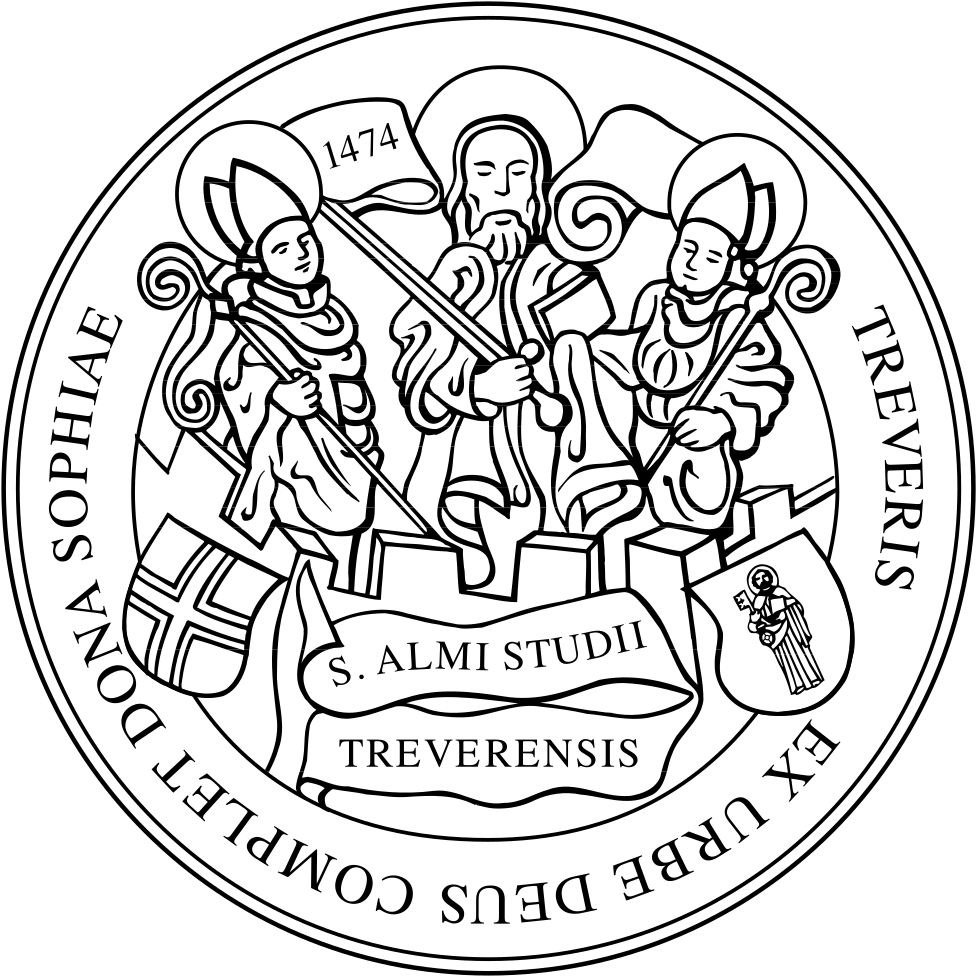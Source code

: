 <?xml version="1.0"?>
<!DOCTYPE ipe SYSTEM "ipe.dtd">
<ipe version="70212" creator="svgtoipe 20191210">
<ipestyle>
<layout paper="354 354" frame="354 354" origin="0 0" crop="no"/>
<opacity name="10%" value="0.10"/>
<opacity name="20%" value="0.20"/>
<opacity name="30%" value="0.30"/>
<opacity name="40%" value="0.40"/>
<opacity name="50%" value="0.50"/>
<opacity name="60%" value="0.60"/>
<opacity name="70%" value="0.70"/>
<opacity name="80%" value="0.80"/>
<opacity name="90%" value="0.90"/>
<pathstyle cap="0" join="0" fillrule="wind"/>
</ipestyle>
<page>
<group matrix="1 0 0 -1 0 354">
<group matrix="1.25 0 0 -1.25 -443.639 869.968">
<path fill="0 0 0" fillrule="wind">
450.849 646.465 m
453.862 647.384 l
453.811 647.55 l
452.993 647.299 452.738 647.35 452.576 647.873 c
450.572 654.427 l
450.478 654.418 l
448.819 652.827 l
448.866 652.673 l
449.402 653.099 449.402 653.099 449.534 653.141 c
449.904 653.252 449.993 652.971 450.061 652.741 c
451.576 647.797 l
451.823 646.988 451.427 646.843 450.798 646.626 c
450.849 646.465 l
</path>
<path fill="0 0 0" fillrule="wind">
458.964 651.699 m
457.849 651.358 l
456.364 656.218 l
455.883 656.069 l
453.942 650.167 l
454.155 649.469 l
457.224 650.405 l
457.781 648.58 l
458.624 648.839 l
458.066 650.661 l
459.177 651.001 l
458.964 651.699 l
h
456.998 651.099 m
454.381 650.299 l
455.84 654.805 l
455.862 654.81 l
456.998 651.099 l
</path>
<path fill="0 0 0" fillrule="wind">
463.279 658.163 m
459.236 656.929 l
459.211 656.393 l
459.087 655.129 l
459.296 655.095 l
459.483 655.776 459.585 656.15 460.292 656.367 c
462.662 657.091 l
462.492 649.924 l
463.203 650.141 l
463.33 657.989 l
463.279 658.163 l
</path>
<path fill="0 0 0" fillrule="wind">
470.318 655.167 m
469.203 654.831 l
467.718 659.687 l
467.237 659.538 l
465.296 653.635 l
465.509 652.937 l
468.577 653.873 l
469.135 652.052 l
469.977 652.307 l
469.42 654.129 l
470.531 654.469 l
470.318 655.167 l
h
468.352 654.567 m
465.735 653.767 l
467.194 658.274 l
467.216 658.278 l
468.352 654.567 l
</path>
<path fill="0 0 0" fillrule="wind">
603.279 596.866 m
602.794 598.143 603.002 598.445 604.019 598.875 c
611.671 602.109 l
612.011 601.3 l
612.705 599.653 612.615 599.121 611.1 598.109 c
611.249 597.751 l
613.756 598.917 l
610.194 607.356 l
607.611 606.369 l
607.764 606.011 l
609.534 606.373 609.99 606.088 610.683 604.441 c
611.024 603.632 l
603.538 600.47 l
602.432 600.002 602.07 599.9 601.432 601.236 c
601.151 601.117 l
602.994 596.747 l
603.279 596.866 l
</path>
<path fill="0 0 0" fillrule="wind">
607.564 584.099 m
607.39 584.742 607.551 585.201 607.858 585.678 c
610.743 590.129 l
611.151 589.389 612.173 587.499 614.245 588.168 c
616.628 588.938 616.126 591.593 615.684 592.972 c
614.309 597.236 l
614.015 597.143 l
614.254 596.028 614.19 595.751 613.045 595.381 c
606.351 593.215 l
605.189 592.84 604.845 592.798 604.364 594.023 c
604.07 593.93 l
605.449 589.644 l
605.743 589.742 l
605.406 590.998 605.653 591.249 606.687 591.581 c
609.734 592.568 l
610.045 591.712 l
606.47 586.491 l
607.27 584.006 l
607.564 584.099 l
h
614.113 593.981 m
614.56 594.125 614.713 594.023 614.977 593.202 c
615.182 592.568 615.79 590.529 613.73 589.866 c
611.522 589.151 610.743 591.457 610.305 592.751 c
614.113 593.981 l
</path>
<path fill="0 0 0" fillrule="wind">
612.062 574.273 m
611.969 574.72 l
610.215 575.082 609.568 575.775 609.151 577.763 c
608.653 580.129 608.67 580.133 609.322 580.274 c
613.266 581.103 l
613.747 578.648 l
614.011 577.324 613.837 577.039 612.607 576.58 c
612.683 576.214 l
616.373 576.992 l
616.296 577.358 l
615.13 577.295 614.713 577.375 614.415 578.788 c
613.901 581.24 l
617.433 581.984 l
617.973 582.095 618.011 581.908 618.084 581.571 c
618.535 579.427 l
618.905 577.661 618.739 577.197 617.373 576.656 c
617.458 576.261 l
619.722 576.788 l
617.943 585.231 l
617.641 585.167 l
617.773 584.146 617.76 583.746 616.501 583.482 c
609.441 581.988 l
608.215 581.733 607.998 582.069 607.717 583.069 c
607.415 583.01 l
609.224 574.422 l
612.062 574.273 l
</path>
<path fill="0 0 0" fillrule="wind">
621.292 563.49 m
620.952 566.805 l
620.646 566.771 l
620.675 566.154 620.688 565.583 620.024 565.515 c
619.684 565.481 618.977 565.685 618.875 565.707 c
612.701 567.469 l
617.914 570.473 l
618.697 570.928 619.331 571.29 619.573 571.316 c
620.092 571.371 620.156 571.064 620.297 570.167 c
620.603 570.196 l
620.161 574.494 l
619.854 574.465 l
619.901 573.703 619.735 573.388 618.331 572.575 c
609.866 567.681 l
609.892 567.439 l
619.331 564.788 l
620.607 564.43 620.858 564.23 620.986 563.46 c
621.292 563.49 l
</path>
<path fill="0 0 0" fillrule="wind">
613.688 553.144 m
613.675 553.6 l
612.011 554.259 611.496 555.055 611.428 557.085 c
611.351 559.506 611.369 559.506 612.032 559.528 c
616.062 559.664 l
616.109 557.162 l
616.139 555.813 615.918 555.561 614.624 555.323 c
614.637 554.949 l
618.407 555.076 l
618.394 555.451 l
617.237 555.591 616.841 555.74 616.794 557.183 c
616.709 559.685 l
620.318 559.804 l
620.867 559.826 620.875 559.63 620.888 559.289 c
620.956 557.093 l
621.016 555.293 620.769 554.864 619.335 554.57 c
619.348 554.166 l
621.667 554.289 l
621.386 562.915 l
621.075 562.902 l
621.029 561.877 620.944 561.485 619.663 561.443 c
612.449 561.2 l
611.198 561.158 611.041 561.528 610.943 562.562 c
610.632 562.553 l
610.922 553.783 l
613.688 553.144 l
</path>
<path fill="0 0 0" fillrule="wind">
610.471 541.484 m
610.551 542.148 610.871 542.514 611.334 542.842 c
615.675 545.889 l
615.777 545.05 616.016 542.914 618.186 542.761 c
620.684 542.582 621.216 545.229 621.322 546.672 c
621.646 551.144 l
621.335 551.17 l
621.139 550.042 620.978 549.808 619.778 549.893 c
612.76 550.395 l
611.543 550.48 611.207 550.57 611.22 551.889 c
610.913 551.91 l
610.59 547.421 l
610.896 547.399 l
611.058 548.693 611.377 548.833 612.462 548.757 c
615.654 548.527 l
615.62 547.616 l
610.351 544.118 l
610.164 541.505 l
610.471 541.484 l
h
620.241 548.199 m
620.714 548.165 620.816 548.012 620.752 547.152 c
620.705 546.489 620.505 544.369 618.348 544.523 c
616.028 544.688 616.173 547.123 616.254 548.484 c
620.241 548.199 l
</path>
<path fill="0 0 0" fillrule="wind">
609.973 540.556 m
609.292 535.777 l
609.598 535.735 l
609.798 536.922 610.015 537.284 611.271 537.105 c
618.416 536.092 l
619.701 535.909 619.756 535.492 619.637 534.309 c
619.943 534.267 l
620.624 539.046 l
620.318 539.088 l
620.063 537.76 619.837 537.565 618.65 537.735 c
611.505 538.748 l
610.364 538.909 610.117 539.139 610.279 540.514 c
609.973 540.556 l
</path>
<path fill="0 0 0" fillrule="wind">
618.233 525.258 m
618.309 525.59 l
618.143 525.662 617.794 525.824 617.901 526.266 c
617.99 526.662 618.731 527.394 618.952 528.343 c
619.284 529.768 618.731 531.411 616.926 531.832 c
615.36 532.194 614.428 531.343 613.249 530.083 c
611.347 528.075 610.751 527.947 609.849 528.156 c
608.994 528.351 608.241 529.194 608.534 530.462 c
609.032 532.598 611.279 532.926 612.092 533.054 c
612.177 533.42 l
608.709 533.726 l
608.628 533.377 l
608.883 533.318 609.113 533.096 609.036 532.764 c
608.926 532.288 608.207 531.641 607.926 530.437 c
607.398 528.173 608.666 526.743 610.015 526.432 c
613.258 525.679 614.807 530.892 617.182 530.339 c
618.16 530.109 618.463 529.19 618.28 528.398 c
617.892 526.734 616.233 526.053 614.871 526.087 c
614.777 525.692 l
618.233 525.258 l
</path>
<path fill="0 0 0" fillrule="wind">
585.69 478.787 m
585.971 479.144 l
585.12 480.719 585.239 481.659 586.49 483.259 c
587.988 485.166 588.001 485.153 588.525 484.745 c
591.695 482.259 l
590.125 480.31 l
589.278 479.259 588.95 479.204 587.805 479.855 c
587.576 479.561 l
590.542 477.234 l
590.772 477.527 l
589.976 478.383 589.767 478.749 590.661 479.889 c
592.206 481.859 l
595.044 479.634 l
595.478 479.293 595.359 479.14 595.146 478.872 c
593.793 477.144 l
592.678 475.723 592.214 475.553 590.925 476.251 c
590.674 475.931 l
592.533 474.536 l
597.861 481.327 l
597.619 481.519 l
596.921 480.761 596.602 480.515 595.593 481.306 c
589.916 485.757 l
588.933 486.528 589.048 486.915 589.64 487.77 c
589.397 487.962 l
583.98 481.055 l
585.69 478.787 l
</path>
<path fill="0 0 0" fillrule="wind">
583.192 464.118 m
585.835 466.944 l
585.61 467.152 l
585.218 466.761 584.81 466.344 584.439 466.688 c
584.214 466.901 584.167 467.322 584.078 467.918 c
583.695 470.791 l
584.861 470.633 l
586.733 470.374 587.325 470.225 587.563 469.999 c
587.916 469.667 587.661 469.374 587.099 468.744 c
587.325 468.531 l
590.678 472.118 l
590.452 472.327 l
589.75 471.697 589.491 471.467 586.58 471.923 c
583.469 472.404 l
582.924 476.408 l
582.652 478.425 582.618 478.697 583.184 479.395 c
582.958 479.608 l
580.371 476.842 l
580.597 476.629 l
581.052 477.072 581.499 477.476 581.877 477.123 c
582.103 476.91 582.222 476.11 582.299 475.574 c
582.733 472.518 l
580.014 472.944 l
579.567 473.008 578.537 473.195 578.32 473.395 c
577.954 473.735 578.256 474.059 578.775 474.684 c
578.55 474.893 l
575.247 471.369 l
575.473 471.161 l
576.111 471.723 576.498 471.803 577.584 471.655 c
582.967 470.893 l
583.503 467.139 l
583.758 465.344 583.507 465.003 582.967 464.331 c
583.192 464.118 l
</path>
<path fill="0 0 0" fillrule="wind">
568.647 452.181 m
571.622 454.496 l
571.434 454.739 l
570.494 454.092 570.017 454.071 568.949 455.441 c
566.255 458.905 l
565.447 459.943 565.247 460.462 565.196 460.875 c
565.098 461.769 565.511 462.748 566.511 463.526 c
568.741 465.263 570.128 463.484 570.766 462.663 c
573.958 458.56 l
574.669 457.649 574.643 457.364 573.69 456.496 c
573.881 456.254 l
577.511 459.079 l
577.32 459.322 l
576.294 458.628 576.005 458.628 575.269 459.577 c
572.154 463.577 l
571.558 464.348 569.609 466.846 566.43 464.369 c
563.106 461.782 564.983 459.373 565.783 458.347 c
568.387 455.002 l
569.434 453.658 569.366 453.296 568.455 452.424 c
568.647 452.181 l
</path>
<path fill="0 0 0" fillrule="wind">
552.101 453.951 m
552.684 454.275 553.169 454.232 553.706 454.049 c
558.719 452.33 l
558.102 451.751 556.514 450.304 557.663 448.457 c
558.987 446.334 561.442 447.462 562.672 448.228 c
566.481 450.598 l
566.319 450.858 l
565.289 450.355 565.008 450.351 564.37 451.368 c
560.655 457.343 l
560.012 458.377 559.889 458.701 560.961 459.467 c
560.8 459.726 l
556.978 457.347 l
557.14 457.083 l
558.276 457.718 558.578 457.543 559.153 456.62 c
560.846 453.9 l
560.089 453.394 l
554.161 455.594 l
551.94 454.211 l
552.101 453.951 l
h
563.272 449.998 m
563.523 449.598 563.459 449.423 562.727 448.968 c
562.161 448.615 560.327 447.534 559.187 449.368 c
557.957 451.338 560.012 452.653 561.161 453.39 c
563.272 449.998 l
</path>
<path fill="0 0 0" fillrule="wind">
555.553 444.355 m
554.327 443.832 554.038 443.904 553.514 444.989 c
550.365 451.475 l
549.859 452.513 549.914 452.845 551.127 453.475 c
550.995 453.751 l
546.109 451.377 l
542.867 449.802 543.552 447.645 543.82 447.087 c
544.565 445.551 546.075 445.419 547.476 445.776 c
547.488 445.747 l
546.91 445.266 545.778 444.317 546.565 442.695 c
547.667 440.431 550.322 441.47 551.595 442.087 c
555.689 444.074 l
555.553 444.355 l
h
550.412 447.581 m
549.008 446.9 548.505 446.742 547.935 446.649 c
547.063 446.513 546.114 446.649 545.531 447.845 c
544.582 449.802 546.284 450.794 547.25 451.262 c
548.097 451.675 548.39 451.747 548.654 451.207 c
550.412 447.581 l
h
552.318 443.649 m
552.425 443.432 552.497 443.21 552.203 443.07 c
552.059 442.998 551.859 442.883 551.552 442.734 c
550.514 442.232 548.859 441.768 548.016 443.508 c
547.169 445.249 548.897 446.121 549.305 446.321 c
550.688 447.011 l
552.318 443.649 l
</path>
<path fill="0 0 0" fillrule="wind">
532.641 442.921 m
533.066 443.078 l
533.181 444.866 533.781 445.598 535.692 446.291 c
537.969 447.117 537.973 447.1 538.198 446.474 c
539.569 442.687 l
537.207 441.866 l
535.93 441.419 535.624 441.551 534.998 442.704 c
534.649 442.581 l
535.93 439.036 l
536.279 439.163 l
536.058 440.308 536.075 440.729 537.437 441.223 c
539.79 442.074 l
541.016 438.682 l
541.203 438.163 541.02 438.099 540.701 437.98 c
538.637 437.236 l
536.943 436.618 536.454 436.721 535.734 437.997 c
535.351 437.857 l
536.19 435.691 l
544.305 438.631 l
544.199 438.921 l
543.207 438.648 542.807 438.606 542.373 439.814 c
539.918 446.598 l
539.492 447.772 539.794 448.036 540.752 448.453 c
540.645 448.743 l
532.394 445.755 l
532.641 442.921 l
</path>
<path fill="0 0 0" fillrule="wind">
525.534 443.555 m
521.019 442.602 l
516.155 441.576 515.55 438.197 515.997 436.082 c
516.746 432.52 519.64 431.32 523.457 432.125 c
527.751 433.031 l
527.687 433.333 l
526.44 433.171 526.232 433.295 525.985 434.469 c
524.5 441.529 l
524.266 442.64 524.402 442.938 525.598 443.253 c
525.534 443.555 l
h
524.474 433.601 m
524.542 433.286 524.606 432.984 523.857 432.827 c
521.853 432.401 520.874 432.644 519.963 433.167 c
518.661 433.92 518.006 435.129 517.729 436.461 c
516.755 441.091 520.665 441.917 521.683 442.129 c
522.449 442.291 522.661 442.219 522.776 441.678 c
524.474 433.601 l
</path>
<path fill="0 0 0" fillrule="wind">
504.303 437.248 m
504.754 437.295 l
505.299 439.002 506.056 439.572 508.078 439.78 c
510.486 440.027 510.486 440.014 510.554 439.351 c
510.967 435.342 l
508.473 435.116 l
507.133 434.993 506.865 435.193 506.537 436.465 c
506.167 436.427 l
506.554 432.678 l
506.924 432.716 l
506.984 433.882 507.107 434.286 508.546 434.435 c
511.035 434.695 l
511.405 431.108 l
511.461 430.559 511.265 430.537 510.929 430.503 c
508.746 430.278 l
506.95 430.09 506.503 430.307 506.111 431.72 c
505.707 431.678 l
505.997 429.371 l
514.58 430.261 l
514.546 430.567 l
513.52 430.542 513.125 430.601 512.993 431.878 c
512.252 439.053 l
512.125 440.295 512.482 440.483 513.508 440.653 c
513.478 440.959 l
504.75 440.057 l
504.303 437.248 l
</path>
<path fill="0 0 0" fillrule="wind">
491.396 429.061 m
495.166 429.056 l
495.166 429.363 l
494.03 429.431 493.643 429.707 493.647 431.448 c
493.655 435.831 l
493.655 437.15 493.821 437.687 494.034 438.044 c
494.507 438.806 495.434 439.325 496.702 439.321 c
499.528 439.316 499.524 437.061 499.52 436.018 c
499.511 430.822 l
499.507 429.665 499.311 429.456 498.026 429.358 c
498.026 429.052 l
502.626 429.044 l
502.626 429.354 l
501.392 429.435 501.166 429.614 501.166 430.818 c
501.179 435.887 l
501.179 436.861 501.188 440.031 497.158 440.036 c
492.949 440.044 492.94 436.989 492.94 435.687 c
492.932 431.448 l
492.928 429.741 492.651 429.499 491.396 429.371 c
491.396 429.061 l
</path>
<path fill="0 0 0" fillrule="wind">
483.195 429.324 m
483.536 429.299 l
483.582 429.478 483.689 429.844 484.144 429.81 c
484.548 429.78 485.383 429.167 486.357 429.099 c
487.817 428.997 489.357 429.797 489.489 431.644 c
489.604 433.248 488.621 434.035 487.191 435.001 c
484.906 436.567 484.689 437.133 484.753 438.061 c
484.817 438.933 485.532 439.81 486.829 439.721 c
489.017 439.563 489.693 437.397 489.945 436.614 c
490.319 436.589 l
490.081 440.057 l
489.723 440.082 l
489.706 439.823 489.523 439.559 489.183 439.585 c
488.698 439.619 487.94 440.227 486.71 440.317 c
484.391 440.478 483.178 439.002 483.076 437.623 c
482.838 434.303 488.23 433.593 488.055 431.163 c
487.983 430.154 487.119 429.712 486.306 429.771 c
484.604 429.89 483.672 431.422 483.493 432.771 c
483.089 432.801 l
483.195 429.324 l
</path>
<path fill="0 0 0" fillrule="wind">
464.709 436.367 m
464.02 432.771 l
464.356 432.695 l
464.603 433.188 465.126 433.065 465.203 433.048 c
465.552 432.967 466.458 432.205 467.867 431.878 c
470.59 431.248 473.693 432.542 474.522 436.091 c
475.442 440.027 473.054 442.185 470.509 442.776 c
467.594 443.453 465.773 441.793 465.752 441.763 c
465.969 441.41 l
466.569 441.772 467.973 442.632 469.918 442.18 c
471.914 441.717 473.476 439.904 472.692 436.546 c
472.161 434.269 471.229 433.418 470.471 432.959 c
469.654 432.465 468.662 432.359 467.871 432.546 c
465.926 432.997 465.079 434.529 465.075 436.282 c
464.709 436.367 l
</path>
<path fill="0 0 0" fillrule="wind">
459.492 445.67 m
456.696 446.585 453.781 445.296 452.704 442.006 c
451.542 438.453 453.47 435.84 456.006 435.014 c
458.538 434.189 461.641 435.159 462.803 438.708 c
463.879 442.002 462.288 444.759 459.492 445.67 c
h
459.309 445.117 m
461.024 444.555 462.151 442.666 461.037 439.27 c
459.887 435.746 457.76 435.057 456.185 435.572 c
454.611 436.087 453.304 437.895 454.457 441.419 c
455.572 444.815 457.598 445.674 459.309 445.117 c
</path>
<path fill="0 0 0" fillrule="wind">
435.818 443.798 m
438.746 442.427 l
445.482 448.338 l
445.397 439.316 l
448.308 437.95 l
448.44 438.231 l
447.38 438.802 447.125 439.061 447.666 440.21 c
450.466 446.185 l
451.21 447.772 451.623 447.849 452.776 447.402 c
452.908 447.679 l
449.449 449.3 l
449.317 449.019 l
450.372 448.47 450.53 448.002 449.819 446.487 c
447.065 440.614 l
447.036 440.631 l
447.138 450.381 l
446.934 450.475 l
439.269 443.853 l
439.244 443.866 l
442.342 450.475 l
442.904 451.679 443.201 451.811 444.376 451.334 c
444.508 451.611 l
440.389 453.543 l
440.257 453.262 l
441.172 452.76 441.448 452.47 440.916 451.338 c
437.852 444.802 l
437.307 443.64 436.912 443.717 435.95 444.078 c
435.818 443.798 l
</path>
<path fill="0 0 0" fillrule="wind">
433.158 445.879 m
432.214 446.606 432.167 446.866 432.78 447.84 c
436.52 453.802 l
437.142 454.794 437.342 455.113 438.55 454.471 c
438.712 454.73 l
434.861 457.147 l
434.695 456.883 l
435.737 456.194 435.844 455.841 435.214 454.837 c
433.639 452.33 l
433.329 452.564 433.073 452.743 432.746 452.947 c
431.299 453.854 430.26 454.16 429.316 453.964 c
428.945 453.892 427.984 453.709 427.311 452.632 c
426.213 450.887 427.46 449.087 429.358 447.896 c
432.992 445.619 l
433.158 445.879 l
h
431.048 448.198 m
430.762 447.747 430.601 447.828 430.188 448.087 c
429.584 448.466 427.592 449.751 428.826 451.721 c
430.141 453.815 431.984 452.658 432.494 452.339 c
432.784 452.156 433.048 451.968 433.295 451.777 c
431.048 448.198 l
</path>
<path fill="0 0 0" fillrule="wind">
420.124 454.117 m
423.826 451.419 l
424.009 451.67 l
423.23 452.339 422.971 452.645 423.728 453.683 c
427.984 459.513 l
428.72 460.526 429.107 460.424 429.988 459.862 c
430.171 460.113 l
423.107 465.263 l
420.809 463.437 l
421.141 463.194 l
423.141 464.369 424.022 463.812 425.988 462.377 c
427.077 461.582 427.307 461.394 426.92 460.871 c
422.392 454.658 l
421.634 453.624 421.238 453.768 420.307 454.368 c
420.124 454.117 l
</path>
<path fill="0 0 0" fillrule="wind">
413.042 470.791 m
413.378 470.484 l
415.008 471.225 415.94 471.042 417.447 469.68 c
419.243 468.059 419.23 468.046 418.783 467.552 c
416.081 464.56 l
414.247 466.263 l
413.255 467.178 413.23 467.51 413.957 468.608 c
413.681 468.854 l
411.149 466.058 l
411.429 465.807 l
412.336 466.544 412.715 466.727 413.787 465.756 c
415.647 464.08 l
413.225 461.403 l
412.855 460.99 412.71 461.122 412.455 461.352 c
410.829 462.82 l
409.493 464.029 409.353 464.505 410.144 465.744 c
409.842 466.016 l
408.319 464.258 l
414.719 458.475 l
414.927 458.705 l
414.221 459.45 413.996 459.786 414.859 460.739 c
419.698 466.093 l
420.536 467.02 420.911 466.88 421.728 466.229 c
421.936 466.458 l
415.425 472.34 l
413.042 470.791 l
</path>
<path fill="0 0 0" fillrule="wind">
408.621 478.983 m
409.51 477.949 409.417 477.595 408.608 476.846 c
402.523 471.191 l
401.927 471.833 l
400.71 473.144 400.616 473.676 401.693 475.14 c
401.429 475.425 l
399.467 473.476 l
405.706 466.765 l
407.795 468.574 l
407.531 468.859 l
405.991 467.914 405.463 468.025 404.246 469.335 c
403.65 469.978 l
409.604 475.51 l
410.485 476.327 410.795 476.548 411.846 475.51 c
412.072 475.719 l
408.846 479.191 l
408.621 478.983 l
</path>
<path fill="0 0 0" fillrule="wind">
403.676 485.404 m
401.105 489.234 l
398.331 493.358 394.973 492.647 393.177 491.443 c
390.156 489.409 390.126 486.277 392.296 483.042 c
394.743 479.404 l
394.999 479.574 l
394.386 480.668 394.42 480.906 395.416 481.578 c
401.408 485.604 l
402.352 486.238 402.676 486.221 403.42 485.234 c
403.676 485.404 l
h
394.05 482.655 m
393.777 482.472 393.522 482.298 393.096 482.932 c
391.956 484.634 391.811 485.63 391.956 486.668 c
392.169 488.162 393.045 489.217 394.177 489.979 c
398.105 492.617 400.331 489.302 400.914 488.438 c
401.348 487.792 401.361 487.566 400.901 487.26 c
394.05 482.655 l
</path>
<path fill="0 0 0" fillrule="wind">
394.309 500.712 m
392.892 503.286 389.879 504.333 386.849 502.661 c
383.577 500.852 383.207 497.622 384.492 495.29 c
385.777 492.958 388.709 491.554 391.981 493.358 c
395.011 495.035 395.731 498.137 394.309 500.712 c
h
393.799 500.431 m
394.671 498.852 394.203 496.703 391.075 494.971 c
387.828 493.179 385.807 494.124 385.002 495.575 c
384.202 497.026 384.487 499.239 387.73 501.031 c
390.862 502.758 392.926 502.009 393.799 500.431 c
</path>
<path fill="0 0 0" fillrule="wind">
376.857 513.176 m
378.283 509.631 l
378.568 509.746 l
378.232 510.801 378.181 511.274 379.917 511.972 c
384.956 513.997 l
384.964 513.968 l
380.032 505.278 l
381.066 502.699 l
381.351 502.814 l
381.113 503.418 381.087 503.69 381.594 504.61 c
388.245 507.286 l
389.875 507.942 390.228 507.716 390.764 506.601 c
391.05 506.716 l
389.628 510.257 l
389.339 510.142 l
389.739 509.023 389.53 508.572 387.977 507.95 c
382.096 505.584 l
382.087 505.614 l
387.688 515.568 l
387.581 515.827 l
379.649 512.636 l
377.887 511.925 377.632 512.385 377.147 513.291 c
376.857 513.176 l
</path>
<path fill="0 0 0" fillrule="wind">
383.313 528.164 m
383.462 527.462 383.351 527.194 382.351 526.368 c
374.58 519.947 l
374.67 519.636 l
383.27 518.576 l
384.041 518.474 385.322 518.317 385.811 518.066 c
386.19 517.87 386.296 517.615 386.385 517.368 c
386.679 517.453 l
385.802 520.547 l
385.505 520.462 l
385.598 520.134 385.807 519.398 385.147 519.21 c
384.977 519.164 384.747 519.147 384.522 519.168 c
382.487 519.364 l
381.321 523.457 l
382.641 524.526 l
382.832 524.683 383.292 525.032 383.538 525.104 c
384.117 525.27 384.279 524.76 384.445 524.181 c
384.743 524.266 l
383.607 528.249 l
383.313 528.164 l
h
381.768 519.449 m
376.959 520.019 l
380.743 523.057 l
381.768 519.449 l
</path>
<path fill="0 0 0" fillrule="wind">
370.627 538.982 m
370.682 538.646 l
370.861 538.641 371.244 538.62 371.316 538.169 c
371.376 537.769 370.968 536.816 371.116 535.854 c
371.342 534.407 372.47 533.088 374.3 533.377 c
375.891 533.624 376.436 534.765 377.057 536.373 c
378.07 538.952 378.572 539.292 379.491 539.437 c
380.355 539.573 381.372 539.075 381.572 537.79 c
381.913 535.624 379.951 534.475 379.245 534.054 c
379.304 533.684 l
382.632 534.701 l
382.577 535.054 l
382.317 535.011 382.019 535.13 381.968 535.467 c
381.892 535.948 382.317 536.82 382.126 538.041 c
381.768 540.335 380.053 541.186 378.691 540.973 c
375.398 540.454 375.917 535.045 373.508 534.667 c
372.512 534.509 371.887 535.25 371.759 536.054 c
371.495 537.739 372.78 538.99 374.057 539.471 c
373.993 539.871 l
370.627 538.982 l
</path>
<path fill="0 0 0" fillrule="wind">
381.104 548.872 m
380.955 551.808 378.713 554.072 375.253 553.893 c
371.521 553.702 369.772 550.961 369.908 548.301 c
370.04 545.642 372.057 543.093 375.789 543.28 c
379.245 543.459 381.253 545.935 381.104 548.872 c
h
380.521 548.842 m
380.611 547.042 379.249 545.314 375.678 545.131 c
371.98 544.944 370.572 546.676 370.491 548.331 c
370.406 549.987 371.631 551.855 375.334 552.042 c
378.904 552.225 380.432 550.642 380.521 548.842 c
</path>
<path fill="0 0 0" fillrule="wind">
370.278 556.327 m
370.453 557.506 370.661 557.672 371.81 557.613 c
378.836 557.234 l
380.006 557.17 380.381 557.149 380.402 555.783 c
380.709 555.766 l
380.96 560.311 l
380.649 560.323 l
380.551 559.077 380.291 558.817 379.104 558.881 c
376.151 559.038 l
376.206 559.426 376.24 559.732 376.261 560.123 c
376.355 561.826 376.117 562.881 375.491 563.613 c
375.244 563.902 374.619 564.651 373.355 564.719 c
371.295 564.83 370.325 562.864 370.202 560.626 c
369.967 556.344 l
370.278 556.327 l
h
371.287 559.298 m
370.75 559.328 370.742 559.506 370.768 559.996 c
370.81 560.706 370.972 563.077 373.291 562.949 c
375.755 562.817 375.64 560.643 375.606 560.043 c
375.589 559.702 375.555 559.379 375.504 559.072 c
371.287 559.298 l
</path>
<path fill="0 0 0" fillrule="wind">
380.998 565.46 m
381.636 569.932 l
381.33 569.975 l
381.07 568.732 380.743 568.618 379.683 568.766 c
376.368 569.239 l
377.062 574.111 l
380.202 573.665 l
381.406 573.494 381.751 573.379 381.623 572.018 c
381.93 571.975 l
382.568 576.448 l
382.262 576.49 l
382.002 575.248 381.675 575.129 380.611 575.282 c
373.47 576.295 l
372.325 576.456 372.146 576.682 372.223 577.916 c
371.917 577.958 l
371.278 573.486 l
371.585 573.443 l
371.853 574.622 372.044 574.822 373.236 574.656 c
376.355 574.214 l
375.661 569.337 l
372.538 569.779 l
371.397 569.941 371.214 570.167 371.291 571.401 c
370.989 571.443 l
370.35 566.975 l
370.653 566.928 l
370.921 568.107 371.112 568.307 372.304 568.141 c
379.27 567.149 l
380.479 566.979 380.823 566.864 380.691 565.507 c
380.998 565.46 l
</path>
<path fill="0 0 0" fillrule="wind">
383.143 578.324 m
384.236 583.023 l
383.938 583.091 l
383.632 581.929 383.385 581.584 382.151 581.874 c
375.125 583.503 l
373.857 583.797 373.84 584.218 374.061 585.389 c
373.759 585.457 l
372.665 580.759 l
372.963 580.686 l
373.334 581.984 373.576 582.163 374.746 581.891 c
381.777 580.256 l
382.9 579.997 383.121 579.746 382.841 578.393 c
383.143 578.324 l
</path>
<path fill="0 0 0" fillrule="wind">
387.288 594.47 m
387.028 593.802 386.79 593.636 385.505 593.487 c
375.491 592.33 l
375.398 592.019 l
382.028 586.448 l
382.619 585.942 383.607 585.112 383.883 584.635 c
384.092 584.265 384.041 583.993 383.981 583.738 c
384.275 583.648 l
385.224 586.725 l
384.93 586.814 l
384.828 586.487 384.602 585.759 383.951 585.959 c
383.781 586.01 383.577 586.125 383.398 586.265 c
381.802 587.538 l
383.053 591.606 l
384.743 591.785 l
384.99 591.81 385.564 591.853 385.811 591.781 c
386.385 591.602 386.245 591.083 386.066 590.508 c
386.36 590.419 l
387.581 594.381 l
387.288 594.47 l
h
381.245 587.997 m
377.525 591.095 l
382.351 591.585 l
381.245 587.997 l
</path>
<path fill="0 0 0" fillrule="wind">
388.917 604.466 m
388.739 604.049 l
389.969 602.747 390.096 601.811 389.296 599.943 c
388.347 597.713 388.334 597.721 387.722 597.981 c
384.015 599.56 l
385.024 601.849 l
385.573 603.083 385.875 603.219 387.147 602.888 c
387.296 603.232 l
383.828 604.709 l
383.679 604.369 l
384.67 603.751 384.964 603.449 384.398 602.117 c
383.415 599.815 l
380.096 601.228 l
379.589 601.445 379.666 601.624 379.798 601.939 c
380.662 603.956 l
381.368 605.615 381.777 605.905 383.202 605.56 c
383.36 605.935 l
381.202 606.798 l
377.815 598.862 l
378.1 598.743 l
378.576 599.653 378.819 599.972 379.998 599.47 c
386.637 596.64 l
387.786 596.151 387.773 595.751 387.424 594.768 c
387.709 594.649 l
391.156 602.717 l
388.917 604.466 l
</path>
<path stroke="0 0 0" pen="1.36178" cap="0" join="0">
413.595 611.675 m
413.595 611.675 394.194 588.082 394.131 553.395 c
394.122 547.195 394.743 540.305 396.152 533.13 c
396.186 533.003 394.016 528.13 392.713 523.679 c
391.637 519.998 391.526 516.572 391.526 514.036 c
392.288 507.533 393.807 505.154 398.25 501.354 c
404.318 496.805 411.468 495.069 411.468 495.069 c
426.592 471.791 452.913 453.168 496.353 453.168 c
533.947 453.168 558.566 469.808 574.039 490.119 c
574.039 490.119 580.69 487.97 590.448 491.468 c
602.07 498.865 601.015 506.503 601.181 514.9 c
599.632 524.143 594.21 532.964 594.21 532.964 c
596.176 540.99 597.01 548.11 596.989 553.395 c
596.853 586.589 578.064 609.216 578.064 609.216 c
548.565 636.626 m
548.565 647.448 557.34 656.218 568.162 656.218 c
578.984 656.218 587.754 647.448 587.754 636.626 c
587.754 627.876 582.018 620.467 574.103 617.952 c
573.141 617.646 572.456 620.118 571.188 619.812 c
570.221 619.663 569.97 620.982 568.962 620.982 c
567.715 620.982 567.26 620.54 566.085 621.05 c
565.285 622.267 566.391 623.94 566.698 624.655 c
566.698 624.655 567.26 626.442 565.728 627.514 c
564.664 628.374 562.54 630.276 559.514 631.221 c
555.195 632.617 552.961 631.276 551.31 628.8 c
550.718 628.604 550.174 629.995 549.833 630.864 c
548.433 633.672 548.565 635.281 548.565 636.626 c
h
</path>
<path fill="0 0 0" fillrule="wind">
433.299 472.829 m
433.218 472.68 433.133 472.527 433.052 472.374 c
432.614 472.284 432.584 472.561 432.511 472.829 c
433.299 472.829 l
h
443.321 472.829 m
443.155 472.259 442.984 471.676 442.789 471.072 c
444.453 471.344 l
448.474 470.74 451.862 468.382 456.126 468.595 c
464.292 466.961 472.241 466.203 480.74 467.293 c
487.996 468.08 493.502 462.697 500.911 463.816 c
505.716 463.786 509.439 466.476 513.763 467.659 c
521.593 470.531 529.032 465.148 537.347 465.841 c
540.735 466.416 544.543 467.778 545.965 471.284 c
546.08 471.803 546.199 472.318 546.327 472.829 c
547.863 472.829 l
547.029 469.722 545.922 466.765 542.428 465.629 c
536.351 462.76 529.304 465.692 523.104 466.203 c
518.602 467.173 513.793 466.446 509.831 464.603 c
506.26 462.82 502.452 462.033 498.158 462.216 c
496.315 462.305 494.953 462.82 493.2 463.152 c
493.017 463.667 492.626 463.092 492.353 463.365 c
486.395 466.267 480.016 466.024 473.118 465.539 c
469.126 465.237 465.135 466.024 461.266 466.267 c
458.151 466.99 454.794 467.173 451.619 467.807 c
450.5 467.02 449.108 466.054 449.381 464.45 c
449.381 463.211 450.168 462.305 450.683 461.275 c
450.53 461.126 l
449.593 461.548 448.172 461.943 447.989 463.152 c
447.325 464.058 447.112 465.237 447.627 466.267 c
447.929 467.05 448.776 467.416 449.321 468.08 c
447.9 469.076 446.206 469.412 444.512 469.744 c
443.636 469.803 442.972 469.11 442.427 468.535 c
441.912 466.416 444.333 465.841 445.329 464.301 c
444.785 464.148 443.997 464.573 443.423 464.905 c
442.095 465.39 441.125 466.782 441.035 468.169 c
441.116 469.765 441.618 471.284 442.121 472.825 c
443.321 472.829 l
</path>
<path fill="0 0 0" fillrule="wind">
437.031 484.536 m
436.95 482.787 436.656 481.051 436.018 479.327 c
435.397 477.046 434.409 474.919 433.299 472.829 c
432.511 472.829 l
432.456 473.025 432.384 473.212 432.116 473.25 c
433.899 476.702 435.32 480.523 435.597 484.536 c
437.031 484.536 l
h
444.861 484.536 m
444.525 481.689 444.453 478.846 444.24 475.999 c
443.891 474.893 443.614 473.872 443.321 472.833 c
442.121 472.829 l
442.559 474.178 442.997 475.544 443.15 477 c
443.555 479.489 443.401 482.098 443.733 484.532 c
444.861 484.536 l
h
553.608 484.536 m
551.952 482.485 550.301 480.438 549.446 478.029 c
548.735 476.459 548.344 474.621 547.863 472.833 c
546.327 472.829 l
547.246 476.468 548.607 479.927 550.625 483.106 c
550.991 483.587 551.374 484.059 551.765 484.532 c
553.608 484.536 l
</path>
<path fill="0 0 0" fillrule="wind">
393.926 507.946 m
394.845 506.248 396.075 504.69 397.429 503.214 c
397.429 505.388 l
397.569 506.252 397.744 507.103 397.944 507.942 c
399.088 507.946 l
398.65 506.099 398.416 504.193 398.518 502.184 c
398.944 501.673 399.637 501.188 400.242 500.826 c
400.242 503.307 400.637 505.656 401.216 507.942 c
402.395 507.946 l
401.735 505.473 401.276 502.929 401.118 500.311 c
402.237 499.677 403.267 498.89 404.446 498.499 c
404.961 501.631 405.506 504.839 406.353 507.942 c
407.633 507.946 l
406.65 504.801 406.038 501.507 405.625 498.192 c
406.021 497.711 406.684 497.558 407.229 497.256 c
407.391 501.001 408.127 504.584 409.2 507.942 c
410.327 507.946 l
409.289 505.044 408.625 502.001 408.225 498.86 c
408.106 498.192 407.953 497.439 408.225 496.741 c
412.157 495.29 417.115 494.477 420.928 496.592 c
424.073 499.039 425.341 502.609 425.945 506.388 c
424.379 506.882 422.817 507.414 421.26 507.946 c
425.515 507.946 l
425.711 507.891 425.903 507.835 426.098 507.78 c
426.103 507.946 l
427.571 507.946 l
427.515 507.393 427.473 506.848 427.46 506.329 c
427.094 505.512 427.035 504.546 426.822 503.635 c
425.945 500.039 423.83 496.077 420.051 494.566 c
414.425 493.115 408.438 494.715 403.718 497.409 c
402.331 497.741 401.212 498.707 399.969 499.375 c
399.246 499.707 398.79 500.554 398.003 500.584 c
397.612 501.46 396.522 501.975 395.977 502.852 c
394.42 504.337 393.262 506.069 392.475 507.946 c
393.926 507.946 l
h
435.763 507.946 m
435.644 505.805 435.605 503.661 435.593 501.55 c
435.363 495.839 437.29 490.128 437.031 484.536 c
435.597 484.536 l
435.678 485.685 435.661 486.855 435.533 488.034 c
434.797 494.52 433.873 501.269 434.218 507.942 c
435.763 507.946 l
h
443.555 507.946 m
443.231 506.605 442.878 505.29 442.64 504.001 c
442.972 504.907 443.636 505.695 444.299 506.478 c
444.887 507.018 445.516 507.508 446.18 507.942 c
450.13 507.946 l
447.619 507.048 445.487 505.325 443.938 503.001 c
442.427 500.039 443.423 496.473 445.329 493.839 c
449.232 490.728 454.219 489.094 459.39 490.06 c
464.169 490.817 468.343 493.026 472.969 494.141 c
481.77 496.984 491.715 495.898 500.817 494.507 c
510.797 492.813 519.657 496.107 528.274 499.222 c
536.986 501.005 545.846 499.405 553.74 496.379 c
554.344 496.047 555.34 495.988 555.493 495.081 c
555.736 494.656 555.672 493.992 555.25 493.63 c
552.135 490.545 547.931 489.515 543.79 488.609 c
537.5 487.068 531.028 488.975 524.768 489.485 c
520.385 490.485 516.15 491.06 511.703 491.511 c
505.384 492.571 499.49 490 493.502 488.911 c
489.753 488.187 485.668 488.4 481.829 488.975 c
477.684 489.307 474.331 492.149 469.854 491.605 c
465.862 490.515 461.96 488.821 457.666 488.247 c
454.551 487.643 451.53 488.579 448.866 489.698 c
448.202 489.545 447.444 489.515 446.84 489.124 c
445.963 488.064 445.24 487.128 445.027 485.796 c
444.963 485.374 444.908 484.953 444.861 484.532 c
443.733 484.536 l
444.006 486.502 444.593 488.358 446.057 489.941 c
446.329 490.153 446.661 490.332 446.904 490.664 c
445.482 491.451 444.755 492.783 443.636 493.839 c
443.184 494.686 442.546 495.592 442.184 496.533 c
440.593 500.405 441.708 504.137 442.563 507.95 c
443.555 507.946 l
h
550.284 507.946 m
551.906 504.324 553.706 500.792 556.702 497.83 c
556.28 501.329 555.791 504.644 555.378 507.946 c
556.587 507.946 l
557.285 503.154 558.425 498.541 558.395 493.417 c
558 489.924 555.799 487.23 553.608 484.532 c
551.765 484.536 l
553.999 487.23 556.404 489.851 556.944 493.328 c
557.187 496.047 554.765 497.409 553.072 499.222 c
551.301 501.988 550.012 504.963 548.722 507.942 c
550.284 507.946 l
h
563.655 507.946 m
563.068 503.98 562.357 499.963 565.289 496.681 c
568.524 491.575 574.269 490.392 579.805 490 c
583.069 490.426 586.669 490.485 589.601 491.966 c
594.197 493.839 598.01 498.465 599.461 503.061 c
599.802 504.618 600.13 506.274 600.355 507.946 c
601.823 507.946 l
601.789 507.648 601.747 507.35 601.696 507.052 c
600.913 504.576 600.521 500.554 598.981 498.379 c
596.951 495.447 594.674 492.69 590.448 490.817 c
586.052 488.945 583.312 488.851 579.711 488.851 c
576.298 489.064 572.758 489.456 569.766 490.936 c
565.106 493.234 561.54 498.286 561.659 503.575 c
561.57 504.988 561.791 506.465 562.025 507.946 c
563.655 507.946 l
h
554.404 494.656 m
548.327 496.562 541.824 498.133 535.292 498.345 c
526.674 498.435 519.75 493.358 511.342 492.69 c
516.269 492.149 520.9 491.179 525.798 490.426 c
527.913 490.302 529.76 489.787 531.755 489.787 c
537.075 488.519 542.731 489.243 547.782 491.03 c
550.05 492.056 552.769 492.541 554.404 494.656 c
h
505.111 492.481 m
504.205 492.63 503.239 492.63 502.362 492.843 c
492.562 493.903 482.072 495.626 472.816 492.541 c
474.965 492.239 477.14 491.575 479.199 490.788 c
487.332 488.187 496.796 491.149 505.111 492.481 c
</path>
<path fill="0 0 0" fillrule="wind">
392.509 519.649 m
392.267 518.104 392.092 516.449 392.258 514.823 c
392.143 512.257 392.807 509.997 393.926 507.942 c
392.475 507.946 l
390.986 511.482 390.794 515.538 391.624 519.449 c
391.633 519.513 391.637 519.581 391.645 519.644 c
392.509 519.649 l
h
396.76 519.649 m
398.522 518.568 400.288 517.491 402.059 516.427 c
401.786 515.338 401.514 514.278 400.91 513.372 c
400.19 511.619 399.535 509.814 399.088 507.937 c
397.944 507.946 l
398.607 510.742 399.569 513.423 400.544 516.125 c
398.569 517.121 396.543 518.406 394.607 519.653 c
396.76 519.649 l
h
402.535 519.649 m
403.637 519.002 404.757 518.381 405.897 517.785 c
406.05 517.695 405.957 517.517 405.838 517.423 c
404.506 514.385 403.276 511.227 402.395 507.942 c
401.216 507.946 l
402.033 511.163 403.216 514.257 404.174 517.423 c
402.829 518.074 401.446 518.776 400.19 519.644 c
402.535 519.649 l
h
413.519 519.649 m
417.834 517.568 422.358 516.066 427.035 514.823 c
427.609 516.427 l
424.656 517.495 421.575 518.3 418.749 519.649 c
422.196 519.649 l
423.813 518.993 425.447 518.359 427.094 517.785 c
427.426 517.725 427.881 517.274 428.124 517.636 c
428.354 518.321 428.635 518.993 428.958 519.644 c
430.831 519.649 l
429.511 517.402 428.456 515.036 428.184 512.436 c
427.984 511.001 427.72 509.435 427.571 507.942 c
426.103 507.946 l
426.158 509.38 l
420.804 510.772 415.604 512.555 410.553 514.734 c
409.323 512.593 408.374 510.312 407.633 507.946 c
406.353 507.946 l
407.042 510.461 407.931 512.908 409.161 515.185 c
409.344 515.7 409.587 516.789 410.404 516.274 c
415.574 513.976 421.017 511.921 426.371 510.529 c
426.49 511.227 426.4 512.163 426.732 512.857 c
427.188 514.006 425.43 513.674 424.766 514.1 c
420.987 515.457 417.055 516.487 413.519 518.513 c
412.974 518.925 412.072 519.104 411.617 519.644 c
413.519 519.649 l
h
437.529 519.649 m
437.469 519.436 437.41 519.232 437.346 519.027 c
436.418 515.521 435.971 511.742 435.763 507.942 c
434.218 507.946 l
434.367 510.882 434.763 513.814 435.533 516.7 c
435.793 517.674 436.078 518.666 436.354 519.649 c
437.529 519.649 l
h
442.967 519.649 m
443.193 518.815 443.453 518.002 443.725 517.21 c
444.904 514.121 444.299 510.989 443.555 507.942 c
442.563 507.946 l
443.01 509.938 443.389 511.946 443.274 514.006 c
442.882 515.81 442.282 517.712 441.801 519.649 c
442.967 519.649 l
h
449.781 519.649 m
450.27 518.521 450.764 517.398 451.257 516.274 c
451.53 515.942 451.891 516.244 452.134 516.334 c
458.364 519.087 466.347 520.628 473.118 518.359 c
477.957 517.244 482.676 516.125 487.544 515.249 c
494.821 514.614 500.903 517.751 507.507 519.644 c
512.448 519.649 l
506.482 518.13 500.515 516.202 494.651 514.308 c
492.596 514.248 490.447 513.827 488.421 514.1 c
486.272 514.551 484.217 514.61 482.102 515.185 c
476.808 515.883 471.969 517.785 466.65 518.453 c
461.385 518.359 456.185 517.547 451.921 514.976 c
453.04 513.193 453.432 511.104 454.674 509.38 c
454.947 509.32 455.006 509.048 454.977 508.806 c
454.249 508.503 453.04 508.533 452.074 508.444 c
451.406 508.329 450.755 508.159 450.13 507.937 c
446.18 507.946 l
448.053 509.172 450.202 509.967 452.436 510.167 c
451.198 513.363 449.819 516.487 448.521 519.649 c
449.781 519.649 l
h
544.105 519.649 m
544.824 518.666 545.501 517.657 546.178 516.64 c
547.786 513.857 548.978 510.874 550.284 507.95 c
548.722 507.946 l
547.854 509.942 546.986 511.942 545.965 513.887 c
541.841 519.649 l
544.105 519.649 l
h
555.127 519.649 m
555.621 515.802 556.348 511.976 556.582 507.993 c
556.582 507.976 556.587 507.959 556.587 507.946 c
555.378 507.946 l
555.259 508.929 555.144 509.908 555.038 510.895 c
554.889 511.044 l
554.523 513.904 554.199 516.81 553.787 519.649 c
555.127 519.649 l
h
560.349 519.649 m
562.068 517.529 563.493 515.253 564.051 512.648 c
564.102 511.121 563.889 509.538 563.655 507.942 c
562.025 507.946 l
562.489 510.874 562.996 513.827 561.208 516.334 c
560.523 517.487 559.668 518.602 558.714 519.649 c
560.349 519.649 l
h
600.789 519.649 m
600.93 519.147 601.07 518.649 601.215 518.151 c
601.853 514.87 602.236 511.333 601.823 507.946 c
600.355 507.946 l
600.644 510.099 600.768 512.282 600.547 514.308 c
600.291 516.138 599.908 517.912 599.432 519.653 c
600.789 519.649 l
h
409.2 507.946 m
409.506 508.895 409.838 509.827 410.191 510.742 c
410.553 511.47 410.919 511.98 411.34 512.648 c
416.077 511.048 420.732 509.338 425.515 507.946 c
421.26 507.946 l
418.038 509.052 414.821 510.167 411.583 510.984 c
411.115 509.989 410.697 508.972 410.327 507.937 c
409.2 507.946 l
</path>
<path fill="0 0 0" fillrule="wind">
402.501 543.059 m
400.344 539.68 398.144 536.275 396.403 532.722 c
400.608 529.76 l
405.838 527.07 l
408.106 531.364 411.038 535.203 414.544 538.892 c
414.608 539.195 l
408.74 542.761 l
408.599 542.863 408.455 542.961 408.314 543.059 c
411.004 543.059 l
416.268 539.999 421.626 537.169 427.035 534.416 c
431.086 532.815 434.746 530.215 438.857 528.671 c
439.282 529.488 l
439.797 531.573 440.614 533.628 440.976 535.718 c
441.972 536.743 440.218 537.382 439.946 538.258 c
438.325 539.824 437.201 541.595 435.644 543.063 c
437.473 543.059 l
439.495 541.169 440.878 539.02 442.912 537.169 c
445.389 536.565 447.959 535.748 450.47 535.05 c
448.959 537.075 447.627 538.952 445.963 540.795 c
443.227 541.65 440.376 542.216 437.631 543.054 c
442.708 543.059 l
443.942 542.68 445.189 542.331 446.478 542.097 c
447.053 541.671 l
448.657 539.314 450.351 536.926 452.283 534.777 c
452.466 534.326 453.04 533.901 453.313 533.598 c
453.283 530.998 452.223 528.641 451.921 526.07 c
456.126 525.194 l
456.215 528.398 l
455.73 532.543 456.913 537.016 457.424 540.858 c
455.189 540.463 452.828 540.522 450.683 540.948 c
449.121 541.395 447.653 542.152 446.265 543.054 c
449.027 543.059 l
450.168 542.582 451.359 542.216 452.589 541.944 c
454.572 541.927 456.572 542.207 458.228 543.059 c
462.339 543.059 l
461.786 542.369 461.024 541.79 459.964 541.369 c
458.483 536.228 458.092 530.334 457.79 524.772 c
458.815 524.441 460.028 524.228 460.994 524.104 c
462.024 530.151 462.173 536.565 463.079 542.671 c
463.322 542.973 l
463.594 543.093 463.654 542.731 463.896 542.761 c
468.645 542.246 473.331 541.671 478.05 541.067 c
477.986 541.161 477.867 541.19 477.897 541.31 c
476.267 543.059 l
477.382 543.059 l
478.199 542.156 l
478.684 541.795 l
478.897 542.156 478.655 542.488 478.625 542.82 c
478.569 542.901 478.514 542.982 478.459 543.059 c
480.429 543.059 l
481.289 542.127 482.14 541.186 482.978 540.22 c
484.974 538.952 487.183 538.288 489.144 536.956 c
489.025 535.416 489.327 533.177 489.451 531.573 c
489.872 529.913 489.451 528.428 490.085 526.858 c
492.051 526.13 494.136 526.858 495.677 528.036 c
496.677 529.517 497.311 531.271 496.617 533.088 c
496.251 535.777 493.651 536.867 491.477 537.441 c
488.481 538.348 485.187 539.407 483.399 542.31 c
483.199 542.552 483.021 542.803 482.859 543.059 c
484.612 543.059 l
486.991 539.871 491.413 539.118 494.8 537.892 c
493.349 541.884 l
492.06 542.322 491 542.633 489.813 543.054 c
494.783 543.059 l
495.149 541.731 495.549 540.42 495.89 539.135 c
496.89 535.718 499.52 532.33 498.068 528.522 c
496.707 525.768 493.804 525.496 491.174 525.134 c
490.932 525.287 490.328 525.194 490.085 525.134 c
490.234 524.981 l
494.468 524.377 498.549 523.866 502.937 523.168 c
503.601 528.462 503.933 533.994 504.601 539.195 c
506.354 539.888 507.805 541.19 509.469 542.246 c
509.861 542.459 510.554 542.127 510.767 542.459 c
510.814 542.659 510.861 542.859 510.903 543.059 c
512.418 543.059 l
512.38 542.812 512.346 542.561 512.312 542.31 c
512.431 542.156 l
513.912 541.914 515.725 542.097 517.24 541.735 c
517.933 542.246 518.508 541.31 519.206 541.735 c
518.691 541.914 518.721 542.612 518.329 542.973 c
518.329 543.059 l
519.627 543.059 l
519.67 542.556 519.742 542.059 519.84 541.582 c
522.351 541.641 524.738 540.918 527.398 541.067 c
527.959 541.803 528.572 542.463 529.232 543.059 c
531.802 543.059 l
530.985 542.484 530.236 541.799 529.577 541.007 c
529.696 539.071 529.938 537.228 529.938 535.416 c
529.968 534.718 530.181 533.662 529.938 533.024 c
530.24 530.275 529.849 527.853 530.572 525.194 c
532.3 525.496 534.232 525.59 536.02 525.862 c
535.985 530.666 535.837 534.718 535.594 539.616 c
535.896 539.918 l
538.786 540.731 541.611 541.859 544.335 543.059 c
547.744 543.059 l
544.914 541.697 542.084 540.416 539.164 539.343 c
543.245 538.105 547.539 536.926 551.982 536.292 c
554.765 537.56 557.668 538.892 560.059 540.795 c
559.906 540.948 l
555.957 541.322 552.365 542.573 548.45 543.059 c
556.753 543.059 l
558.255 542.718 559.787 542.488 561.51 542.761 c
561.851 542.82 562.161 542.922 562.442 543.054 c
567.064 543.059 l
567.068 542.433 567.038 541.82 566.953 541.22 c
566.077 540.522 565.106 539.978 564.2 539.407 c
564.442 538.56 564.259 537.471 564.625 536.714 c
566.894 538.407 569.583 539.709 571.822 541.31 c
571.681 543.059 l
573.209 543.059 l
573.251 542.127 573.29 541.199 573.332 540.284 c
573.485 540.19 573.485 540.041 573.392 539.918 c
570.311 538.62 567.404 536.684 564.774 534.475 c
565.289 532.241 l
565.562 532.241 l
570.098 534.599 574.541 536.803 579.201 538.892 c
581.588 540.161 584.01 541.671 586.61 542.612 c
586.712 542.782 586.852 542.952 587.022 543.063 c
587.622 543.059 l
588.954 541.807 589.699 540.203 590.75 538.769 c
593.504 535.748 595.529 532.147 597.436 528.824 c
599.078 525.977 599.913 522.815 600.789 519.649 c
599.432 519.649 l
598.968 521.359 598.41 523.032 597.798 524.679 c
596.495 527.645 594.559 530.454 593.291 533.326 c
591.023 535.837 589.542 538.892 587.061 541.31 c
581.741 539.041 l
572.911 534.084 563.808 530.364 554.825 525.709 c
556.587 523.738 558.621 521.772 560.349 519.644 c
558.714 519.649 l
557.51 520.959 556.148 522.16 554.765 523.168 c
554.85 521.989 554.978 520.815 555.127 519.644 c
553.787 519.649 l
553.544 521.308 553.276 522.943 552.952 524.53 c
552.591 524.951 552.106 524.981 551.71 525.253 c
551.803 525.862 552.437 525.738 552.799 526.07 c
552.591 528.492 552.046 531.028 551.863 533.45 c
551.71 534.084 551.923 534.93 550.986 534.841 c
546.569 535.658 541.445 537.292 537.062 538.318 c
536.943 536.748 537.062 536.573 537.207 533.701 c
537.279 530.722 537.22 529.964 537.352 526.832 c
537.411 525.479 537.352 525.815 539.011 524.981 c
541.067 523.449 542.667 521.611 544.105 519.649 c
541.841 519.649 l
541.552 520.053 l
539.769 521.84 538.254 524.56 535.445 524.53 c
529.121 523.832 523.044 522.019 516.874 520.691 c
515.401 520.372 513.925 520.023 512.448 519.649 c
507.507 519.649 l
508.175 519.836 508.848 520.015 509.529 520.176 c
512.461 520.9 515.695 521.504 518.691 522.079 c
519.325 522.564 520.261 522.262 520.929 522.653 c
524.283 523.53 l
524.678 524.56 524.406 525.619 524.495 526.798 c
524.525 529.547 524.768 532.543 524.555 535.565 c
524.347 535.718 l
518.359 536.411 512.401 536.986 506.503 537.441 c
506.26 537.501 506.111 537.411 505.988 537.228 c
505.477 532.177 504.933 526.739 504.75 521.628 c
499.337 521.657 494.226 523.5 488.634 523.955 c
488.54 524.228 488.238 524.045 488.059 524.104 c
487.544 527.917 487.574 532.118 487.183 535.777 c
486.395 536.139 485.395 535.96 484.583 536.228 c
478.833 536.441 472.88 537.471 466.858 537.743 c
466.164 533.692 466.194 529.79 465.709 525.496 c
465.501 522.291 l
463.02 522.291 460.509 523.049 458.092 523.594 c
455.883 523.985 453.525 524.5 451.347 525.194 c
450.955 525.224 450.227 525.045 450.049 525.619 c
449.895 525.738 449.985 525.921 449.955 526.07 c
450.351 526.07 450.287 526.496 450.47 526.704 c
450.653 528.913 451.5 530.849 451.708 533.024 c
448.776 534.203 445.602 534.841 442.487 535.565 c
440.363 530.441 439.103 524.981 437.529 519.644 c
436.354 519.649 l
436.661 520.738 436.959 521.819 437.197 522.866 c
438.708 527.947 l
436.469 526.887 434.414 524.743 432.75 522.653 c
432.09 521.67 431.435 520.674 430.831 519.653 c
428.958 519.649 l
430.571 522.883 433.265 525.743 435.954 528.309 c
432.116 530.215 428.154 531.786 424.405 533.901 c
422.711 531.998 421.379 529.82 419.987 527.734 c
418.838 525.892 417.6 523.955 416.877 521.87 c
418.626 521.138 420.4 520.381 422.196 519.649 c
418.749 519.649 l
418.536 519.751 418.323 519.857 418.115 519.964 c
416.877 519.993 415.876 520.657 414.97 521.355 c
417.025 525.981 419.987 530.394 423.256 534.326 c
421.745 535.143 l
417.813 530.547 415.119 525.253 412.578 520.117 c
412.893 519.955 413.204 519.802 413.519 519.649 c
411.617 519.649 l
411.442 519.853 411.332 520.121 411.34 520.479 c
413.247 526.13 417.085 530.849 420.864 535.624 c
417.962 537.228 l
413.123 532.662 410.072 527.402 407.438 521.87 c
407.502 521.717 l
407.319 521.474 406.863 521.568 406.625 521.628 c
402.752 524.075 398.578 525.828 394.892 528.764 c
394.526 527.551 393.773 526.402 393.862 525.134 c
396.76 523.202 399.599 521.347 402.535 519.644 c
400.19 519.649 l
399.812 519.904 399.446 520.181 399.093 520.479 c
398.488 520.628 397.973 520.964 397.492 521.355 c
396.041 521.87 394.892 523.138 393.501 523.802 c
393.65 523.019 392.53 522.143 393.65 521.568 c
394.684 520.925 395.722 520.287 396.76 519.649 c
394.607 519.649 l
393.965 520.066 393.33 520.474 392.713 520.866 c
392.645 520.47 392.573 520.066 392.509 519.653 c
391.645 519.649 l
392.211 524.802 393.858 529.577 395.977 534.267 c
397.463 537.292 399.424 540.173 401.301 543.059 c
402.501 543.059 l
h
425.251 543.059 m
425.281 543.033 l
425.281 542.884 l
427.218 541.701 428.728 539.739 430.814 538.62 c
431.541 540.122 432.546 541.552 433.226 543.059 c
434.933 543.059 l
433.775 540.978 432.448 538.982 431.541 536.803 c
431.358 536.535 431.086 536.471 430.814 536.441 c
428.315 538.803 425.537 540.948 422.822 543.063 c
425.251 543.059 l
h
524.317 543.059 m
524.168 542.633 524.015 542.207 523.832 541.795 c
523.649 541.795 523.5 541.884 523.406 542.037 c
523.368 543.059 l
524.317 543.059 l
h
441.801 519.649 m
440.933 523.13 440.448 526.721 442.274 530.062 c
443.091 531.424 443.333 533.39 444.968 534.054 c
445.21 533.237 445.18 532.33 445.389 531.513 c
446.538 527.419 448.117 523.509 449.781 519.653 c
448.521 519.649 l
447.917 521.125 447.329 522.606 446.78 524.104 c
445.904 526.615 444.363 528.943 444.15 531.666 c
441.516 528.105 441.857 523.687 442.967 519.649 c
441.801 519.649 l
h
563.383 531.364 m
562.838 534.143 562.749 537.348 561.783 539.978 c
559.119 537.892 556.008 536.743 553.314 534.901 c
553.527 533.207 553.74 531.454 553.948 529.849 c
554.221 528.854 553.978 527.853 554.523 527.07 c
557.638 528.339 560.391 529.879 563.383 531.364 c
h
528.487 524.892 m
527.942 529.368 528.155 534.113 527.913 538.467 c
526.219 536.654 l
525.947 536.352 525.857 535.837 525.947 535.565 c
526.07 531.637 525.976 527.977 526.006 524.168 c
526.853 524.347 527.67 524.589 528.487 524.892 c
h
526.734 539.343 m
521.474 540.314 515.665 540.403 510.405 540.948 c
509.286 540.012 508.078 539.314 506.869 538.62 c
512.52 538.348 518.631 537.441 524.649 536.867 c
525.283 537.65 526.189 538.407 526.734 539.343 c
h
465.407 535.718 m
465.892 537.382 465.347 539.071 464.169 540.22 c
464.169 538.288 463.713 536.441 463.441 534.688 c
463.173 531.028 462.96 527.402 462.232 523.802 c
462.866 523.683 463.475 523.47 464.169 523.44 c
464.471 527.764 465.015 531.543 465.407 535.718 c
h
474.995 540.344 m
471.637 540.433 468.492 541.433 465.045 541.522 c
464.896 541.433 l
466.284 539.135 l
468.977 538.833 l
472.152 538.348 475.114 538.59 478.199 538.105 c
480.71 537.833 483.191 537.471 485.732 537.318 c
485.306 537.714 484.761 538.016 484.127 538.105 c
481.74 540.433 477.957 539.616 474.995 540.344 c
h
416.877 537.803 m
416.57 538.075 416.208 538.288 415.847 538.407 c
412.068 534.539 408.557 530.245 406.625 525.347 c
406.353 525.194 l
405.927 525.347 405.412 525.466 405.174 525.921 c
403.386 526.768 401.722 528.036 399.969 528.973 c
398.458 529.577 397.429 530.879 395.977 531.573 c
395.769 530.969 395.314 530.334 395.373 529.76 c
396.373 528.73 397.552 528.156 398.641 527.373 c
401.514 525.892 404.144 524.198 406.987 522.955 c
406.987 523.321 l
409.225 528.641 412.974 533.296 416.877 537.803 c
</path>
<path fill="0 0 0" fillrule="wind">
421.353 548.91 m
421.115 548.284 420.881 547.655 420.655 547.025 c
420.898 546.812 421.077 546.148 421.439 546.391 c
421.775 547.225 422.107 548.063 422.443 548.906 c
423.592 548.91 l
423.145 547.757 422.715 546.595 422.319 545.42 c
425.251 543.059 l
422.822 543.059 l
421.434 544.144 420.06 545.212 418.749 546.297 c
419.106 547.161 419.46 548.038 419.821 548.914 c
421.353 548.91 l
h
434.912 548.91 m
435.444 547.506 436.584 546.186 436.831 544.697 c
438.848 544.31 440.763 543.646 442.708 543.054 c
437.631 543.059 l
437.554 543.08 437.482 543.101 437.405 543.122 c
437.431 543.101 437.452 543.08 437.473 543.059 c
435.644 543.059 l
435.49 543.208 435.333 543.348 435.171 543.488 c
435.09 543.344 435.014 543.199 434.933 543.059 c
433.226 543.059 l
433.452 543.557 433.643 544.059 433.78 544.574 c
433.958 544.91 434.473 545.995 435.018 545.301 c
434.958 545.663 434.865 546.025 434.563 546.297 c
433.997 547.042 433.673 547.957 433.563 548.914 c
434.912 548.91 l
h
442.265 548.91 m
442.967 547.578 443.942 546.386 445.087 545.361 c
446.317 544.399 447.636 543.646 449.027 543.063 c
446.265 543.059 l
445.312 543.676 444.402 544.361 443.516 545.059 c
442.159 546.016 441.606 547.442 441.214 548.914 c
442.265 548.91 l
h
463.76 548.91 m
463.743 546.71 463.577 544.599 462.339 543.059 c
458.228 543.059 l
459.368 543.642 460.351 544.501 461.054 545.723 c
461.109 546.799 461.202 547.863 461.317 548.91 c
463.76 548.91 l
h
472.084 548.91 m
477.382 543.059 l
476.267 543.059 l
470.803 548.91 l
472.084 548.91 l
h
474.948 548.91 m
476.782 546.931 478.625 545.016 480.429 543.059 c
478.459 543.059 l
477.02 545.144 475.288 546.991 473.552 548.914 c
474.948 548.91 l
h
483.123 548.91 m
482.859 547.433 482.953 546.02 483.642 544.786 c
483.906 544.14 484.234 543.569 484.612 543.059 c
482.859 543.059 l
481.744 544.837 481.591 546.855 481.863 548.91 c
483.123 548.91 l
h
484.608 548.91 m
484.668 548.736 484.71 548.574 484.731 548.416 c
486.366 545.242 489.719 544.574 492.774 544.063 c
492.472 545.569 492.413 547.297 492.404 548.914 c
493.732 548.91 l
493.796 546.948 494.251 544.986 494.783 543.059 c
489.813 543.059 l
489.527 543.156 489.23 543.263 488.923 543.382 c
486.272 544.284 484.561 546.735 483.144 548.91 c
484.608 548.91 l
h
500.792 548.91 m
500.911 548.838 l
500.911 548.859 500.911 548.884 500.911 548.906 c
502.886 548.91 l
502.758 547.859 502.494 546.923 502.724 545.876 c
502.511 545.514 l
501.937 545.484 501.605 546.025 501.183 546.391 c
499.92 547.152 498.711 548.067 497.473 548.906 c
500.792 548.91 l
h
513.103 548.91 m
513.091 546.952 512.716 545.042 512.418 543.063 c
510.903 543.059 l
511.316 544.986 511.542 546.961 511.401 548.906 c
513.103 548.91 l
h
516.41 548.91 m
516.84 547.484 517.521 546.144 518.538 544.94 c
519.053 548.476 l
519.125 548.616 519.197 548.761 519.274 548.906 c
520.568 548.91 l
519.691 547.135 519.448 545.025 519.627 543.063 c
518.329 543.059 l
518.329 543.246 l
517.299 544.608 516.725 546.148 515.938 547.599 c
515.763 548.029 515.606 548.467 515.465 548.91 c
516.41 548.91 l
h
524.338 548.91 m
524.564 548.289 524.73 547.633 524.649 546.872 c
525.372 547.54 l
525.985 548.093 526.649 548.531 527.342 548.906 c
530.462 548.91 l
528.662 548.153 526.874 547.331 525.585 545.663 c
524.968 544.88 524.644 543.969 524.317 543.059 c
523.368 543.059 l
523.317 544.335 l
523.138 545.808 523.206 547.416 522.98 548.91 c
524.338 548.91 l
h
541.288 548.91 m
540.53 547.195 539.003 545.757 537.258 545.148 c
535.288 544.888 533.415 544.186 531.802 543.054 c
529.232 543.059 l
531.483 545.106 534.224 546.425 536.896 547.689 c
537.535 548.084 538.203 548.442 538.786 548.906 c
541.288 548.91 l
h
544.28 548.91 m
544.45 548.089 544.697 547.293 545.182 546.599 c
545.816 545.995 546.237 544.757 547.267 544.637 c
548.535 544.91 549.808 544.335 551.046 544.122 c
553.097 544.071 554.901 543.48 556.753 543.059 c
548.45 543.059 l
548.259 543.084 548.067 543.105 547.871 543.122 c
547.829 543.105 547.786 543.084 547.744 543.063 c
544.335 543.059 l
544.863 543.288 545.386 543.522 545.905 543.761 c
543.999 545.876 l
543.467 546.825 543.122 547.85 542.845 548.91 c
544.28 548.91 l
h
557.608 548.91 m
557.931 548.697 558.263 548.501 558.608 548.323 c
559.923 547.944 561.272 548.187 562.366 548.914 c
564.213 548.91 l
563.472 547.884 562.417 547.016 561.298 546.752 c
558.944 546.71 556.689 547.429 554.965 548.91 c
557.608 548.91 l
h
567.102 548.91 m
566.736 547.05 567.051 545.025 567.064 543.054 c
562.442 543.059 l
564.425 543.991 564.919 546.595 565.715 548.476 c
565.736 548.621 565.762 548.765 565.791 548.91 c
567.102 548.91 l
h
572.685 548.91 m
572.988 546.974 573.115 545.008 573.209 543.054 c
571.681 543.059 l
571.222 548.91 l
572.685 548.91 l
h
584.75 548.91 m
584.797 548.68 584.861 548.463 584.946 548.263 c
585.41 548.467 585.865 548.68 586.316 548.906 c
589.401 548.91 l
587.588 547.923 585.844 546.821 584.01 545.876 c
584.01 545.603 583.703 545.544 583.495 545.574 c
583.422 546.646 583.333 547.77 583.226 548.906 c
584.75 548.91 l
h
401.301 543.059 m
402.254 544.527 403.186 545.991 404.02 547.48 c
405.08 547.114 405.838 545.995 406.863 545.514 c
408.238 544.676 409.617 543.854 411.004 543.054 c
408.314 543.059 l
406.931 543.995 405.501 544.731 404.327 545.935 c
403.727 544.978 403.114 544.016 402.501 543.054 c
401.301 543.059 l
h
587.022 543.059 m
587.159 543.148 587.312 543.199 587.486 543.186 c
587.533 543.144 587.58 543.101 587.622 543.059 c
587.022 543.059 l
</path>
<path fill="0 0 0" fillrule="wind">
423.681 554.761 m
422.873 552.812 422.094 550.872 421.353 548.91 c
419.821 548.91 l
420.613 550.851 421.421 552.817 422.251 554.766 c
423.681 554.761 l
h
426.03 554.761 m
425.192 552.829 424.362 550.88 423.592 548.91 c
422.443 548.91 l
423.217 550.859 424 552.812 424.779 554.766 c
426.03 554.761 l
h
435.958 554.761 m
435.801 553.881 435.392 552.978 435.231 552.106 c
434.465 550.94 434.537 549.906 434.912 548.91 c
433.563 548.91 l
433.388 550.404 433.724 551.995 434.443 553.191 c
434.656 553.693 434.805 554.225 434.882 554.766 c
435.958 554.761 l
h
440.41 554.761 m
440.733 554.323 440.976 553.812 441.095 553.191 c
441.155 551.651 441.58 550.212 442.265 548.91 c
441.214 548.91 l
441.074 549.442 440.955 549.978 440.823 550.502 c
440.572 552.161 439.674 553.693 438.388 554.757 c
440.41 554.761 l
h
455.406 554.761 m
456.466 553.646 457.56 552.583 458.666 551.591 c
458.785 551.046 459.602 550.987 459.241 550.382 c
458.241 551.136 457.002 551.651 456.215 552.617 c
455.764 552.77 l
455.164 553.425 454.534 554.089 453.891 554.766 c
455.406 554.761 l
h
464.101 554.761 m
463.658 552.974 463.773 550.906 463.76 548.906 c
461.317 548.91 l
461.539 550.893 461.849 552.834 462.168 554.766 c
464.101 554.761 l
h
466.782 554.761 m
472.084 548.91 l
470.803 548.91 l
465.981 554.068 l
465.777 554.285 465.59 554.523 465.394 554.761 c
466.782 554.761 l
h
469.586 554.761 m
471.518 552.617 l
471.846 553.293 471.939 554.025 472.058 554.761 c
473.454 554.761 l
473.135 553.57 472.956 552.336 473.029 551.017 c
473.667 550.306 474.305 549.604 474.948 548.914 c
473.552 548.91 l
473.361 549.127 473.165 549.344 472.969 549.565 c
472.727 550.046 472.212 550.14 472.092 550.591 c
468.267 554.761 l
469.586 554.761 l
h
484.77 554.761 m
484.429 553.191 l
485.034 553.676 485.91 553.557 486.608 553.766 c
489.783 553.706 492.834 552.889 495.741 551.953 c
500.792 548.91 l
497.473 548.91 l
496.307 549.693 495.107 550.412 493.804 550.863 c
493.728 550.216 493.706 549.565 493.732 548.914 c
492.404 548.91 l
492.404 549.727 492.413 550.51 492.413 551.229 c
489.991 552.106 487.634 552.646 485.157 551.893 c
483.268 551.395 484.221 550.029 484.608 548.91 c
483.144 548.91 l
483.14 548.914 483.131 548.923 483.127 548.931 c
483.127 548.923 483.127 548.914 483.123 548.906 c
481.863 548.91 l
482.123 550.876 482.77 552.885 483.34 554.761 c
484.77 554.761 l
h
502.115 554.761 m
502.486 553.493 502.762 552.183 502.877 550.804 c
503.813 550.804 l
503.571 552.072 503.66 553.042 503.72 554.37 c
503.83 554.481 503.92 554.621 504.009 554.761 c
504.724 554.761 l
504.503 554.298 504.256 553.829 504.235 553.285 c
504.299 552.012 504.839 550.774 505.988 550.14 c
506.414 550.046 506.716 550.259 506.988 550.502 c
507.58 551.948 507.469 553.37 507.056 554.761 c
508.209 554.761 l
508.622 552.808 509.261 550.74 507.805 549.199 c
506.26 548.446 504.567 549.412 502.937 549.506 c
502.924 549.302 502.907 549.102 502.886 548.91 c
500.911 548.91 l
500.962 549.999 500.817 551.008 500.758 552.042 c
500.154 553.012 499.396 553.978 498.43 554.736 c
498.417 554.744 498.405 554.753 498.388 554.761 c
502.115 554.761 l
h
511.32 554.761 m
511.818 553.889 512.295 553.004 512.733 552.106 c
513.005 551.012 513.108 549.953 513.103 548.906 c
511.401 548.91 l
511.346 549.646 511.239 550.378 511.069 551.106 c
510.503 552.314 509.946 553.536 509.401 554.761 c
511.32 554.761 l
h
515.801 554.761 m
515.712 552.744 515.852 550.757 516.41 548.914 c
515.465 548.91 l
514.874 550.787 514.589 552.766 514.512 554.766 c
515.801 554.761 l
h
517.653 554.761 m
517.299 554.285 516.972 553.804 516.665 553.344 c
516.303 553.706 516.695 554.132 516.784 554.493 c
516.87 554.583 516.95 554.672 517.031 554.766 c
517.653 554.761 l
h
531.096 554.761 m
529.338 554.238 527.513 553.872 525.798 553.285 c
525.1 552.74 524.253 552.587 523.559 552.106 c
523.449 550.889 523.972 549.936 524.338 548.914 c
522.98 548.91 l
522.866 549.685 522.67 550.425 522.321 551.106 c
521.746 550.655 l
521.265 550.127 520.878 549.54 520.568 548.91 c
519.274 548.91 l
520.274 550.825 521.763 552.91 523.981 553.557 c
524.942 553.97 525.921 554.383 526.925 554.766 c
531.096 554.761 l
h
536.377 554.761 m
536.53 554.349 536.594 553.898 536.53 553.404 c
535.241 550.804 532.841 549.91 530.462 548.91 c
527.342 548.91 l
529.445 550.051 531.815 550.595 533.841 551.893 c
534.534 552.468 534.598 553.315 534.658 554.132 c
534.556 554.315 534.466 554.54 534.36 554.761 c
536.377 554.761 l
h
542.633 554.761 m
543.003 553.404 l
543.892 552.102 543.956 550.455 544.28 548.91 c
542.845 548.91 l
542.556 550.012 542.343 551.144 542.067 552.255 c
541.701 551.68 541.794 550.893 541.701 550.229 c
541.62 549.778 541.479 549.336 541.288 548.91 c
538.786 548.91 l
539.275 549.297 539.705 549.761 540.011 550.382 c
540.42 551.646 541.118 553.57 540.045 554.757 c
542.633 554.761 l
h
553.421 554.761 m
553.927 552.336 555.548 550.272 557.608 548.91 c
554.965 548.91 l
554.165 549.599 553.48 550.451 552.952 551.468 c
552.203 552.425 551.782 553.561 551.595 554.766 c
553.421 554.761 l
h
566.106 554.761 m
565.974 553.238 565.643 551.761 565.047 550.442 c
564.859 549.927 564.574 549.399 564.213 548.906 c
562.366 548.91 l
562.83 549.221 563.247 549.612 563.596 550.08 c
564.285 551.472 564.715 553.089 564.898 554.757 c
566.106 554.761 l
h
569.46 554.761 m
569.302 554.144 569.111 553.544 568.979 552.919 c
570.281 553.502 571.63 554.187 573.017 554.761 c
584.235 554.761 l
584.137 553.855 584.473 552.961 584.52 552.042 c
585.035 551.77 585.367 552.468 585.822 552.617 c
587.214 553.302 588.606 554.021 589.98 554.766 c
591.716 554.761 l
589.389 553.451 587.061 552.059 584.733 550.744 c
584.622 550.195 584.627 549.519 584.75 548.91 c
583.226 548.91 l
583.061 550.68 582.856 552.489 582.618 554.221 c
579.107 553.102 575.903 551.229 572.545 549.714 c
572.596 549.446 572.643 549.178 572.685 548.91 c
571.222 548.91 l
571.158 549.714 l
570.004 550.016 568.826 550.289 567.677 550.591 c
567.4 550.051 567.217 549.485 567.102 548.906 c
565.791 548.91 l
566.2 550.965 567.004 552.804 567.506 554.761 c
569.46 554.761 l
h
586.316 548.91 m
589.848 550.659 593.07 553 596.555 554.583 c
596.619 553.285 l
594.529 551.863 592.414 550.531 590.235 549.353 c
589.955 549.208 589.678 549.059 589.401 548.91 c
586.316 548.91 l
h
580.528 554.434 m
578.384 554.37 576.447 554.281 574.422 554.221 c
572.575 553.285 570.583 552.617 568.766 551.591 c
569.736 551.165 570.792 550.987 571.822 550.655 c
574.571 552.255 577.656 553.072 580.528 554.434 c
</path>
<path fill="0 0 0" fillrule="wind">
398.071 566.473 m
399.922 564.294 401.74 562.158 403.961 560.238 c
404.727 562.311 405.501 564.387 406.267 566.468 c
407.353 566.473 l
406.391 564.09 405.484 561.681 404.535 559.302 c
404.748 558.877 404.446 558.515 404.233 558.213 c
401.646 560.63 399.135 563.609 396.701 566.468 c
398.071 566.473 l
h
416.115 566.473 m
424.345 558.936 l
425.222 558.421 l
424.698 557.196 424.183 555.974 423.681 554.761 c
422.251 554.761 l
422.677 555.77 423.115 556.77 423.558 557.757 c
420.451 560.694 417.213 563.66 414.064 566.477 c
416.115 566.473 l
h
421.324 566.473 m
421.273 566.188 421.243 565.902 421.23 565.617 c
426.158 561.63 l
426.46 561.63 l
425.315 563.124 424.507 564.77 423.856 566.477 c
425.643 566.473 l
425.966 565.707 426.362 564.975 426.886 564.29 c
426.983 565.06 427.192 565.775 427.452 566.473 c
429.209 566.473 l
428.439 564.549 428.018 562.519 428.396 560.238 c
427.626 558.417 426.822 556.596 426.03 554.766 c
424.779 554.761 l
425.192 555.796 425.6 556.825 426.005 557.847 c
426.217 558.545 426.673 559.238 426.673 559.936 c
423.86 562.064 421.17 564.213 418.528 566.468 c
421.324 566.473 l
h
437.12 566.473 m
437.248 565.077 437.465 563.639 437.256 562.111 c
436.984 561.6 436.954 560.843 436.469 560.54 c
436.546 562.617 436.001 564.524 435.686 566.468 c
437.12 566.473 l
h
447.312 566.473 m
447.325 566.451 447.342 566.43 447.355 566.405 c
449.163 562.243 452.113 558.234 455.406 554.761 c
453.891 554.761 l
451.134 557.676 448.18 560.809 446.78 564.439 c
446.393 565.102 446.048 565.788 445.708 566.468 c
447.312 566.473 l
h
456.079 566.473 m
456.275 566.256 l
459.33 563.23 461.688 559.906 464.832 557.123 c
464.832 556.91 l
466.782 554.761 l
465.394 554.761 l
465.101 555.123 464.794 555.476 464.411 555.732 c
464.284 555.421 464.181 555.098 464.101 554.761 c
462.168 554.761 l
462.334 555.744 462.5 556.719 462.658 557.698 c
457.73 563.141 l
455.7 563.353 l
454.823 563.562 454.189 564.319 453.738 565.013 c
454.279 566.375 455.189 564.651 456.066 564.805 c
455.555 565.358 455.049 565.915 454.543 566.473 c
456.079 566.473 l
h
461.139 566.473 m
460.705 566.141 460.219 565.877 459.756 565.681 c
459.845 565.349 460.266 565.013 460.479 564.894 c
461.356 565.128 462.147 565.698 462.743 566.473 c
464.981 566.473 l
465.573 565.681 466.543 565 466.496 563.928 c
466.526 562.294 465.679 561.026 465.258 559.57 c
469.586 554.761 l
468.267 554.761 l
465.773 557.485 l
457.496 566.473 l
461.139 566.473 l
h
477.463 566.473 m
477.408 566.209 477.361 565.949 477.323 565.681 c
476.842 561.719 474.454 558.468 473.454 554.757 c
472.058 554.761 l
472.169 555.442 472.301 556.123 472.667 556.762 c
474.267 559.872 475.642 563.064 476.497 566.473 c
477.463 566.473 l
h
486.676 566.473 m
486.225 563.06 486.361 559.528 485.093 556.247 c
487.727 558.391 491.323 558.545 494.587 558.059 c
496.587 557.579 498.49 556.851 500.183 555.583 c
499.396 557.847 498.549 560.055 497.702 562.264 c
497.796 562.477 l
497.285 563.728 497.013 565.077 496.868 566.473 c
498.213 566.473 l
498.937 562.341 500.966 558.74 502.115 554.766 c
498.388 554.761 l
494.724 557.242 488.587 557.264 484.791 554.855 c
484.77 554.761 l
483.344 554.761 l
483.621 555.676 483.88 556.562 484.068 557.396 c
484.897 560.268 485.187 563.409 485.668 566.477 c
486.676 566.473 l
h
503.439 566.473 m
504.66 562.638 506.363 559.008 508.078 555.459 c
508.116 555.23 508.163 554.995 508.209 554.761 c
507.056 554.761 l
506.52 556.574 505.477 558.332 504.809 560.026 c
503.843 562.098 503.018 564.251 502.362 566.473 c
503.439 566.473 l
h
506.209 566.473 m
506.328 565.711 506.494 564.962 506.716 564.23 c
507.656 560.843 509.584 557.838 511.32 554.766 c
509.401 554.761 l
507.946 558.051 506.601 561.396 505.477 564.741 c
505.354 565.307 505.252 565.885 505.167 566.477 c
506.209 566.473 l
h
517.142 566.473 m
517.163 566.013 517.214 565.558 517.299 565.107 c
516.801 561.958 515.955 558.311 515.801 554.761 c
514.512 554.761 l
514.388 558.064 514.835 561.413 515.423 564.439 c
515.465 565.073 515.55 565.766 515.631 566.473 c
517.142 566.473 l
h
535.662 566.473 m
536.517 565.443 537.369 564.413 538.135 563.353 c
537.794 564.353 537.411 565.405 537.143 566.473 c
539.084 566.473 l
539.16 566.234 539.254 565.988 539.373 565.741 c
540.433 564.166 540.522 562.175 541.25 560.451 c
545.305 566.473 l
546.412 566.473 l
544.926 564.166 543.441 561.868 542.067 559.664 c
543.394 560.481 544.211 561.932 545.39 562.928 c
546.237 564.056 547.037 565.239 547.68 566.473 c
549.625 566.473 l
547.144 562.851 544.722 559.362 542.428 555.519 c
542.633 554.761 l
540.045 554.761 l
540.015 554.791 539.981 554.825 539.947 554.855 c
538.858 555.37 537.471 555.642 536.109 555.31 c
536.215 555.136 536.305 554.953 536.377 554.757 c
534.36 554.761 l
534.113 555.272 533.79 555.736 533.113 555.459 c
532.458 555.187 531.785 554.961 531.096 554.757 c
526.925 554.761 l
531.011 556.327 535.415 557.442 539.739 556.762 c
539.164 558.089 538.679 559.57 537.773 560.66 c
537.53 560.962 537.228 561.204 536.832 561.115 c
531.572 560.145 525.768 560.932 521.078 558.119 c
519.75 557.345 518.614 556.068 517.653 554.761 c
517.031 554.761 l
518.627 556.566 520.095 558.783 522.108 559.877 c
524.589 561.779 528.215 561.294 531.389 561.689 c
533.177 562.051 535.109 562.779 536.896 562.477 c
535.173 564.805 l
534.607 565.341 534.079 565.898 533.581 566.477 c
535.662 566.473 l
h
554.68 566.473 m
554.757 566.388 554.867 566.315 554.889 566.256 c
556.199 566.183 557.519 566.222 558.757 566.477 c
561.936 566.473 l
561.221 566.085 560.472 565.736 559.693 565.528 c
557.425 564.502 554.523 564.834 552.65 566.464 c
552.625 566.468 552.599 566.473 552.574 566.477 c
554.68 566.473 l
h
564.362 566.473 m
564.37 564.694 565.404 562.894 565.715 561.115 c
566.098 559.094 566.289 556.881 566.106 554.766 c
564.898 554.761 l
565.111 556.753 564.966 558.817 564.472 560.66 c
564.528 562.813 562.915 564.349 563.055 566.468 c
564.362 566.473 l
h
566.987 566.473 m
567.009 566.281 567.043 566.085 567.102 565.89 c
567.889 565.136 569.009 565.379 570.128 565.315 c
571.166 565.49 571.86 565.902 572.324 566.473 c
574.413 566.473 l
574.047 565.341 573.371 564.324 572.243 563.656 c
571.519 562.838 570.46 562.779 569.553 562.353 c
569.221 562.324 568.889 562.324 568.677 562.626 c
568.919 560.6 570.341 558.787 569.702 556.396 c
569.69 555.817 569.587 555.285 569.46 554.761 c
567.506 554.761 l
567.749 555.702 567.923 556.668 567.949 557.698 c
568.281 560.115 566.681 561.932 565.923 564.017 c
565.834 566.473 l
566.987 566.473 l
h
434.882 554.761 m
434.98 555.455 434.958 556.157 434.805 556.821 c
432.992 558.694 434.354 561.477 433.111 563.656 c
433.265 563.804 433.448 563.958 433.626 563.804 c
433.78 562.958 434.473 562.353 434.716 561.536 c
433.601 557.234 438.465 557.374 440.41 554.761 c
438.388 554.761 l
437.682 555.344 436.856 555.787 435.954 556.034 c
436.056 555.617 436.035 555.191 435.958 554.761 c
434.882 554.761 l
h
504.009 554.761 m
504.239 555.132 504.46 555.506 504.962 555.31 c
504.894 555.127 504.813 554.944 504.724 554.766 c
504.009 554.761 l
h
551.595 554.761 m
551.254 556.923 551.667 559.306 552.284 561.264 c
552.859 562.141 553.646 562.809 554.676 562.626 c
555.702 561.838 555.097 560.357 555.493 559.149 c
555.855 558.421 556.851 558.153 557.153 557.396 c
557.093 557.242 556.974 557.123 556.791 557.183 c
555.825 558.213 554.101 558.485 553.799 560.026 c
553.527 559.179 553.467 558.242 553.314 557.336 c
553.203 556.442 553.25 555.583 553.421 554.761 c
551.595 554.761 l
h
573.017 554.761 m
573.503 554.957 573.992 555.144 574.481 555.31 c
577.175 555.038 580.286 555.459 582.92 555.519 c
583.341 555.553 584.01 555.944 584.371 555.37 c
584.299 555.166 584.256 554.966 584.235 554.766 c
573.017 554.761 l
h
589.98 554.761 m
591.831 555.766 593.665 556.817 595.47 557.911 c
595.678 558.119 595.891 557.881 596.134 557.847 c
596.104 557.093 595.104 556.791 594.529 556.306 c
593.593 555.813 592.657 555.293 591.716 554.766 c
589.98 554.761 l
h
464.832 564.166 m
464.624 564.681 464.169 565.196 463.594 565.315 c
462.93 564.741 462.292 564.077 461.509 563.804 c
463.956 561.026 l
464.411 562.021 464.803 563.017 464.832 564.166 c
</path>
<path fill="0 0 0" fillrule="wind">
408.553 572.32 m
409.663 571.873 411.055 571.941 412.217 571.788 c
412.889 571.826 413.544 572.018 414.153 572.324 c
416.617 572.32 l
416.583 572.282 416.549 572.248 416.511 572.209 c
416.149 571.758 415.272 571.456 415.213 570.971 c
416.753 569.337 418.357 568.188 420.051 566.83 c
420.17 568.792 421.379 570.184 422.226 571.907 c
422.192 572.043 422.158 572.179 422.119 572.316 c
424.022 572.32 l
424.532 570.354 424.864 568.324 425.643 566.468 c
423.856 566.473 l
423.494 567.426 423.183 568.396 422.894 569.371 c
422.009 568.579 421.519 567.545 421.324 566.473 c
418.528 566.473 l
416.966 567.805 415.421 569.179 413.881 570.609 c
413.123 570.579 412.672 570.396 411.855 570.456 c
412.157 570.094 l
416.115 566.473 l
414.064 566.473 l
413.838 566.677 413.617 566.873 413.395 567.068 c
412.217 568.43 410.583 569.792 409.255 570.911 c
408.578 569.447 407.957 567.966 407.353 566.477 c
406.267 566.473 l
406.859 568.086 407.446 569.707 408.016 571.333 c
407.387 571.558 406.88 571.903 406.45 572.32 c
408.553 572.32 l
h
432.29 572.32 m
431.214 570.379 430.018 568.486 429.209 566.477 c
427.452 566.473 l
427.818 567.477 428.281 568.443 428.639 569.46 c
429.196 570.409 429.86 571.35 430.46 572.324 c
432.29 572.32 l
h
438.601 572.32 m
438.239 571.805 437.873 571.294 437.559 570.758 c
436.942 569.341 436.984 567.932 437.12 566.477 c
435.686 566.473 l
435.503 567.579 435.401 568.707 435.533 569.881 c
435.61 570.835 436.103 571.592 436.669 572.316 c
438.601 572.32 l
h
444.376 572.32 m
445.236 570.303 446.159 568.311 447.312 566.477 c
445.708 566.473 l
444.827 568.247 443.993 570.039 442.64 571.545 c
442.427 571.758 442.269 572.026 442.138 572.32 c
444.376 572.32 l
h
450.717 572.32 m
456.079 566.473 l
454.543 566.473 l
452.789 568.396 451.032 570.35 449.21 572.32 c
450.717 572.32 l
h
455.287 572.32 m
455.611 570.094 l
456.547 569.005 457.487 567.915 458.513 567.068 c
459.513 567.341 460.751 567.647 461.143 568.792 c
461.564 569.864 461.53 571.273 460.985 572.32 c
463.73 572.32 l
464.662 570.767 465.39 569.06 464.624 567.132 c
464.696 566.898 464.828 566.681 464.981 566.473 c
462.743 566.473 l
462.764 566.498 462.786 566.528 462.807 566.558 c
463.713 568.188 463.352 570.55 462.292 572.001 c
462.658 569.247 l
462.717 568.069 462.028 567.137 461.139 566.468 c
457.496 566.473 l
454.887 569.307 l
453.938 570.307 453.011 571.341 452.045 572.32 c
455.287 572.32 l
h
477.514 572.32 m
478.71 571.762 480.012 571.464 481.374 571.486 c
482.119 571.626 482.834 571.899 483.463 572.316 c
485.48 572.32 l
484.4 571.154 482.94 570.388 481.527 569.822 c
480.348 570.094 479.348 569.277 478.259 569.975 c
478.089 568.758 477.71 567.647 477.463 566.468 c
476.497 566.473 l
476.825 567.766 477.076 569.09 477.233 570.456 c
476.301 570.941 475.45 571.575 474.727 572.32 c
477.514 572.32 l
h
488.408 572.32 m
488.059 571.486 l
487.281 569.877 486.902 568.192 486.676 566.477 c
485.668 566.473 l
485.983 568.486 486.378 570.464 487.068 572.316 c
488.408 572.32 l
h
497.86 572.32 m
497.792 570.937 497.864 569.456 498.005 568.069 c
498.051 567.528 498.124 566.996 498.213 566.477 c
496.868 566.473 l
496.668 568.371 496.698 570.358 496.664 572.316 c
497.86 572.32 l
h
502.052 572.32 m
502.358 570.315 502.839 568.371 503.439 566.477 c
502.362 566.473 l
501.805 568.375 501.375 570.324 501.09 572.316 c
502.052 572.32 l
h
505.903 572.32 m
505.865 570.358 505.903 568.379 506.209 566.473 c
505.167 566.473 l
504.899 568.345 504.822 570.332 504.839 572.32 c
505.903 572.32 l
h
514.542 572.32 m
514.648 572.299 514.75 572.282 514.848 572.273 c
515.095 572.226 515.333 572.248 515.563 572.316 c
518.963 572.32 l
517.699 570.694 517.065 568.575 517.142 566.473 c
515.631 566.473 l
515.793 567.928 515.912 569.46 515.486 570.698 c
513.801 570.545 511.988 570.996 510.916 572.32 c
514.542 572.32 l
h
531.487 572.32 m
532.577 570.205 534.126 568.332 535.662 566.473 c
533.581 566.473 l
532.036 568.269 530.811 570.247 529.836 572.32 c
531.487 572.32 l
h
539.454 572.32 m
539.101 570.367 538.454 568.46 539.084 566.477 c
537.143 566.473 l
536.769 567.971 536.632 569.503 537.198 570.971 c
537.381 571.405 537.526 571.852 537.645 572.316 c
539.454 572.32 l
h
550.037 572.32 m
549.991 572.179 549.944 572.043 549.897 571.907 c
550.169 571.907 l
550.301 572.056 550.433 572.192 550.569 572.32 c
552.459 572.32 l
551.578 571.516 550.561 570.605 550.322 569.673 c
550.322 569.371 550.561 569.128 550.833 569.005 c
552.106 570.005 553.497 570.669 554.978 571.184 c
555.493 571.243 556.038 571.907 556.582 571.333 c
555.191 570.396 553.616 569.52 552.135 568.643 c
551.501 568.371 551.833 567.796 552.076 567.494 c
553.74 566.979 555.399 568.4 557.216 568.222 c
556.885 567.162 555.523 567.039 554.616 566.617 c
554.616 566.566 554.642 566.515 554.68 566.473 c
552.574 566.473 l
551.676 566.596 550.969 566.758 550.322 567.494 c
550.088 567.154 549.854 566.813 549.625 566.473 c
547.68 566.473 l
548.207 567.486 548.625 568.532 548.871 569.609 c
548.748 569.703 548.837 569.975 548.599 569.881 c
547.876 568.754 547.144 567.613 546.412 566.473 c
545.305 566.473 l
547.99 570.456 l
548.293 571.545 l
546.509 571.264 544.705 571.558 543.131 572.316 c
550.037 572.32 l
h
567.523 572.32 m
567.545 572.26 567.566 572.205 567.587 572.15 c
568.549 570.115 566.809 568.405 566.987 566.473 c
565.834 566.473 l
565.774 568.069 l
565.502 568.524 l
564.625 567.915 l
564.434 567.434 564.362 566.954 564.362 566.468 c
563.055 566.473 l
563.072 566.703 563.11 566.941 563.174 567.192 c
562.774 566.954 562.361 566.707 561.936 566.473 c
558.757 566.473 l
560.689 566.873 562.417 567.788 563.596 569.609 c
563.928 569.852 564.353 570.154 564.562 570.396 c
565.077 570.456 565.651 570.822 566.226 570.971 c
566.26 571.443 566.217 571.89 566.119 572.316 c
567.523 572.32 l
h
574.962 572.32 m
574.971 572.213 574.983 572.107 574.996 572.001 c
575.383 571.954 575.681 572.145 575.996 572.32 c
578.75 572.32 l
578.06 570.826 576.762 569.188 574.937 569.247 c
574.783 569.005 l
574.783 568.158 574.677 567.286 574.413 566.473 c
572.324 566.473 l
573.481 567.89 573.23 570.281 573.443 572.316 c
574.962 572.32 l
h
396.701 566.473 m
396.092 567.183 395.488 567.894 394.892 568.583 c
394.709 569.158 394.556 569.639 394.739 570.184 c
395.284 570.064 395.586 569.43 395.888 569.005 c
396.637 568.162 397.356 567.315 398.071 566.473 c
396.701 566.473 l
</path>
<path fill="0 0 0" fillrule="wind">
404.186 578.176 m
404.263 577.933 404.352 577.686 404.446 577.444 c
405.323 575.929 405.778 573.933 407.438 573.086 c
407.753 572.733 408.136 572.49 408.553 572.32 c
406.45 572.32 l
405.378 573.362 404.778 574.86 403.872 576.052 c
403.506 576.724 403.225 577.435 403.016 578.171 c
404.186 578.176 l
h
406.77 578.176 m
406.901 577.754 407.076 577.333 407.289 576.929 c
408.408 574.839 410.646 574.056 412.732 574.235 c
414.034 574.571 415 575.597 415.421 576.865 c
415.43 577.29 415.442 577.737 415.43 578.18 c
416.532 578.176 l
416.54 577.571 416.468 576.963 416.298 576.354 c
415.966 574.809 414.425 573.601 412.944 573.299 c
410.706 573.086 408.046 573.601 406.714 575.78 c
406.242 576.52 405.923 577.324 405.714 578.171 c
406.77 578.176 l
h
409.71 578.176 m
410.344 577.801 410.957 577.184 411.795 577.444 c
412.021 577.703 412.136 577.95 412.174 578.18 c
414.072 578.176 l
413.723 577.252 413.072 576.312 412.068 576.052 c
411.068 576.082 410.191 575.626 409.314 576.201 c
408.655 576.729 408.263 577.414 408.046 578.176 c
409.71 578.176 l
h
419.243 578.176 m
419.077 576.001 418.187 573.916 416.617 572.316 c
414.153 572.32 l
415.357 572.924 416.374 573.971 416.936 575.175 c
417.332 576.078 417.545 577.124 417.566 578.18 c
419.243 578.176 l
h
421.528 578.176 m
421.953 577.265 422.413 576.367 422.894 575.477 c
423.396 574.473 423.736 573.405 424.022 572.316 c
422.119 572.32 l
421.541 574.354 420.536 576.256 419.741 578.18 c
421.528 578.176 l
h
433.507 578.176 m
433.312 576.686 433.426 575.337 433.111 573.873 c
432.852 573.35 432.575 572.831 432.29 572.32 c
430.46 572.32 l
431.554 574.086 432.435 575.954 432.099 578.176 c
433.507 578.176 l
h
436.869 578.176 m
438.486 576.686 440.18 575.282 442.487 575.324 c
444.27 575.354 445.844 575.899 447.053 577.29 c
447.112 577.563 446.993 577.805 446.904 578.018 c
446.265 577.835 445.453 577.107 444.814 577.805 c
444.759 577.929 444.738 578.052 444.742 578.171 c
448.64 578.176 l
448.653 578.061 448.644 577.937 448.598 577.805 c
453.313 572.635 l
453.125 574.528 452.913 576.371 452.636 578.18 c
454.206 578.176 l
454.347 577.363 454.483 576.537 454.615 575.686 c
455.219 574.963 455.972 574.145 457.062 574.175 c
458.879 573.933 460.722 574.116 461.871 575.537 c
462.369 576.371 462.513 577.269 462.445 578.171 c
463.99 578.176 l
464.122 577.103 464.015 575.988 463.535 574.809 c
462.658 574.026 l
462.998 573.477 463.377 572.911 463.73 572.32 c
460.985 572.32 l
460.9 572.486 460.802 572.639 460.692 572.784 c
458.998 572.09 456.789 572.179 455.189 572.996 c
455.287 572.32 l
452.045 572.32 l
450.73 573.656 449.338 574.899 447.717 575.839 c
447.627 575.686 l
450.717 572.32 l
449.21 572.32 l
448.414 573.175 447.606 574.039 446.78 574.903 c
445.814 574.448 444.695 574.299 443.636 574.086 c
443.878 573.499 444.125 572.907 444.376 572.32 c
442.138 572.32 l
441.657 573.392 441.508 574.763 440.006 574.69 c
439.665 573.839 439.137 573.077 438.601 572.316 c
436.669 572.32 l
437.414 573.269 438.291 574.154 438.495 575.324 c
437.082 576.031 435.771 577.15 434.524 578.171 c
436.869 578.176 l
h
456.151 578.176 m
456.666 577.946 457.185 577.699 457.79 577.712 c
458.351 577.818 458.956 577.878 459.424 578.171 c
461.368 578.176 l
461.237 577.707 461.024 577.265 460.692 576.865 c
458.573 574.448 456.67 577.835 454.615 578.167 c
454.615 578.171 454.615 578.176 454.615 578.18 c
456.151 578.176 l
h
474.003 578.176 m
474.029 576.461 474.476 574.797 475.569 573.511 c
476.178 573.035 476.829 572.635 477.514 572.316 c
474.727 572.32 l
473.373 573.711 472.463 575.495 472.301 577.444 c
472.003 577.669 471.748 577.916 471.535 578.18 c
474.003 578.176 l
h
478.344 578.176 m
478.42 577.971 478.514 577.775 478.625 577.593 c
479.259 576.384 480.225 574.72 481.889 574.903 c
483.068 575.082 484.157 576.082 484.731 577.137 c
484.327 577.465 483.919 577.814 483.502 578.176 c
485.787 578.176 l
488.183 576.716 490.8 575.75 493.502 575.324 c
492.379 575.924 491.838 577.069 491.528 578.18 c
493.153 578.176 l
493.192 578.141 493.238 578.107 493.289 578.078 c
493.894 576.899 494.8 575.477 496.192 575.111 c
497.039 574.992 497.915 575.205 498.579 575.78 c
498.915 576.473 499.426 577.444 498.792 578.167 c
498.724 578.163 498.66 578.167 498.596 578.176 c
502.605 578.176 l
502.298 578.116 501.992 578.048 501.694 577.954 c
501.639 576.018 501.771 574.145 502.052 572.324 c
501.09 572.32 l
500.835 574.116 500.698 575.946 500.698 577.805 c
500.545 577.805 l
500.639 576.231 499.307 574.873 498.068 574.235 c
497.958 573.635 497.89 572.988 497.86 572.32 c
496.664 572.32 l
496.656 572.839 496.639 573.358 496.617 573.873 c
494.106 573.452 491.749 574.269 489.451 574.809 c
488.408 572.32 l
487.068 572.32 l
487.43 573.286 487.868 574.226 488.421 575.111 c
488.268 575.537 487.727 575.384 487.391 575.626 c
486.544 573.873 l
486.263 573.286 485.902 572.771 485.48 572.316 c
483.463 572.32 l
484.063 572.707 484.591 573.226 485.004 573.873 c
485.336 574.537 486.183 575.414 485.366 576.052 c
484.489 575.052 l
483.127 573.843 481.557 572.545 479.71 573.15 c
477.897 573.784 476.808 575.656 476.386 577.444 c
476.374 577.686 476.369 577.933 476.374 578.176 c
478.344 578.176 l
h
506.273 578.176 m
506.052 576.929 l
506.018 575.435 505.937 573.886 505.903 572.32 c
504.839 572.32 l
504.86 574.311 504.979 576.303 505.111 578.176 c
506.273 578.176 l
h
511.652 578.176 m
511.635 578.078 511.584 577.971 511.495 577.865 c
511.342 576.775 511.282 575.537 511.703 574.537 c
512.095 573.311 513.333 572.55 514.542 572.32 c
510.916 572.32 l
510.72 572.567 510.546 572.839 510.405 573.15 c
509.792 574.737 510.18 576.533 509.797 578.176 c
511.652 578.176 l
h
520.41 578.176 m
520.929 576.58 520.925 574.809 519.929 573.358 c
519.576 573.043 519.253 572.694 518.963 572.324 c
515.563 572.32 l
516.295 572.533 516.929 573.231 517.389 573.873 c
517.882 575.133 518.15 576.835 517.797 578.176 c
520.41 578.176 l
h
529.326 578.176 m
529.84 576.524 530.419 574.899 531.028 573.299 c
531.168 572.967 531.321 572.643 531.487 572.324 c
529.836 572.32 l
529.343 573.371 528.917 574.448 528.547 575.537 c
528.198 576.397 527.908 577.278 527.662 578.171 c
529.326 578.176 l
h
540.054 578.176 m
540.705 576.737 541.658 575.443 543.062 574.448 c
545.058 573.873 546.841 572.877 549.02 573.358 c
550.05 574.933 550.595 577.35 552.799 577.805 c
553.05 578.176 l
554.306 578.176 l
554.289 578.141 554.272 578.107 554.25 578.078 c
554.335 578.12 554.429 578.15 554.523 578.176 c
557.544 578.176 l
557.506 578.124 557.468 578.069 557.425 578.018 c
558.91 578.137 560.119 577.261 561.57 577.137 c
561.57 577.231 561.57 577.32 561.659 577.35 c
561.208 577.865 l
561.842 578.593 562.63 577.652 563.383 577.652 c
565.591 576.831 566.74 574.371 567.523 572.316 c
566.119 572.32 l
565.774 573.805 564.736 575.035 563.749 576.141 c
562.749 576.261 561.902 575.537 560.995 575.899 c
559.514 576.988 558.063 576.716 556.216 576.865 c
555.34 577.41 554.404 576.746 553.438 576.865 c
551.442 576.248 550.646 574.12 550.037 572.32 c
543.131 572.32 l
541.667 573.022 540.399 574.124 539.526 575.537 c
539.752 574.439 539.645 573.371 539.454 572.32 c
537.645 572.32 l
538.113 574.158 538.122 576.209 538.049 578.18 c
540.054 578.176 l
h
543.292 578.176 m
543.335 577.035 543.484 575.89 543.939 574.809 c
543.577 574.448 543.275 575.205 543.003 575.265 c
542.535 576.107 542.207 577.12 542.062 578.176 c
543.292 578.176 l
h
548.224 578.176 m
548.041 576.967 548.186 575.656 548.293 574.388 c
548.327 574.145 548.203 573.873 547.931 573.873 c
546.922 575.026 546.773 576.622 546.914 578.176 c
548.224 578.176 l
h
574.473 578.176 m
574.507 578.129 574.541 578.073 574.571 578.018 c
575.23 576.158 574.809 574.141 574.962 572.32 c
573.443 572.32 l
573.494 572.788 573.571 573.243 573.694 573.66 c
573.485 575.022 573.907 576.384 572.971 577.444 c
571.247 577.895 569.311 577.533 567.528 578.167 c
567.519 578.171 567.506 578.176 567.498 578.18 c
574.473 578.176 l
h
582.418 578.176 m
582.414 578.176 582.409 578.171 582.405 578.167 c
580.865 576.295 578.686 575.146 578.835 572.511 c
578.809 572.452 578.779 572.388 578.75 572.324 c
575.996 572.32 l
576.12 572.392 576.247 572.46 576.388 572.511 c
577.235 573.15 577.052 574.235 577.175 575.175 c
577.596 576.656 579.231 576.533 580.018 577.593 c
580.154 577.771 580.29 577.967 580.409 578.176 c
582.418 578.176 l
h
550.569 572.32 m
551.386 573.094 552.306 573.588 553.165 574.235 c
553.586 574.299 554.042 574.75 554.463 574.448 c
554.131 573.724 553.131 573.269 552.799 572.635 c
552.689 572.533 552.578 572.426 552.459 572.32 c
550.569 572.32 l
</path>
<path fill="0 0 0" fillrule="wind">
403.582 581.831 m
403.603 580.631 403.791 579.414 404.186 578.176 c
403.016 578.176 l
402.68 579.346 402.523 580.584 402.493 581.827 c
403.582 581.831 l
h
406.472 581.831 m
406.331 580.593 406.404 579.354 406.77 578.18 c
405.714 578.176 l
405.433 579.342 405.365 580.584 405.408 581.827 c
406.472 581.831 l
h
409.306 581.831 m
409.221 581.64 409.153 581.435 409.102 581.222 c
409.072 580.133 408.74 579.014 409.617 578.227 c
409.646 578.21 409.68 578.193 409.71 578.176 c
408.046 578.176 l
407.77 579.154 407.799 580.256 407.953 581.282 c
407.987 581.465 408.033 581.648 408.089 581.827 c
409.306 581.831 l
h
415.328 581.831 m
416.081 580.754 416.511 579.49 416.532 578.176 c
415.43 578.176 l
415.396 579.448 415.183 580.712 414.242 581.495 c
413.94 581.703 413.336 581.763 413.093 581.342 c
413.425 580.346 414.366 579.469 414.123 578.32 c
414.106 578.269 414.089 578.222 414.072 578.176 c
412.174 578.176 l
412.391 579.405 410.472 580.269 411.493 581.797 c
411.498 581.806 411.506 581.818 411.51 581.827 c
415.328 581.831 l
h
420.068 581.831 m
420.477 580.58 420.975 579.367 421.528 578.18 c
419.741 578.176 l
419.57 578.584 419.409 578.997 419.264 579.405 c
419.281 578.997 419.277 578.588 419.243 578.18 c
417.566 578.176 l
417.596 579.465 417.345 580.763 416.813 581.831 c
420.068 581.831 l
h
434.503 581.831 m
434.32 581.269 434.316 580.699 434.656 580.133 c
435.41 579.546 436.133 578.852 436.869 578.176 c
434.524 578.176 l
434.222 578.418 433.92 578.665 433.626 578.895 c
433.575 578.652 433.537 578.41 433.507 578.176 c
432.099 578.176 l
432.077 578.312 432.056 578.452 432.026 578.593 c
431.98 579.814 432.29 580.865 432.784 581.831 c
434.503 581.831 l
h
448.444 581.831 m
448.47 581.788 448.487 581.746 448.504 581.703 c
448.474 581.222 448.598 580.767 448.355 580.252 c
447.38 579.52 448.555 578.967 448.64 578.18 c
444.742 578.176 l
444.746 578.316 444.793 578.456 444.874 578.593 c
445.874 578.801 446.448 579.588 447.206 580.193 c
447.176 580.648 447.295 581.039 446.904 581.431 c
445.904 580.767 444.814 580.282 443.636 579.98 c
443.333 580.133 443.457 580.465 443.363 580.708 c
443.904 581.35 444.746 581.452 445.465 581.827 c
448.444 581.831 l
h
453.585 581.831 m
453.781 580.605 453.994 579.405 454.206 578.176 c
452.636 578.176 l
452.449 579.41 452.232 580.622 451.968 581.827 c
453.585 581.831 l
h
461.16 581.831 m
461.479 580.635 461.688 579.329 461.368 578.176 c
459.424 578.176 l
459.636 578.303 459.824 578.486 459.964 578.741 c
460.309 579.716 460.219 580.801 459.96 581.827 c
461.16 581.831 l
h
462.798 581.831 m
463.36 580.648 463.837 579.444 463.99 578.18 c
462.445 578.176 l
462.351 579.435 461.854 580.708 461.356 581.827 c
462.798 581.831 l
h
472.454 581.831 m
472.45 581.457 472.467 581.078 472.514 580.708 c
472.667 580.797 472.697 580.92 472.667 581.069 c
472.722 581.329 472.79 581.58 472.863 581.831 c
474.501 581.831 l
474.178 580.665 473.982 579.405 474.003 578.176 c
471.535 578.176 l
470.701 579.218 470.48 580.529 470.607 581.827 c
472.454 581.831 l
h
478.297 581.831 m
477.999 580.669 477.927 579.29 478.344 578.176 c
476.374 578.176 l
476.391 579.439 476.62 580.661 476.978 581.831 c
478.297 581.831 l
h
480.829 581.831 m
481.148 581.52 481.527 581.274 481.948 581.129 c
483.144 579.993 484.429 579.005 485.787 578.176 c
483.502 578.176 l
482.093 579.41 480.625 580.797 479.042 581.831 c
480.829 581.831 l
h
492.417 581.831 m
492.455 581.376 492.451 580.933 492.562 580.554 c
493.894 580.525 495.375 580.376 496.707 580.039 c
500.337 577.954 504.69 579.801 508.018 581.282 c
508.06 581.461 508.129 581.648 508.192 581.831 c
509.644 581.831 l
508.699 580.869 510.363 580.256 510.767 579.618 c
511.018 579.142 511.729 578.686 511.652 578.18 c
509.797 578.176 l
509.763 578.316 509.724 578.452 509.678 578.593 c
508.529 579.831 l
507.895 580.465 507.171 579.588 506.503 579.469 c
506.273 578.176 l
505.111 578.176 l
505.133 578.469 505.154 578.759 505.175 579.044 c
504.43 578.503 503.507 578.367 502.605 578.18 c
498.596 578.176 l
497.979 578.252 497.549 578.776 496.919 578.801 c
495.741 579.648 494.255 579.044 492.834 579.316 c
492.97 579.048 492.843 578.486 493.153 578.176 c
491.528 578.176 l
491.447 578.473 491.379 578.767 491.323 579.044 c
491.06 579.937 490.923 580.874 490.877 581.823 c
492.417 581.831 l
h
516.793 581.831 m
516.789 581.818 516.789 581.806 516.784 581.797 c
517.874 581.525 518.874 580.98 519.568 579.98 c
519.912 579.431 520.202 578.818 520.41 578.18 c
517.797 578.176 l
517.759 578.32 517.716 578.456 517.661 578.593 c
516.814 579.588 515.576 580.316 514.244 580.495 c
513.435 580.937 512.635 581.414 511.814 581.827 c
516.793 581.831 l
h
528.3 581.831 m
528.606 580.597 528.951 579.38 529.326 578.176 c
527.662 578.176 l
527.338 579.367 527.096 580.593 526.896 581.831 c
528.3 581.831 l
h
539.003 581.831 m
539.211 580.567 539.535 579.325 540.054 578.176 c
538.049 578.176 l
538.011 579.333 537.943 580.456 537.922 581.495 c
537.786 581.831 l
539.003 581.831 l
h
553.986 581.831 m
553.616 581.571 553.221 581.337 552.799 581.129 c
551.591 580.767 550.412 580.376 549.08 580.346 c
548.595 579.69 548.339 578.954 548.224 578.176 c
546.914 578.176 l
546.986 578.95 547.127 579.712 547.267 580.405 c
543.88 581.342 l
543.335 580.797 543.697 579.861 543.275 579.256 c
543.275 578.899 543.28 578.537 543.292 578.176 c
542.062 578.176 l
541.888 579.414 541.96 580.708 542.343 581.831 c
553.986 581.831 l
h
556.485 581.831 m
555.723 580.61 554.991 579.388 554.306 578.171 c
553.05 578.176 l
555.497 581.831 l
556.485 581.831 l
h
560.072 581.831 m
559.246 580.597 558.408 579.38 557.544 578.18 c
554.523 578.176 l
555.025 578.303 555.633 578.222 556.067 578.529 c
558.263 581.831 l
560.072 581.831 l
h
566.821 581.831 m
567.4 581.295 567.57 580.529 567.83 579.831 c
568.464 578.861 569.945 579.286 570.945 579.167 c
572.192 579.018 573.686 579.346 574.473 578.18 c
567.498 578.176 l
566.021 578.852 566.374 580.444 565.715 581.495 c
565.319 581.614 564.774 581.614 564.413 581.431 c
563.957 581.371 563.625 580.678 563.174 581.069 c
563.204 581.282 563.323 581.495 563.536 581.644 c
563.689 581.703 563.847 581.767 564.008 581.831 c
566.821 581.831 l
h
582.98 581.831 m
582.929 581.746 582.878 581.665 582.826 581.584 c
582.797 580.469 583.278 578.997 582.418 578.18 c
580.409 578.176 l
580.933 579.09 581.192 580.235 580.652 581.222 c
580.507 581.431 580.358 581.631 580.197 581.823 c
582.98 581.831 l
h
454.615 578.176 m
454.636 578.299 454.555 578.444 454.674 578.529 c
455.206 578.571 455.679 578.384 456.151 578.176 c
454.615 578.176 l
</path>
<path fill="0 0 0" fillrule="wind">
404.05 585.491 m
403.735 584.295 403.565 583.074 403.582 581.823 c
402.493 581.831 l
402.471 582.789 402.523 583.755 402.633 584.699 c
402.667 584.967 402.714 585.235 402.765 585.495 c
404.05 585.491 l
h
407.455 585.491 m
406.965 584.325 406.612 583.082 406.472 581.827 c
405.408 581.831 l
405.425 582.444 405.472 583.061 405.535 583.669 c
405.616 584.312 405.774 584.916 405.987 585.491 c
407.455 585.491 l
h
415.242 585.491 m
416.196 585.125 417.077 584.538 417.813 583.882 c
417.702 584.406 417.591 584.98 417.494 585.495 c
419.166 585.491 l
419.37 584.231 419.681 583.014 420.068 581.827 c
416.813 581.831 l
416.783 581.891 416.753 581.95 416.723 582.006 c
416.059 583.184 415 584.457 413.519 584.486 c
411.978 584.244 410.029 583.444 409.306 581.835 c
408.089 581.831 l
408.57 583.397 409.821 584.801 411.34 585.423 c
411.387 585.448 411.434 585.47 411.48 585.491 c
415.242 585.491 l
h
421.787 585.491 m
421.604 585.304 421.473 585.078 421.651 584.699 c
421.953 584.274 422.528 583.942 423.102 583.882 c
423.575 584.384 423.881 584.925 424.081 585.495 c
425.303 585.491 l
425.222 585.112 425.175 584.729 425.009 584.397 c
424.375 582.976 422.86 582.371 421.502 582.371 c
421.017 582.55 420.23 582.703 420.2 583.397 c
419.936 584.333 420.298 584.972 420.843 585.495 c
421.787 585.491 l
h
438.652 585.491 m
438.797 585.333 l
439.014 585.38 439.252 585.427 439.474 585.495 c
441.776 585.491 l
440.218 584.406 438.286 584.014 436.256 584.486 c
435.954 584.184 l
435.448 583.474 434.771 582.665 434.503 581.827 c
432.784 581.831 l
433.465 583.146 434.49 584.295 435.439 585.491 c
438.652 585.491 l
h
447.602 585.491 m
448.112 584.58 447.763 583.452 447.508 582.52 c
447.81 582.303 448.236 582.18 448.444 581.823 c
445.465 581.831 l
445.789 581.997 446.091 582.223 446.329 582.58 c
446.538 583.155 446.87 583.759 446.691 584.397 c
446.359 584.699 445.844 584.818 445.329 584.759 c
444.665 583.972 443.695 583.61 442.848 583.155 c
442.546 583.397 l
442.742 584.58 444.363 584.55 444.776 585.491 c
447.602 585.491 l
h
461.037 585.491 m
461.539 584.274 462.215 583.065 462.798 581.831 c
461.356 581.831 l
461.156 582.278 460.956 582.703 460.781 583.095 c
460.909 582.699 461.041 582.269 461.16 581.827 c
459.96 581.831 l
459.811 582.423 459.602 582.997 459.39 583.52 c
457.73 585.18 455.279 584.546 453.164 584.908 c
453.283 583.852 453.428 582.835 453.585 581.831 c
451.968 581.831 l
451.7 583.057 451.385 584.278 451.01 585.495 c
461.037 585.491 l
h
471.071 585.491 m
471.165 585.457 471.258 585.431 471.365 585.423 c
471.386 585.491 l
472.961 585.491 l
472.71 584.278 472.471 583.048 472.454 581.831 c
470.607 581.831 l
470.663 582.38 470.782 582.929 470.943 583.457 c
470.216 583.963 469.471 584.661 469.037 585.487 c
471.071 585.491 l
h
476.259 585.491 m
475.944 584.98 475.625 584.474 475.297 583.972 c
474.99 583.32 474.718 582.597 474.501 581.831 c
472.863 581.831 l
473.254 583.146 473.867 584.346 474.599 585.487 c
476.259 585.491 l
h
479.978 585.491 m
479.701 584.98 479.557 584.418 479.65 583.759 c
479.88 583.057 480.276 582.35 480.829 581.827 c
479.042 581.831 l
478.833 581.967 478.625 582.095 478.412 582.218 c
478.369 582.091 478.331 581.959 478.297 581.827 c
476.978 581.831 l
477.369 583.12 477.923 584.342 478.518 585.495 c
479.978 585.491 l
h
492.498 585.491 m
492.4 584.38 492.247 583.325 492.353 582.308 c
492.383 582.15 492.404 581.988 492.417 581.827 c
490.877 581.831 l
490.834 582.742 490.872 583.674 490.962 584.606 c
490.966 584.908 490.987 585.206 491.025 585.495 c
492.498 585.491 l
h
506.503 585.491 m
505.856 585.291 505.196 585.176 504.447 585.333 c
504.422 585.401 504.418 585.453 504.426 585.491 c
506.503 585.491 l
h
510.516 585.491 m
510.793 585.125 511.099 584.767 511.435 584.397 c
512.55 583.52 513.55 581.525 515.274 582.006 c
515.329 583.189 515.193 584.342 514.967 585.491 c
516.631 585.491 l
516.929 584.346 517.078 583.15 516.793 581.827 c
511.814 581.831 l
511.286 582.091 510.75 582.333 510.193 582.52 c
509.831 582.55 509.801 582.189 509.771 581.946 c
509.724 581.908 509.682 581.865 509.644 581.827 c
508.192 581.831 l
508.358 582.295 508.507 582.772 508.226 583.248 c
505.626 582.431 l
505.265 582.674 l
506.414 583.427 507.835 583.669 508.801 584.699 c
508.958 584.933 508.984 585.214 508.941 585.495 c
510.516 585.491 l
h
527.521 585.491 m
527.738 584.257 528.002 583.035 528.3 581.831 c
526.896 581.831 l
526.7 583.04 526.551 584.265 526.406 585.495 c
527.521 585.491 l
h
534.99 585.491 m
535.849 584.618 536.781 583.916 538.135 583.882 c
540.101 584.546 l
539.513 585.491 l
541.833 585.491 l
542.807 584.418 544.02 583.55 545.331 583.035 c
549.076 582.057 553.14 583.04 555.995 585.487 c
557.689 585.491 l
556.536 584.15 555.412 582.818 553.986 581.831 c
542.343 581.831 l
542.369 581.912 542.399 581.988 542.428 582.069 c
541.096 583.308 l
538.922 582.371 l
538.947 582.189 538.973 582.01 539.003 581.827 c
537.786 581.831 l
537.56 582.371 l
535.483 582.265 534.275 584.057 533.104 585.495 c
534.99 585.491 l
h
558.834 585.491 m
558.042 584.282 557.251 583.057 556.485 581.831 c
555.497 581.831 l
557.953 585.491 l
558.834 585.491 l
h
562.502 585.491 m
561.693 584.269 560.889 583.044 560.072 581.827 c
558.263 581.831 l
560.702 585.491 l
562.502 585.491 l
h
568.506 585.491 m
572.592 584.355 577.822 586.874 581.316 583.759 c
581.677 583.972 l
581.886 585.491 l
584.512 585.491 l
584.405 584.159 583.669 582.967 582.98 581.831 c
580.197 581.831 l
579.06 583.18 577.49 584.052 575.66 583.972 c
572.337 583.278 568.919 584.125 566.077 585.482 c
566.055 585.487 566.038 585.487 566.017 585.491 c
568.506 585.491 l
h
411.51 581.831 m
411.872 582.414 412.378 582.767 412.944 583.095 c
413.698 583.218 414.272 582.976 414.847 582.431 c
415.021 582.235 415.179 582.035 415.328 581.827 c
411.51 581.831 l
h
564.008 581.831 m
564.753 582.112 565.604 582.367 566.498 582.069 c
566.621 581.993 566.728 581.912 566.821 581.827 c
564.008 581.831 l
</path>
<path fill="0 0 0" fillrule="wind">
405.872 589.874 m
405.089 588.47 404.45 587.006 404.05 585.487 c
402.765 585.491 l
403.08 587.065 403.684 588.508 404.446 589.878 c
405.872 589.874 l
h
410.395 589.874 m
409.719 589.138 409.08 588.385 408.527 587.602 c
408.131 586.946 407.765 586.236 407.455 585.491 c
405.987 585.491 l
406.595 587.121 407.68 588.525 408.88 589.874 c
410.395 589.874 l
h
419.758 589.874 m
419.392 589.031 419.115 588.155 418.962 587.24 c
419.004 586.648 419.077 586.065 419.166 585.495 c
417.494 585.491 l
417.46 585.695 417.421 585.882 417.387 586.057 c
417.583 587.385 417.817 588.657 418.209 589.87 c
419.758 589.874 l
h
425.847 589.874 m
425.673 588.657 425.613 587.58 425.643 586.359 c
425.452 586.104 425.366 585.801 425.303 585.491 c
424.081 585.491 l
424.558 586.878 424.396 588.414 424.405 589.874 c
425.847 589.874 l
h
434.644 589.874 m
438.652 585.491 l
435.439 585.491 l
435.669 585.776 435.895 586.065 436.107 586.359 c
434.716 587.419 433.75 589.231 431.963 589.474 c
430.022 590.551 427.605 588.38 425.915 589.874 c
434.644 589.874 l
h
437.848 589.874 m
439.282 588.325 l
439.886 588.929 440.733 588.9 441.461 589.202 c
442.576 589.504 443.121 587.691 443.997 588.325 c
444.695 588.325 445.27 588.117 445.691 587.508 c
445.512 586.359 446.721 586.542 447.266 585.938 c
447.406 585.797 447.517 585.648 447.602 585.491 c
444.776 585.491 l
444.878 585.729 444.908 586.027 444.814 586.423 c
444.606 587.389 443.487 586.814 443.001 586.572 c
442.627 586.159 442.218 585.797 441.776 585.491 c
439.474 585.491 l
439.682 585.563 439.874 585.653 440.006 585.784 c
438.81 587.142 437.593 588.508 436.354 589.874 c
437.848 589.874 l
h
448.363 589.874 m
448.41 589.695 448.44 589.508 448.444 589.325 c
448.414 588.963 447.959 588.597 447.627 588.478 c
445.934 588.261 444.116 588.814 442.652 589.874 c
448.363 589.874 l
h
461.305 589.874 m
461.245 589.283 461.139 588.695 460.994 588.117 c
460.632 587.448 460.296 586.695 460.841 585.997 c
460.905 585.831 460.968 585.661 461.037 585.495 c
451.01 585.491 l
451.002 585.521 450.993 585.55 450.985 585.576 c
450.861 586.15 450.287 586.725 450.623 587.299 c
452.798 587.78 455.036 586.785 457.215 586.785 c
458.573 586.968 459.211 588.478 459.602 589.568 c
459.598 589.666 459.598 589.768 459.598 589.87 c
461.305 589.874 l
h
470.718 589.874 m
470.339 588.682 469.735 587.508 470.216 586.15 c
470.501 585.938 470.748 585.631 471.071 585.495 c
469.037 585.491 l
468.697 586.142 468.552 586.874 468.765 587.661 c
468.773 588.474 469.028 589.193 469.365 589.878 c
470.718 589.874 l
h
474.029 589.874 m
473.671 589.108 473.42 588.287 473.331 587.389 c
473.229 586.763 473.093 586.129 472.961 585.491 c
471.386 585.491 l
472.033 587.874 l
472.165 588.576 472.416 589.236 472.739 589.87 c
474.029 589.874 l
h
478.859 589.874 m
478.003 588.406 477.152 586.938 476.259 585.491 c
474.599 585.491 l
475.574 587.01 476.757 588.427 477.901 589.874 c
478.859 589.874 l
h
484.08 589.874 m
483.459 589.231 482.778 588.644 482.042 588.117 c
481.412 587.214 480.48 586.44 479.978 585.495 c
478.518 585.491 l
478.535 585.521 478.548 585.546 478.561 585.576 c
479.476 587.402 481.055 588.589 482.531 589.878 c
484.08 589.874 l
h
497.907 589.874 m
497.166 589.244 496.477 588.538 495.741 587.874 c
494.711 587.572 493.711 586.968 492.562 587.087 c
492.574 586.542 492.54 586.014 492.498 585.495 c
491.025 585.491 l
491.217 587.078 491.808 588.487 492.46 589.874 c
497.907 589.874 l
h
509.082 589.874 m
509.597 589.125 509.827 588.257 509.405 587.389 c
509.707 586.678 510.073 586.074 510.516 585.487 c
508.941 585.491 l
508.899 585.75 508.797 586.006 508.682 586.21 c
507.907 586.036 507.214 585.712 506.503 585.491 c
504.426 585.491 l
504.465 585.648 504.716 585.623 504.809 585.695 c
505.716 586.27 506.805 586.665 507.865 587.027 c
508.078 587.602 l
508.048 588.508 508.592 589.202 507.503 589.627 c
504.447 588.691 l
504.265 588.751 503.903 588.81 504.026 589.112 c
504.26 589.504 504.626 589.738 505.052 589.878 c
509.082 589.874 l
h
515.286 589.874 m
515.601 588.376 516.244 586.972 516.631 585.495 c
514.967 585.491 l
514.703 586.844 514.316 588.193 513.971 589.568 c
513.963 589.67 513.954 589.772 513.946 589.878 c
515.286 589.874 l
h
526.964 589.874 m
527.079 588.389 527.27 586.929 527.521 585.487 c
526.406 585.491 l
526.236 586.955 526.074 588.419 525.861 589.874 c
526.964 589.874 l
h
530.24 589.874 m
533.053 587.508 l
533.751 586.878 534.347 586.133 534.99 585.487 c
533.104 585.491 l
532.947 585.691 532.79 585.882 532.632 586.057 c
531.292 587.244 529.9 588.657 528.487 589.874 c
530.24 589.874 l
h
539.654 589.874 m
539.913 588.27 540.713 586.742 541.833 585.495 c
539.513 585.491 l
539.164 586.057 l
538.952 587.299 538.105 588.265 537.922 589.474 c
537.913 589.606 537.905 589.742 537.9 589.874 c
539.654 589.874 l
h
561.744 589.874 m
560.332 587.751 l
559.834 587.006 559.336 586.248 558.834 585.491 c
557.953 585.491 l
558.817 586.785 l
558.429 586.359 558.059 585.925 557.689 585.495 c
555.995 585.491 l
556.668 586.061 557.272 586.721 557.791 587.448 c
558.527 588.172 558.991 589.006 559.366 589.883 c
561.744 589.874 l
h
565.447 589.874 m
564.447 588.427 563.472 586.959 562.502 585.491 c
560.702 585.491 l
563.621 589.874 l
565.447 589.874 l
h
568.562 589.874 m
568.736 589.789 568.902 589.678 569.038 589.568 c
570.766 589.585 572.502 589.649 574.217 589.874 c
581.286 589.874 l
582.597 589.283 583.72 588.282 584.371 586.933 c
584.512 586.436 584.55 585.955 584.512 585.495 c
581.886 585.491 l
581.98 586.21 l
581.499 587.419 580.439 588.597 579.137 588.9 c
576.72 589.444 574.541 587.963 572.183 587.963 c
570.851 588.265 569.643 588.78 568.404 589.202 c
568.183 589.423 567.74 589.517 567.728 589.87 c
568.562 589.874 l
h
411.48 585.491 m
412.74 586.048 414.047 585.946 415.242 585.487 c
411.48 585.491 l
h
420.843 585.491 m
421.226 585.87 421.702 586.184 422.107 586.512 c
422.49 585.98 422.073 585.78 421.787 585.491 c
420.843 585.491 l
h
566.017 585.491 m
565.719 585.533 565.323 585.691 565.349 586.057 c
566.255 586.359 567.043 585.576 568.043 585.636 c
568.196 585.58 568.349 585.529 568.506 585.487 c
566.017 585.491 l
h
442.338 587.389 m
442.274 587.542 442.065 587.661 441.912 587.751 c
441.461 587.81 441.035 587.934 440.674 587.602 c
440.55 587.27 440.248 586.785 440.674 586.512 c
441.248 586.057 441.942 587.027 442.338 587.389 c
</path>
<path fill="0 0 0" fillrule="wind">
410.059 595.73 m
408.527 593.921 407.038 591.964 405.872 589.878 c
404.446 589.874 l
405.595 591.929 407.106 593.819 408.574 595.73 c
410.059 595.73 l
h
415.63 595.73 m
414.174 593.64 412.157 591.802 410.395 589.874 c
408.88 589.874 l
410.4 591.572 412.11 593.189 413.306 595.07 c
413.485 595.283 413.655 595.504 413.817 595.725 c
415.63 595.73 l
h
423.392 595.73 m
422.043 593.827 420.643 591.942 419.758 589.883 c
418.209 589.874 l
418.489 590.738 418.847 591.572 419.323 592.376 c
419.889 593.602 420.796 594.653 421.639 595.725 c
423.392 595.73 l
h
427.741 595.73 m
427.239 595.449 426.907 595.002 426.52 594.645 c
426.341 593.798 425.583 593.044 426.158 592.168 c
427.337 589.202 430.511 591.227 432.69 590.414 c
430.941 592.406 429.55 594.006 427.771 595.725 c
429.29 595.73 l
434.644 589.874 l
425.915 589.874 l
425.894 589.891 425.877 589.908 425.856 589.929 c
425.852 589.912 425.852 589.891 425.847 589.874 c
424.405 589.874 l
424.405 590.355 424.426 590.832 424.494 591.291 c
424.617 592.951 424.877 594.713 426.158 595.725 c
427.741 595.73 l
h
432.439 595.73 m
437.848 589.874 l
436.354 589.874 l
434.592 591.827 432.792 593.785 430.954 595.725 c
432.439 595.73 l
h
439.776 595.73 m
440.797 594.649 441.772 593.5 442.699 592.317 c
444.031 591.321 445.329 589.687 447.142 589.929 c
447.142 590.351 l
447.206 591.168 446.146 590.955 446.117 591.742 c
446.236 591.802 446.3 592.044 446.478 591.955 c
447.342 591.623 448.117 590.806 448.363 589.874 c
442.652 589.874 l
442.469 590.006 442.295 590.146 442.125 590.291 c
440.452 591.925 439.18 593.925 437.644 595.725 c
439.776 595.73 l
h
443.997 595.73 m
444.329 595.542 444.674 595.372 445.027 595.219 c
447.478 594.432 450.713 594.193 453.07 595.13 c
453.649 595.24 454.185 595.449 454.691 595.73 c
457.585 595.73 l
456.487 594.768 l
457.092 594.04 457.487 592.951 457.062 592.104 c
456.487 591.227 455.462 591.078 454.462 591.078 c
454.313 591.168 453.977 591.321 454.1 591.593 c
454.734 591.955 455.67 592.104 455.913 592.951 c
455.67 593.287 455.279 593.798 454.764 593.768 c
452.074 591.866 447.9 592.678 444.968 593.619 c
443.618 594.019 442.44 594.789 441.35 595.73 c
443.997 595.73 l
h
459.926 595.73 m
461.177 594.087 461.526 591.981 461.305 589.87 c
459.598 589.874 l
459.585 591.904 459.926 594.33 457.913 595.734 c
459.926 595.73 l
h
472.195 595.73 m
472.301 594.496 l
472.484 594.525 472.607 594.738 472.756 594.857 c
472.901 595.155 473.075 595.445 473.241 595.734 c
474.501 595.73 l
473.314 593.917 471.552 592.474 470.85 590.351 c
470.812 590.193 470.765 590.032 470.718 589.874 c
469.365 589.874 l
470.16 591.483 471.429 592.887 471.152 594.857 c
471.012 595.206 470.803 595.487 470.556 595.725 c
472.195 595.73 l
h
478.306 595.73 m
476.859 593.793 475.025 592.032 474.029 589.878 c
472.739 589.874 l
473.799 591.934 475.671 593.708 476.952 595.73 c
478.306 595.73 l
h
487.672 595.73 m
486.957 593.576 485.727 591.555 484.08 589.87 c
482.531 589.874 l
483.497 590.717 484.425 591.606 485.093 592.742 c
485.429 593.717 485.787 594.721 486.089 595.73 c
487.672 595.73 l
h
491.477 595.73 m
493.383 594.032 495.277 592.334 497.158 590.644 c
497.579 591.249 498.549 591.41 499.094 591.802 c
498.43 592.53 l
494.817 595.73 l
496.443 595.73 l
497.766 594.568 499.103 593.402 500.456 592.227 c
502.511 592.678 l
501.341 593.687 500.171 594.708 499 595.734 c
501.073 595.73 l
501.354 595.483 501.63 595.245 501.907 595.006 c
501.83 595.249 501.754 595.491 501.681 595.734 c
503.456 595.73 l
503.805 594.823 504.209 593.947 504.69 593.104 c
505.162 593.832 505.116 594.908 505.554 595.73 c
507.235 595.73 l
507.15 595.683 507.069 595.636 506.988 595.581 c
506.26 594.857 505.656 594.1 505.899 592.951 c
506.626 592.891 l
507.473 592.861 507.32 591.832 508.167 591.802 c
509.167 591.683 509.618 592.5 510.346 593.044 c
510.89 593.589 510.797 594.615 510.767 595.219 c
510.69 595.411 510.567 595.577 510.418 595.725 c
512.052 595.73 l
512.41 595.083 512.618 594.338 512.674 593.619 c
512.793 592.406 511.673 591.623 511.069 590.866 c
510.375 590.593 509.861 589.87 508.954 590.049 c
508.997 589.993 509.039 589.934 509.082 589.874 c
505.052 589.874 l
505.707 590.1 506.511 590.104 507.231 590.142 c
507.35 590.444 506.958 590.717 506.988 591.078 c
506.503 591.866 l
504.145 592.104 501.728 591.564 499.52 591.019 c
498.941 590.7 498.413 590.304 497.907 589.874 c
492.46 589.874 l
492.787 590.568 493.128 591.253 493.443 591.955 c
491.923 593.176 490.647 594.517 489.336 595.721 c
491.477 595.73 l
h
515.801 595.73 m
515.52 594.976 515.38 594.168 515.333 593.317 c
515.006 592.074 515.061 590.951 515.286 589.874 c
513.946 589.874 l
513.878 591.129 514.214 592.364 514.184 593.679 c
513.754 594.355 513.329 595.036 512.916 595.725 c
515.801 595.73 l
h
525.934 595.73 m
526.206 594.828 526.338 593.938 526.585 592.951 c
530.24 589.874 l
528.487 589.874 l
527.955 590.329 527.423 590.759 526.887 591.138 c
526.904 590.712 526.934 590.291 526.964 589.87 c
525.861 589.874 l
525.704 590.959 525.521 592.04 525.283 593.104 c
525.061 593.947 524.887 594.853 524.623 595.725 c
525.934 595.73 l
h
540.437 595.73 m
539.726 594.138 539.296 592.423 539.586 590.414 c
539.603 590.232 539.624 590.053 539.654 589.878 c
537.9 589.874 l
537.811 591.912 538.228 593.874 538.849 595.73 c
540.437 595.73 l
h
556.885 595.73 m
556.263 595.419 555.616 595.176 554.978 595.006 c
552.833 594.423 550.454 594.436 548.693 595.73 c
556.885 595.73 l
h
562.727 595.73 m
562.298 593.798 561.774 591.895 560.715 590.146 c
561.995 592.083 563.196 593.921 564.37 595.73 c
565.647 595.73 l
561.744 589.874 l
559.366 589.874 l
559.761 590.802 560.063 591.764 560.481 592.678 c
560.749 593.666 560.957 594.691 561.161 595.73 c
562.727 595.73 l
h
569.383 595.73 m
569.145 595.338 568.907 594.947 568.677 594.555 c
569.128 594.645 l
569.89 594.887 570.575 595.321 571.268 595.725 c
575.418 595.73 l
575.601 595.534 575.771 595.33 575.932 595.13 c
576.298 594.768 576.205 594.04 576.026 593.619 c
575.481 591.985 573.515 593.164 572.396 592.589 c
572.273 592.619 572.124 592.772 572.094 592.891 c
572.698 593.436 573.634 593.253 574.209 593.921 c
574.09 594.164 574.179 594.496 573.907 594.704 c
573 596.006 571.851 594.432 570.945 594.04 c
569.643 593.679 567.617 594.1 567.102 592.317 c
566.74 591.802 566.319 591.291 566.077 590.776 c
565.864 590.478 565.655 590.176 565.447 589.878 c
563.621 589.874 l
564.562 591.291 l
567.506 595.73 l
569.383 595.73 l
h
580.58 595.73 m
581.154 594.019 580.86 591.861 580.439 590.202 c
580.728 590.112 581.014 590.002 581.286 589.878 c
574.217 589.874 l
575 589.976 575.771 590.112 576.537 590.291 c
577.779 590.683 578.384 591.955 578.835 593.044 c
578.886 594.015 578.648 594.891 578.282 595.73 c
580.58 595.73 l
h
477.901 589.874 m
479.067 591.355 480.195 592.866 481.012 594.555 c
481.374 594.768 l
481.557 594.674 481.527 594.496 481.527 594.342 c
480.604 592.874 479.731 591.376 478.859 589.874 c
477.901 589.874 l
h
567.728 589.874 m
567.728 589.908 567.732 589.946 567.74 589.989 c
567.966 590.083 568.277 590.014 568.562 589.874 c
567.728 589.874 l
</path>
<path fill="0 0 0" fillrule="wind">
412.259 601.581 m
412.149 599.666 411.915 597.802 410.617 596.368 c
410.429 596.155 410.246 595.942 410.059 595.725 c
408.574 595.73 l
409.106 596.423 409.629 597.117 410.131 597.819 c
410.778 598.9 411.008 600.224 411.136 601.581 c
412.259 601.581 l
h
417.672 601.581 m
417.6 601.177 l
417.536 599.104 416.749 597.343 415.63 595.73 c
413.817 595.73 l
415.089 597.483 415.804 599.466 416.2 601.581 c
417.672 601.581 l
h
424.094 601.581 m
424.396 601.283 424.677 600.977 424.856 600.573 c
429.29 595.73 l
427.771 595.73 l
427.767 595.725 427.762 595.73 427.762 595.734 c
427.754 595.73 427.745 595.725 427.741 595.721 c
426.158 595.73 l
426.46 595.968 426.818 596.164 427.247 596.308 c
425.009 598.76 l
424.554 597.398 l
424.179 596.836 423.788 596.279 423.392 595.725 c
421.639 595.73 l
422.685 597.062 423.626 598.432 423.677 600.211 c
422.494 601.581 l
424.094 601.581 l
h
427.03 601.581 m
432.439 595.73 l
430.954 595.73 l
429.362 597.406 427.741 599.079 426.098 600.721 c
425.2 601.581 l
427.03 601.581 l
h
432.418 601.581 m
435.146 600.087 437.576 598.053 439.776 595.73 c
437.644 595.73 l
436.903 596.594 436.103 597.415 435.171 598.121 c
433.303 599.585 431.29 600.781 429.158 601.581 c
432.418 601.581 l
h
437.444 601.581 m
439.554 599.492 441.495 597.134 443.997 595.73 c
441.35 595.73 l
439.805 597.07 438.448 598.755 437.044 600.211 c
436.388 600.611 435.758 601.087 435.133 601.585 c
437.444 601.581 l
h
445.231 601.581 m
447.385 600.658 449.517 599.568 452.074 600.087 c
452.738 600.241 453.372 600.845 453.738 601.449 c
453.721 601.492 453.708 601.539 453.691 601.581 c
454.977 601.581 l
454.964 601.164 454.87 600.734 454.674 600.3 c
453.645 598.577 451.832 598.215 450.049 598.275 c
447.87 598.215 446.508 600.147 444.725 601.024 c
444.18 601.33 443.499 601.351 442.929 601.577 c
445.231 601.581 l
h
459.041 601.581 m
459.066 601.517 459.092 601.453 459.117 601.39 c
458.879 599.875 459.36 598.364 458.513 597.096 c
459.075 596.691 459.543 596.232 459.926 595.73 c
457.913 595.73 l
457.853 595.777 457.79 595.815 457.73 595.853 c
457.585 595.73 l
454.691 595.73 l
455.398 596.13 456.04 596.67 456.641 597.304 c
457.53 598.802 457.615 600.224 457.258 601.577 c
459.041 601.581 l
h
469.394 601.581 m
469.139 600.726 468.965 599.807 469.25 598.998 c
469.641 597.457 471.395 597.487 472.152 596.219 c
472.195 595.73 l
470.556 595.73 l
469.803 596.462 468.709 596.84 468.16 597.819 c
467.756 599.164 467.786 600.411 468.109 601.581 c
469.394 601.581 l
h
479.638 601.581 m
480.08 600.739 480.016 599.76 480.016 598.76 c
479.629 597.662 479.012 596.674 478.306 595.73 c
476.952 595.73 l
477.778 597.032 478.361 598.436 478.323 600.087 c
477.957 600.543 477.986 601.692 477.02 601.39 c
473.484 599.938 l
473.39 600.028 473.271 600.087 473.331 600.211 c
474.156 600.696 475.016 601.092 475.82 601.577 c
479.638 601.581 l
h
484.923 601.581 m
487.115 599.624 489.302 597.674 491.477 595.734 c
489.336 595.73 l
488.898 596.13 488.455 596.517 487.996 596.883 c
487.906 596.496 487.795 596.113 487.672 595.734 c
486.089 595.73 l
486.327 596.53 486.532 597.334 486.668 598.121 c
485.417 599.266 484.178 600.424 482.936 601.581 c
484.923 601.581 l
h
489.736 601.581 m
491.953 599.645 494.179 597.696 496.443 595.725 c
494.817 595.73 l
488.204 601.581 l
489.736 601.581 l
h
494.264 601.581 m
496.562 599.611 498.89 597.598 501.073 595.725 c
499 595.73 l
496.783 597.679 494.57 599.649 492.383 601.577 c
494.264 601.581 l
h
501.877 601.581 m
502.256 599.568 502.733 597.594 503.456 595.721 c
501.681 595.73 l
501.094 597.628 500.596 599.585 500.23 601.577 c
501.877 601.581 l
h
506.341 601.581 m
506.877 600.177 507.414 598.768 507.805 597.304 c
508.38 597.789 509.375 597.64 510.044 597.457 c
510.941 597.172 511.61 596.525 512.052 595.73 c
510.418 595.73 l
510.163 595.981 509.835 596.177 509.529 596.308 c
508.69 596.308 507.929 596.117 507.235 595.73 c
505.554 595.73 l
505.737 596.07 505.997 596.368 506.414 596.581 c
505.899 598.262 505.354 599.926 504.775 601.577 c
506.341 601.581 l
h
511.486 601.581 m
511.588 601.343 511.69 601.109 511.797 600.875 c
512.614 599.543 513.095 597.879 514.337 596.883 c
513.92 598.479 513.444 600.058 512.831 601.581 c
514.214 601.581 l
514.72 600.253 515.159 598.9 515.486 597.547 c
516.061 598.304 516.635 599.241 517.453 599.726 c
518.78 600.028 520.023 600.3 521.38 600.087 c
522.593 599.513 524.134 599.636 524.921 598.181 c
526.347 599.287 527.93 600.415 529.351 601.577 c
531.768 601.581 l
531.394 601.181 531.006 600.785 530.666 600.36 c
532.509 599.968 534.807 600.211 536.624 600.147 c
536.875 600.594 537.049 601.075 537.186 601.577 c
538.411 601.581 l
538.335 601.207 538.262 600.832 538.194 600.449 c
539.254 600.513 540.041 601.117 541.037 601.296 c
541.199 601.351 541.339 601.466 541.479 601.581 c
543.59 601.581 l
542.679 599.577 541.335 597.747 540.437 595.734 c
538.849 595.73 l
539.288 597.036 539.828 598.292 540.373 599.483 c
539.615 598.849 538.377 599.126 536.807 598.641 c
533.585 597.734 532.662 599.062 529.849 598.696 c
528.036 598.998 526.947 597.487 525.585 596.67 c
525.725 596.351 525.836 596.036 525.934 595.725 c
524.623 595.73 l
524.347 596.636 523.964 597.517 523.317 598.275 c
521.474 599.151 518.81 599.151 517.15 597.819 c
516.521 597.194 516.086 596.491 515.801 595.725 c
512.916 595.73 l
511.78 597.628 510.72 599.572 509.784 601.577 c
511.486 601.581 l
h
548.786 601.581 m
548.752 601.487 548.71 601.394 548.659 601.296 c
547.99 599.602 549.11 598.002 550.169 596.823 c
552.497 595.581 555.37 596.521 557.425 597.67 c
558.931 598.67 559.812 600.049 560.174 601.577 c
561.395 601.581 l
561.298 601.326 561.212 601.066 561.149 600.815 c
560.727 598.517 558.94 596.751 556.885 595.73 c
548.693 595.73 l
548.365 595.968 548.059 596.249 547.782 596.581 c
546.935 597.977 546.85 599.887 547.114 601.581 c
548.786 601.581 l
h
558.872 601.581 m
557.553 600.926 556.046 600.658 554.523 600.875 c
553.731 600.956 553.131 601.211 552.676 601.585 c
558.872 601.581 l
h
564.196 601.581 m
563.502 599.687 563.166 597.696 562.727 595.734 c
561.161 595.73 l
561.54 597.692 561.893 599.7 562.532 601.585 c
564.196 601.581 l
h
569.549 601.581 m
565.647 595.73 l
564.37 595.73 l
565.638 597.683 566.881 599.607 568.179 601.581 c
569.549 601.581 l
h
573.324 601.581 m
571.966 599.649 570.622 597.713 569.383 595.725 c
567.506 595.73 l
571.388 601.581 l
573.324 601.581 l
h
576.83 601.581 m
577.873 599.679 579.12 597.879 580.439 596.096 c
580.49 595.977 580.537 595.853 580.58 595.725 c
578.282 595.73 l
577.771 596.891 577.009 597.977 576.447 599.121 c
575.852 599.662 575.686 600.883 575.2 601.581 c
576.83 601.581 l
h
473.241 595.73 m
473.531 596.232 473.812 596.734 473.905 597.304 c
473.118 597.879 472.122 597.457 471.305 597.67 c
471.305 597.76 471.275 597.849 471.365 597.913 c
472.573 598.032 473.544 598.726 474.693 598.998 c
475.144 598.577 475.356 598.062 475.356 597.457 c
475.152 596.832 474.85 596.262 474.501 595.725 c
473.241 595.73 l
h
571.268 595.73 m
572.043 596.177 572.834 596.594 573.758 596.67 c
574.426 596.628 574.958 596.215 575.418 595.725 c
571.268 595.73 l
</path>
<path fill="0 0 0" fillrule="wind">
412.566 605.237 m
412.349 604.066 412.327 602.811 412.259 601.577 c
411.136 601.581 l
411.246 602.768 411.276 603.977 411.429 605.075 c
411.446 605.13 411.463 605.186 411.476 605.237 c
412.566 605.237 l
h
418.523 605.237 m
421.864 604.654 l
421.822 604.849 421.779 605.041 421.736 605.237 c
424.537 605.237 l
424.494 604.82 424.494 604.407 425.009 604.139 c
426.886 604.292 428.307 603.292 429.937 602.747 c
430.792 602.411 431.618 602.019 432.418 601.581 c
429.158 601.581 l
428.247 601.926 427.32 602.198 426.371 602.385 c
426.579 602.266 426.613 602.053 426.732 601.9 c
427.03 601.581 l
425.2 601.581 l
424.043 602.688 l
423.707 602.598 423.256 603.232 423.196 602.539 c
423.456 602.168 423.783 601.879 424.094 601.577 c
422.494 601.581 l
421.592 602.628 l
420.383 602.811 419.081 602.777 417.962 603.202 c
417.672 601.581 l
416.2 601.581 l
416.391 602.628 416.506 603.709 416.57 604.803 c
416.579 604.947 416.566 605.088 416.549 605.232 c
418.523 605.237 l
h
432.699 605.237 m
433.235 604.892 433.767 604.543 434.29 604.198 c
435.431 603.466 436.456 602.551 437.444 601.581 c
435.133 601.581 l
433.469 602.913 431.848 604.42 429.958 605.237 c
432.699 605.237 l
h
439.333 605.237 m
441.184 604.705 443.099 604.564 445.087 605.169 c
445.295 605.177 445.499 605.203 445.695 605.241 c
449.819 605.237 l
450.364 604.692 450.815 604.045 451.198 603.415 c
451.317 602.871 451.104 602.266 450.772 601.811 c
449.985 601.692 450.5 602.475 450.257 602.9 c
449.925 603.896 448.866 604.322 447.989 604.564 c
446.057 603.837 443.967 603.475 441.763 603.351 c
440.644 603.594 439.401 603.717 438.435 604.079 c
437.452 604.437 436.482 604.824 435.529 605.241 c
439.333 605.237 l
h
453.172 605.237 m
453.411 605.024 453.649 604.798 453.887 604.564 c
454.517 603.671 455.006 602.654 454.977 601.581 c
453.691 601.581 l
453.223 602.968 452.296 604.326 451.104 605.241 c
453.172 605.237 l
h
456.977 605.237 m
457.819 604.079 458.526 602.845 459.041 601.585 c
457.258 601.581 l
456.921 602.854 456.194 604.075 455.381 605.241 c
456.977 605.237 l
h
471.548 605.237 m
470.795 604.407 470.118 603.534 469.701 602.539 c
469.603 602.236 469.492 601.913 469.394 601.585 c
468.109 601.581 l
468.467 602.888 469.194 604.096 470.092 605.241 c
471.548 605.237 l
h
480.85 605.237 m
482.208 604.011 483.565 602.794 484.923 601.581 c
482.936 601.581 l
481.625 602.807 480.314 604.028 478.999 605.237 c
480.85 605.237 l
h
485.561 605.237 m
486.949 604.024 488.34 602.807 489.736 601.581 c
488.204 601.581 l
484.076 605.237 l
485.561 605.237 l
h
490.055 605.237 m
490.613 604.722 491.204 604.143 491.838 603.777 c
492.255 604.283 492.723 604.769 493.213 605.245 c
494.596 605.237 l
493.868 604.509 493.17 603.777 492.626 602.99 c
493.17 602.526 493.715 602.058 494.264 601.585 c
492.383 601.581 l
490.974 602.819 489.579 604.045 488.191 605.237 c
490.055 605.237 l
h
501.273 605.237 m
501.46 604.011 501.652 602.79 501.877 601.581 c
500.23 601.581 l
500.005 602.79 499.834 604.011 499.72 605.241 c
501.273 605.237 l
h
505.06 605.237 m
505.426 603.998 505.882 602.79 506.341 601.581 c
504.775 601.581 l
504.345 602.802 503.894 604.02 503.426 605.237 c
505.06 605.237 l
h
510.112 605.237 m
510.55 604.011 510.98 602.781 511.486 601.581 c
509.784 601.581 l
509.226 602.777 508.712 603.998 508.252 605.241 c
510.112 605.237 l
h
513.257 605.237 m
513.103 605.135 512.946 605.032 512.793 604.926 c
513.295 603.837 513.78 602.717 514.214 601.581 c
512.831 601.581 l
512.38 602.709 511.852 603.811 511.222 604.866 c
510.916 604.845 510.92 605.041 510.912 605.241 c
513.257 605.237 l
h
532.921 605.237 m
533.045 604.709 533.16 604.168 533.266 603.624 c
532.917 602.854 532.351 602.211 531.768 601.585 c
529.351 601.581 l
529.679 601.845 529.998 602.113 530.304 602.385 c
530.815 603.049 531.389 603.475 531.662 604.198 c
531.581 604.547 531.492 604.892 531.394 605.237 c
532.921 605.237 l
h
539.241 605.237 m
538.935 604.007 538.658 602.802 538.411 601.581 c
537.186 601.581 l
537.5 602.743 537.586 604.024 537.824 605.237 c
539.241 605.237 l
h
544.765 605.237 m
544.658 604.769 544.526 604.3 544.365 603.837 c
544.19 603.049 543.918 602.3 543.59 601.577 c
541.479 601.581 l
541.654 601.726 541.833 601.87 542.067 601.9 c
542.731 602.947 543.245 604.062 543.641 605.237 c
544.765 605.237 l
h
547.429 605.237 m
547.552 603.909 549.356 603.105 548.786 601.581 c
547.114 601.581 l
547.139 601.764 547.173 601.939 547.207 602.113 c
546.765 603.105 546.195 604.147 546.258 605.237 c
547.429 605.237 l
h
553.229 605.237 m
553.748 604.079 554.323 602.751 555.765 602.628 c
557.859 602.398 559.736 603.475 560.957 605.241 c
566.247 605.237 l
565.302 604.092 564.668 602.858 564.196 601.577 c
562.532 601.581 l
562.893 602.658 563.349 603.692 563.957 604.654 c
562.732 603.977 561.876 602.802 561.395 601.577 c
560.174 601.581 l
560.246 601.892 560.298 602.211 560.332 602.539 c
559.88 602.164 559.391 601.845 558.872 601.585 c
552.676 601.581 l
551.659 602.415 551.34 603.837 551.106 605.245 c
553.229 605.237 l
h
571.915 605.237 m
571.43 604.237 570.634 603.517 570.128 602.475 c
569.796 602.509 569.885 602.083 569.766 601.9 c
569.549 601.581 l
568.179 601.581 l
568.86 602.611 569.553 603.658 570.273 604.73 c
570.324 605.237 l
571.915 605.237 l
h
578.409 605.237 m
578.32 605.109 578.222 604.981 578.111 604.866 c
577.447 604.198 576.69 603.807 575.932 603.351 c
576.209 602.751 576.511 602.16 576.83 601.577 c
575.2 601.581 l
574.873 602.049 574.396 602.279 573.545 601.9 c
573.473 601.798 573.396 601.692 573.324 601.585 c
571.388 601.581 l
573.813 605.237 l
578.409 605.237 l
h
590.895 605.237 m
590.776 605.181 590.661 605.126 590.538 605.075 c
588.912 604.607 587.265 604.675 585.797 605.241 c
590.895 605.237 l
h
442.929 601.581 m
442.708 601.666 442.508 601.785 442.338 601.964 c
442.516 602.385 443.061 602.385 443.423 602.266 c
444.036 602.075 444.636 601.832 445.231 601.577 c
442.929 601.581 l
h
475.82 601.581 m
476.318 601.879 476.795 602.215 477.233 602.628 c
477.986 602.777 478.927 602.747 479.348 602.024 c
479.463 601.879 479.557 601.734 479.638 601.585 c
475.82 601.581 l
</path>
<path fill="0 0 0" fillrule="wind">
398.65 608.896 m
399.08 608.445 399.59 608.062 400.182 607.769 c
401.633 607.011 403.718 606.62 405.263 607.101 c
406.165 607.535 407.076 608.135 407.787 608.892 c
409.268 608.896 l
407.642 606.832 405.335 605.483 402.633 605.649 c
400.42 605.905 398.339 606.986 397.012 608.896 c
398.65 608.896 l
h
405.744 608.896 m
404.131 607.913 401.808 608.058 400.182 608.858 c
400.135 608.867 400.093 608.884 400.05 608.901 c
405.744 608.896 l
h
413.889 608.896 m
413.655 608.292 413.383 607.705 413.157 607.101 c
412.868 606.518 412.685 605.892 412.566 605.241 c
411.476 605.237 l
411.834 606.479 412.246 607.688 412.668 608.896 c
413.889 608.896 l
h
423.022 608.896 m
423.294 608.164 423.311 607.279 423.468 606.526 c
424.222 607.556 425.311 608.462 426.673 608.284 c
426.766 608.513 426.903 608.713 427.064 608.896 c
431.699 608.896 l
434.116 607.586 436.656 606.003 439.333 605.237 c
435.529 605.237 l
433.984 605.918 432.482 606.679 431.026 607.556 c
430.09 607.709 429.303 609.369 428.396 608.19 c
429.12 607.343 l
430.341 606.726 431.533 605.99 432.699 605.241 c
429.958 605.237 l
429.311 605.518 428.635 605.718 427.911 605.803 c
426.915 606.194 425.311 607.798 424.554 605.952 c
424.6 605.73 424.562 605.483 424.537 605.241 c
421.736 605.237 l
421.528 606.16 421.315 607.096 421.136 608.071 c
420.081 608.343 418.932 608.403 417.813 608.556 c
417.753 607.467 417.872 606.194 418.234 605.288 c
418.523 605.237 l
416.549 605.237 l
416.455 605.986 416.123 606.769 416.298 607.556 c
416.247 608.301 415.779 608.599 415.264 608.896 c
423.022 608.896 l
h
442.163 608.896 m
442.287 608.364 442.397 607.828 442.789 607.403 c
443.606 607.403 444.423 607.373 445.087 607.709 c
445.18 608.113 445.146 608.509 445.065 608.896 c
446.193 608.896 l
446.351 608.399 446.546 607.888 446.478 607.343 c
445.602 605.862 443.423 605.922 441.912 606.164 c
440.827 606.747 440.737 607.96 440.201 608.901 c
442.163 608.896 l
h
450.9 608.896 m
450.41 607.343 l
451.432 606.752 452.304 606.045 453.172 605.241 c
451.104 605.237 l
450.7 605.556 450.261 605.82 449.806 606.015 c
449.504 606.254 449.381 605.952 449.232 605.743 c
449.44 605.59 449.636 605.415 449.819 605.232 c
445.695 605.237 l
446.925 605.488 447.942 606.288 448.959 607.041 c
449.368 607.607 449.615 608.233 449.764 608.896 c
450.9 608.896 l
h
453.517 608.896 m
454.802 607.837 455.985 606.59 456.977 605.237 c
455.381 605.237 l
455.13 605.607 454.87 605.964 454.615 606.318 c
453.725 607.258 452.674 608.267 451.53 608.896 c
453.517 608.896 l
h
474.718 608.896 m
473.884 607.573 472.637 606.445 471.548 605.241 c
470.092 605.237 l
471.105 606.53 472.339 607.735 473.522 608.896 c
474.718 608.896 l
h
476.799 608.896 m
478.148 607.671 479.501 606.449 480.85 605.232 c
478.999 605.237 l
477.646 606.479 476.288 607.701 474.918 608.892 c
476.799 608.896 l
h
481.395 608.896 m
482.787 607.675 484.174 606.458 485.557 605.241 c
484.076 605.237 l
479.944 608.896 l
481.395 608.896 l
h
486.757 608.896 m
486.651 608.569 486.608 608.241 486.817 607.977 c
487.361 607.526 487.847 607.071 488.361 606.828 c
488.783 607.467 l
489.332 607.935 489.898 608.407 490.434 608.896 c
492.068 608.896 l
491.094 607.884 490.157 606.854 489.659 605.59 c
489.791 605.479 489.923 605.36 490.055 605.232 c
488.191 605.237 l
487.855 605.53 487.519 605.82 487.183 606.105 c
484.012 608.896 l
486.757 608.896 l
h
497.856 608.896 m
497.017 607.547 495.766 606.398 494.596 605.237 c
493.213 605.237 l
494.4 606.407 495.694 607.526 496.605 608.892 c
497.856 608.896 l
h
501.064 608.896 m
501.077 608.113 501.094 607.343 501.06 606.62 c
501.132 606.16 501.201 605.696 501.273 605.237 c
499.72 605.237 l
499.613 606.454 499.562 607.675 499.583 608.892 c
501.064 608.896 l
h
504.354 608.896 m
504.447 607.628 504.711 606.415 505.06 605.232 c
503.426 605.237 l
503.333 605.475 503.243 605.713 503.145 605.952 c
502.881 606.943 502.737 607.926 502.698 608.896 c
504.354 608.896 l
h
513.167 608.896 m
511.976 608.173 510.767 607.479 509.529 606.828 c
509.729 606.301 509.92 605.773 510.112 605.241 c
508.252 605.237 l
508.039 605.815 507.839 606.398 507.652 606.981 c
508.686 607.598 509.746 608.25 510.814 608.896 c
513.167 608.896 l
h
519.044 608.896 m
517.121 607.692 515.18 606.53 513.257 605.237 c
510.912 605.237 l
510.903 605.377 510.89 605.518 510.767 605.59 c
511.01 605.922 511.435 605.743 511.584 606.164 c
513.218 606.964 514.852 607.905 516.41 608.896 c
519.044 608.896 l
h
531.811 608.896 m
531.862 608.782 531.913 608.667 531.964 608.556 c
532.355 607.484 532.662 606.373 532.921 605.241 c
531.394 605.237 l
531.036 606.492 530.589 607.705 530.096 608.901 c
531.811 608.896 l
h
540.22 608.896 m
539.879 608.067 539.65 607.198 539.526 606.377 c
539.428 605.994 539.335 605.62 539.241 605.241 c
537.824 605.237 l
537.918 605.713 538.032 606.177 538.194 606.62 c
538.322 607.398 538.543 608.164 538.849 608.901 c
540.22 608.896 l
h
545.126 608.896 m
545.135 607.667 545.033 606.441 544.765 605.241 c
543.645 605.237 l
543.841 605.824 544.011 606.424 544.152 607.041 c
544.263 607.62 544.216 608.267 544.224 608.892 c
545.126 608.896 l
h
547.463 608.896 m
547.212 608.59 547.156 608.199 547.207 607.769 c
547.901 606.862 548.99 608.343 549.748 607.343 c
549.595 607.224 549.505 606.922 549.233 607.041 c
548.659 606.862 547.931 606.437 547.51 605.892 c
547.433 605.658 547.412 605.441 547.429 605.232 c
546.258 605.237 l
546.284 605.641 546.395 606.049 546.633 606.466 c
546.207 607.101 546.207 608.011 546.331 608.794 c
546.339 608.828 546.356 608.862 546.369 608.896 c
547.463 608.896 l
h
551.991 608.896 m
552.757 608.233 552.74 607.007 552.859 606.015 c
552.986 605.777 553.11 605.513 553.229 605.237 c
551.106 605.237 l
550.974 606.024 550.867 606.798 550.684 607.467 c
550.259 607.977 549.595 608.25 548.961 608.433 c
548.654 608.471 548.446 608.718 548.207 608.896 c
551.991 608.896 l
h
554.016 608.896 m
554.165 608.807 554.31 608.688 554.463 608.645 c
554.421 608.735 554.374 608.82 554.323 608.901 c
555.693 608.896 l
555.765 608.743 555.842 608.59 555.914 608.433 c
556.693 608.501 557.48 608.637 558.208 608.901 c
560.387 608.896 l
559.974 608.496 559.527 608.135 559.029 607.828 c
557.668 607.194 555.672 606.828 554.25 607.615 c
554.042 608.096 552.761 608.16 553.416 608.896 c
554.016 608.896 l
h
563.881 608.896 m
563.864 608.884 563.851 608.871 563.838 608.858 c
563.293 607.798 562.838 606.59 562.506 605.53 c
563.476 605.986 564.596 606.075 565.651 606.377 c
566.651 607.709 568.617 607.645 570.068 607.403 c
570.094 607.901 570.209 608.416 570.413 608.901 c
571.719 608.896 l
571.622 608.696 571.553 608.462 571.519 608.19 c
571.46 607.164 571.881 606.105 571.941 605.288 c
571.932 605.271 571.924 605.254 571.915 605.232 c
570.324 605.237 l
570.37 605.743 l
569.341 607.041 567.315 606.105 566.289 605.288 c
566.272 605.271 566.26 605.254 566.247 605.237 c
560.957 605.237 l
561.021 605.335 561.085 605.432 561.149 605.53 c
561.464 606.62 561.821 607.807 562.34 608.901 c
563.881 608.896 l
h
578.745 608.896 m
579.001 607.671 579.103 606.279 578.409 605.237 c
573.813 605.237 l
573.907 605.377 l
574.179 605.5 574.511 605.649 574.635 605.952 c
575.601 605.471 576.358 606.437 576.962 607.041 c
577.426 607.615 577.286 608.258 577.201 608.896 c
578.745 608.896 l
h
583.333 608.896 m
583.367 608.811 583.397 608.726 583.435 608.645 c
584.52 606.526 587.061 606.347 589.299 606.526 c
590.593 607.143 591.95 607.82 592.967 608.896 c
595.214 608.896 l
594.087 607.352 592.636 606.045 590.895 605.232 c
585.797 605.237 l
584.805 605.624 583.899 606.228 583.129 607.041 c
582.673 607.573 582.354 608.207 582.158 608.892 c
583.333 608.896 l
h
590.955 608.896 m
590.342 608.424 589.652 608.105 588.878 608.071 c
587.929 608.135 586.848 608.292 586.069 608.896 c
590.955 608.896 l
</path>
<path fill="0 0 0" fillrule="wind">
396.675 613.284 m
396.914 611.663 397.522 610.062 398.65 608.892 c
397.012 608.896 l
396.901 609.05 396.803 609.207 396.705 609.369 c
395.956 610.501 395.505 611.863 395.339 613.28 c
396.675 613.284 l
h
398.918 613.284 m
399.05 612.212 399.433 611.169 400.033 610.369 c
401.301 609.492 402.935 609.037 404.535 609.369 c
405.352 609.794 406.442 610.399 406.501 611.458 c
406.531 611.969 405.957 612.182 405.625 612.424 c
404.233 612.122 402.51 610.943 401.182 612.122 c
400.756 612.373 400.556 612.816 400.48 613.284 c
402.097 613.284 l
402.157 613.203 402.242 613.131 402.361 613.058 c
402.846 612.795 403.289 613.058 403.748 613.284 c
406.663 613.284 l
406.91 613.182 407.14 613.02 407.348 612.786 c
407.591 611.76 l
407.561 610.731 406.863 609.973 406.199 609.22 c
406.055 609.101 405.906 608.99 405.744 608.892 c
400.05 608.896 l
399.671 609.067 399.654 609.479 399.246 609.641 c
398.314 610.59 397.88 611.909 397.795 613.28 c
398.918 613.284 l
h
410.54 613.284 m
410.685 611.909 410.302 610.407 409.617 609.369 c
409.506 609.211 409.387 609.054 409.268 608.901 c
407.787 608.896 l
408.668 609.833 409.238 611.016 409.102 612.424 c
409.068 612.709 408.991 612.999 408.876 613.28 c
410.54 613.284 l
h
413.54 613.284 m
414.055 612.05 414.706 610.905 415.996 610.096 c
415.996 610.309 l
416.179 610.82 416.842 610.577 417.145 610.731 c
415.979 611.339 415.208 612.254 414.625 613.28 c
416.068 613.284 l
416.064 613.28 416.059 613.275 416.059 613.271 c
417.145 612.212 418.447 611.305 419.685 610.518 c
419.443 611.356 419.553 612.39 419.834 613.284 c
421.753 613.284 l
421.085 612.377 421.473 611.075 421.864 610.156 c
422.49 609.888 422.822 609.433 423.022 608.896 c
415.264 608.896 l
414.876 609.113 414.468 609.335 414.183 609.735 c
414.098 609.45 414 609.173 413.889 608.896 c
412.668 608.896 l
412.91 609.607 413.157 610.318 413.395 611.033 c
413.004 611.777 412.672 612.535 412.344 613.284 c
413.54 613.284 l
h
428.95 613.284 m
428.758 612.697 l
429.273 611.335 429.635 609.339 431.388 609.067 c
431.494 609.011 431.597 608.956 431.699 608.901 c
427.064 608.896 l
427.324 609.194 427.656 609.454 427.971 609.735 c
427.426 610.216 427.366 610.914 427.094 611.548 c
426.937 612.169 426.988 612.748 427.154 613.288 c
428.95 613.284 l
h
433.256 613.284 m
434.209 612.82 435.184 612.407 436.167 612.063 c
437.89 611.216 440.129 611.607 441.61 610.156 c
441.929 609.794 442.052 609.347 442.163 608.896 c
440.201 608.896 l
440.129 609.033 440.044 609.16 439.946 609.279 c
436.422 610.322 433.056 611.705 429.775 613.284 c
433.256 613.284 l
h
440.767 613.284 m
441.657 613.148 442.589 613.126 443.576 613.271 c
443.589 613.275 443.606 613.28 443.618 613.288 c
449.525 613.284 l
448.81 612.135 447.334 611.62 446.329 610.671 c
445.887 610.067 446.01 609.488 446.193 608.901 c
445.065 608.896 l
444.933 609.526 444.682 610.135 444.665 610.731 c
444.482 611.365 444.21 611.939 443.423 611.909 c
442.155 611.607 440.674 611.458 439.525 612.063 c
438.069 612.114 436.878 612.62 435.737 613.28 c
440.767 613.284 l
h
451.032 613.284 m
451.096 612.394 450.972 611.424 451.044 610.611 c
451.896 610.122 452.725 609.543 453.517 608.896 c
451.53 608.896 l
451.351 608.994 451.168 609.079 450.985 609.16 c
450.9 608.896 l
449.764 608.896 l
450.074 610.292 449.938 611.837 449.895 613.212 c
449.853 613.284 l
451.032 613.284 l
h
472.007 613.284 m
473.599 611.811 475.199 610.348 476.799 608.892 c
474.918 608.896 l
474.871 608.93 474.829 608.969 474.782 609.007 c
474.761 608.973 474.739 608.935 474.718 608.901 c
473.522 608.896 l
473.527 608.901 473.535 608.909 473.544 608.918 c
473.663 609.22 473.876 609.462 474.059 609.735 c
472.782 610.926 471.514 612.109 470.246 613.284 c
472.007 613.284 l
h
476.395 613.284 m
478.076 611.811 479.74 610.348 481.395 608.892 c
479.944 608.896 l
478.11 610.518 l
475.016 613.284 l
476.395 613.284 l
h
480.795 613.284 m
485.459 609.16 l
485.608 610.488 486.846 611.003 487.544 612.122 c
487.583 613.284 l
489.527 613.284 l
489.523 611.735 487.859 610.752 487.029 609.582 c
486.953 609.377 486.838 609.135 486.757 608.892 c
484.012 608.896 l
479.033 613.284 l
480.795 613.284 l
h
495.17 613.284 m
494.732 611.539 493.366 610.237 492.068 608.892 c
490.434 608.896 l
491.523 609.896 492.502 610.977 492.987 612.271 c
493.179 612.599 493.332 612.935 493.451 613.28 c
495.17 613.284 l
h
499.166 613.284 m
499.017 612.241 498.783 611.211 498.52 610.245 c
498.354 609.769 498.124 609.322 497.856 608.892 c
496.605 608.896 l
496.941 609.399 497.226 609.935 497.43 610.518 c
497.541 611.463 497.771 612.394 497.958 613.288 c
499.166 613.284 l
h
501.324 613.284 m
501.026 611.901 501.043 610.373 501.064 608.901 c
499.583 608.896 l
499.605 610.36 499.737 611.829 499.983 613.288 c
501.324 613.284 l
h
504.762 613.284 m
504.571 612.377 504.426 611.454 504.328 610.518 c
504.303 609.969 504.316 609.428 504.354 608.901 c
502.698 608.896 l
502.635 610.386 502.818 611.85 503.171 613.28 c
504.762 613.284 l
h
514.967 613.284 m
514.903 612.45 515.065 611.803 515.214 611.548 c
516.15 612.135 517.104 612.692 518.036 613.284 c
519.874 613.284 l
517.657 611.769 515.448 610.275 513.167 608.892 c
510.814 608.896 l
511.622 609.39 512.439 609.884 513.248 610.369 c
513.231 611.437 513.325 612.365 513.465 613.284 c
514.967 613.284 l
h
525.415 613.284 m
523.342 611.628 521.202 610.237 519.044 608.892 c
516.41 608.896 l
517.214 609.407 517.997 609.935 518.75 610.458 c
519.929 611.373 521.21 612.331 522.44 613.288 c
525.415 613.284 l
h
529.892 613.284 m
530.53 611.811 531.164 610.331 531.811 608.901 c
530.096 608.896 l
529.487 610.377 528.815 611.824 528.168 613.288 c
529.892 613.284 l
h
545.739 613.284 m
545.212 613.169 544.684 613.041 544.152 612.999 c
542.245 612.356 540.964 610.709 540.22 608.896 c
538.849 608.896 l
539.547 610.577 540.679 612.101 542.075 613.288 c
545.739 613.284 l
h
550.539 613.284 m
550.744 612.99 550.978 612.722 551.259 612.484 c
551.774 612.607 552.557 612.182 552.71 612.909 c
554.072 613.692 553.131 611.85 554.042 611.458 c
556.34 610.79 559.153 610.884 561.055 612.335 c
561.634 612.59 562.106 612.914 562.506 613.28 c
568.426 613.284 l
569.043 613.024 569.655 612.748 570.281 612.543 c
570.439 612.777 570.6 613.029 570.728 613.284 c
574.894 613.284 l
575.158 612.986 575.409 612.688 575.66 612.424 c
575.903 612.701 576.12 612.99 576.32 613.288 c
577.618 613.284 l
577.358 612.68 577.052 612.092 576.66 611.548 c
575.435 609.782 572.554 610.65 571.719 608.896 c
570.413 608.896 l
570.668 609.501 571.06 610.054 571.579 610.458 c
571.49 610.701 571.549 611.003 571.217 611.186 c
570.519 611.033 569.826 611.335 569.128 611.335 c
567.034 612.233 565.264 610.288 563.881 608.896 c
562.34 608.896 l
563.106 610.514 564.221 611.931 566.077 612.543 c
565.472 612.999 564.562 612.909 563.898 612.909 c
562.681 611.714 561.693 610.139 560.387 608.892 c
558.208 608.896 l
559.089 609.216 559.872 609.722 560.421 610.518 c
558.846 609.611 557.004 609.582 555.399 609.641 c
555.476 609.386 555.582 609.139 555.693 608.901 c
554.323 608.896 l
553.642 609.99 552.212 610.301 551.199 611.033 c
550.382 611.156 549.293 613.058 548.718 611.335 c
548.778 609.973 550.259 609.765 551.259 609.279 c
551.561 609.194 551.799 609.062 551.991 608.896 c
548.207 608.896 l
548.041 609.016 547.863 609.105 547.629 609.067 c
547.565 609.016 547.51 608.956 547.463 608.901 c
546.369 608.896 l
546.552 609.301 546.973 609.765 547.416 609.794 c
546.965 611.003 547.812 612.212 548.659 613.148 c
548.565 613.203 548.471 613.25 548.378 613.288 c
550.539 613.284 l
h
580.656 613.284 m
579.958 612.003 579.341 610.671 578.626 609.433 c
578.669 609.258 578.707 609.075 578.745 608.892 c
577.201 608.896 l
577.145 609.305 577.111 609.709 577.264 610.096 c
578.077 611.071 578.601 612.165 579.077 613.284 c
580.656 613.284 l
h
583.801 613.284 m
583.039 611.977 582.814 610.343 583.333 608.896 c
582.158 608.896 l
581.746 610.326 581.882 611.969 582.477 613.288 c
583.801 613.284 l
h
591.099 613.284 m
591.023 612.68 590.746 612.067 590.448 611.607 c
589.389 610.518 587.878 611.156 586.546 610.671 c
586.367 610.518 586.367 610.245 586.546 610.096 c
587.486 609.126 589.027 609.126 590.235 609.582 c
591.661 610.284 592.167 611.777 592.38 613.288 c
593.38 613.284 l
593.197 612.22 592.827 611.186 592.355 610.309 c
591.929 609.786 591.465 609.292 590.955 608.901 c
586.069 608.896 l
585.754 609.143 585.49 609.467 585.307 609.884 c
584.703 612.212 587.546 611.518 588.576 612.543 c
588.712 612.765 588.81 613.016 588.861 613.28 c
591.099 613.284 l
h
597.389 613.284 m
596.921 611.748 596.189 610.233 595.214 608.901 c
592.967 608.896 l
593.355 609.305 593.691 609.769 593.955 610.309 c
594.316 611.228 594.682 612.237 594.934 613.28 c
597.389 613.284 l
h
544.224 608.896 m
544.229 609.309 544.254 609.722 544.365 610.096 c
544.667 609.973 544.909 610.339 545.088 610.007 c
545.109 609.637 545.122 609.267 545.126 608.901 c
544.224 608.896 l
h
553.416 608.896 m
553.425 608.905 553.429 608.909 553.438 608.918 c
553.663 609.062 553.846 608.999 554.016 608.896 c
553.416 608.896 l
</path>
<path fill="0 0 0" fillrule="wind">
396.833 616.944 m
396.65 616.22 396.552 615.476 396.552 614.722 c
396.565 614.25 396.603 613.769 396.675 613.288 c
395.339 613.284 l
395.199 614.492 395.267 615.752 395.526 616.944 c
396.833 616.944 l
h
399.731 616.944 m
399.48 616.569 399.263 616.169 399.093 615.748 c
398.871 614.973 398.816 614.122 398.918 613.288 c
397.795 613.284 l
397.714 614.544 397.927 615.85 398.31 616.944 c
399.731 616.944 l
h
407.57 616.944 m
408.497 616.484 409.323 615.807 409.978 615.024 c
410.293 614.51 410.472 613.909 410.54 613.28 c
408.876 613.284 l
408.463 614.284 407.578 615.186 406.561 615.446 c
405.174 616.386 403.659 615.356 402.51 614.663 c
402.254 614.229 401.786 613.709 402.097 613.284 c
400.48 613.284 l
400.433 613.556 400.433 613.833 400.454 614.088 c
400.625 615.378 401.561 616.314 402.642 616.944 c
407.57 616.944 l
h
411.923 616.944 m
412.655 615.807 413.03 614.505 413.54 613.284 c
412.344 613.284 l
411.795 614.548 411.246 615.79 410.387 616.939 c
411.923 616.944 l
h
414.676 616.944 m
414.893 616.352 415.102 615.756 415.332 615.173 c
415.779 615.752 416.285 616.352 416.83 616.944 c
418.826 616.944 l
417.753 615.786 416.779 614.514 416.068 613.288 c
414.625 613.284 l
414.174 614.088 413.838 614.961 413.519 615.812 c
413.395 616.178 413.259 616.561 413.106 616.944 c
414.676 616.944 l
h
429.035 616.944 m
429.137 616.82 429.247 616.71 429.362 616.625 c
431.179 616.476 l
431.201 616.633 431.205 616.79 431.197 616.944 c
433.26 616.944 l
433.507 616.476 433.873 616.071 434.503 615.812 c
436.482 614.769 438.491 613.646 440.767 613.288 c
435.737 613.284 l
434.98 613.718 434.248 614.229 433.477 614.722 c
432.75 615.718 432.294 614.148 431.66 614.148 c
432.184 613.841 432.72 613.556 433.256 613.288 c
429.775 613.284 l
429.537 613.399 429.299 613.518 429.06 613.633 c
428.95 613.284 l
427.154 613.284 l
427.303 613.773 427.55 614.233 427.822 614.663 c
425.826 615.024 423.558 614.752 421.953 613.514 c
421.881 613.441 421.813 613.365 421.753 613.284 c
419.834 613.284 l
419.898 613.488 419.97 613.688 420.051 613.875 c
421.017 615.024 422.409 616.05 423.919 616.322 c
423.851 616.518 423.796 616.727 423.749 616.944 c
429.035 616.944 l
h
448.623 616.944 m
448.585 616.782 448.546 616.625 448.504 616.476 c
448.385 616.386 448.355 616.263 448.355 616.114 c
448.806 615.961 449.261 615.841 449.683 615.599 c
450.674 615.127 450.964 614.254 451.032 613.288 c
449.853 613.284 l
449.683 613.573 l
449.636 613.471 449.585 613.378 449.525 613.284 c
443.618 613.284 l
444.729 613.709 446.091 614.348 446.538 615.688 c
446.721 616.097 446.878 616.514 447.01 616.944 c
448.623 616.944 l
h
468.079 616.944 m
469.386 615.714 470.692 614.492 472.007 613.28 c
470.246 613.284 l
468.918 614.514 467.594 615.731 466.271 616.944 c
468.079 616.944 l
h
472.229 616.944 m
473.633 615.714 475.016 614.497 476.395 613.288 c
475.016 613.284 l
474.693 613.573 l
470.888 616.944 l
472.229 616.944 l
h
476.625 616.944 m
477.378 616.267 478.106 615.561 478.833 615.024 c
479.425 615.616 479.901 616.267 480.31 616.948 c
481.493 616.944 l
480.965 615.99 480.387 615.071 479.65 614.297 c
480.795 613.284 l
479.033 613.284 l
474.884 616.944 l
476.625 616.944 l
h
491.54 616.944 m
491.685 616.51 491.766 616.042 491.838 615.599 c
491.749 615.476 491.715 615.207 491.477 615.327 c
490.447 616.837 l
489.753 617.11 488.996 616.688 488.421 616.263 c
488.906 615.416 489.57 614.663 489.51 613.573 c
489.523 613.475 489.527 613.382 489.527 613.288 c
487.583 613.284 l
487.634 614.871 l
486.093 616.897 l
486.119 616.944 l
491.54 616.944 l
h
495.013 616.944 m
495.158 616.212 495.243 615.458 495.315 614.722 c
495.336 614.207 495.285 613.735 495.17 613.288 c
493.451 613.284 l
493.864 614.458 493.885 615.727 493.617 616.948 c
495.013 616.944 l
h
499.222 616.944 m
499.388 615.752 499.337 614.51 499.166 613.288 c
497.958 613.284 l
498.034 613.65 498.107 614.007 498.158 614.361 c
498.141 615.241 498.051 616.105 497.89 616.944 c
499.222 616.944 l
h
503.047 616.944 m
502.737 616.365 502.418 615.79 502.06 615.237 c
501.707 614.637 501.477 613.978 501.324 613.284 c
499.983 613.284 l
500.017 613.484 500.056 613.68 500.094 613.875 c
500.639 614.91 501.196 615.931 501.775 616.948 c
503.047 616.944 l
h
505.835 616.944 m
505.384 615.761 505.031 614.539 504.762 613.288 c
503.171 613.284 l
503.481 614.531 503.924 615.756 504.452 616.944 c
505.835 616.944 l
h
516.831 616.944 m
516.818 616.931 516.801 616.914 516.784 616.897 c
515.495 615.68 515.048 614.335 514.967 613.284 c
513.465 613.284 l
513.567 613.952 513.695 614.616 513.823 615.327 c
514.091 615.905 514.486 616.442 514.946 616.944 c
516.831 616.944 l
h
528.457 616.944 m
528.674 616.539 528.828 616.076 528.913 615.539 c
529.24 614.79 529.568 614.041 529.892 613.288 c
528.168 613.284 l
527.959 613.765 527.751 614.241 527.551 614.722 c
526.853 614.361 526.189 613.935 525.585 613.42 c
525.53 613.378 525.47 613.331 525.415 613.284 c
522.44 613.284 l
523.449 614.071 524.423 614.85 525.283 615.599 c
524.649 615.539 524.074 615.688 523.47 615.748 c
522.261 614.927 521.065 614.105 519.874 613.288 c
518.036 613.284 l
518.397 613.514 518.759 613.752 519.112 613.995 c
520.474 614.995 522.04 615.765 523.249 616.939 c
528.457 616.944 l
h
549.195 616.944 m
549.229 616.808 549.271 616.671 549.322 616.535 c
549.578 615.403 549.884 614.22 550.539 613.28 c
548.378 613.284 l
547.531 613.65 546.641 613.484 545.739 613.284 c
542.075 613.284 l
542.279 613.458 542.488 613.624 542.701 613.786 c
544.211 614.599 546.058 614.599 547.782 614.871 c
547.927 615.488 547.816 616.229 547.752 616.939 c
549.195 616.944 l
h
566.489 616.944 m
566.234 615.88 565.885 614.871 565.2 614.088 c
566.353 614.126 567.4 613.726 568.426 613.288 c
562.506 613.284 l
563.562 614.258 564.068 615.569 564.476 616.944 c
566.489 616.944 l
h
570.23 616.944 m
570.43 616.437 570.822 615.969 571.132 615.556 c
571.426 615.493 571.656 615.62 571.919 615.688 c
572.243 616.076 572.558 616.488 572.694 616.939 c
574.239 616.944 l
574.12 616.084 573.826 615.199 573.694 614.45 c
574.137 614.114 574.524 613.697 574.894 613.284 c
570.728 613.284 l
570.915 613.658 571.039 614.054 571.005 614.45 c
570.792 614.48 570.519 614.39 570.37 614.51 c
569.358 615.071 569.055 615.965 568.987 616.948 c
570.23 616.944 l
h
578.899 616.944 m
578.46 615.731 578.128 614.467 577.618 613.284 c
576.32 613.284 l
577.064 614.42 577.52 615.68 577.975 616.944 c
578.899 616.944 l
h
583.231 616.944 m
582.163 615.876 581.367 614.607 580.656 613.288 c
579.077 613.284 l
579.609 614.522 580.082 615.786 580.835 616.939 c
583.231 616.944 l
h
593.172 616.944 m
593.567 615.79 593.593 614.514 593.38 613.288 c
592.38 613.284 l
592.44 613.731 592.478 614.178 592.504 614.599 c
592.504 615.361 592.406 616.186 592.082 616.939 c
593.172 616.944 l
h
597.815 616.944 m
597.912 616.161 597.887 615.348 597.708 614.51 c
597.619 614.101 597.512 613.692 597.389 613.284 c
594.934 613.284 l
595.219 614.488 595.351 615.735 595.142 616.939 c
597.815 616.944 l
h
403.748 613.284 m
403.974 613.39 404.203 613.492 404.446 613.514 c
405.221 613.492 405.995 613.582 406.663 613.288 c
403.748 613.284 l
h
582.477 613.284 m
582.52 613.386 582.567 613.48 582.618 613.573 c
584.039 615.416 585.942 617.199 588.512 616.476 c
589.418 616.263 590.206 615.539 590.75 614.722 c
591.082 614.309 591.163 613.799 591.099 613.288 c
588.861 613.284 l
588.98 613.88 588.869 614.539 588.512 615.024 c
587.091 615.931 585.55 614.995 584.431 614.148 c
584.192 613.884 583.984 613.59 583.801 613.284 c
582.477 613.284 l
</path>
<path fill="0 0 0" fillrule="wind">
398.693 620.599 m
397.812 619.54 397.173 618.284 396.833 616.944 c
395.531 616.944 l
395.816 618.237 396.331 619.459 397.067 620.467 c
397.105 620.51 397.144 620.552 397.182 620.595 c
398.693 620.599 l
h
407.506 620.599 m
408.94 619.952 410.2 618.871 411.28 617.778 c
411.523 617.514 411.736 617.233 411.923 616.944 c
410.387 616.944 l
410.038 617.408 409.638 617.859 409.161 618.288 c
407.774 619.318 406.199 620.225 404.386 620.042 c
402.552 619.701 400.803 618.531 399.731 616.948 c
398.31 616.944 l
398.348 617.054 398.386 617.156 398.429 617.263 c
399.301 618.637 400.539 619.927 402.02 620.603 c
407.506 620.599 l
h
412.859 620.599 m
413.702 619.48 414.208 618.216 414.676 616.944 c
413.106 616.944 l
412.612 618.212 411.953 619.527 411.089 620.599 c
412.859 620.599 l
h
431.78 620.599 m
431.86 620.284 431.945 619.974 432.026 619.68 c
432.716 618.893 432.788 617.808 433.26 616.939 c
431.197 616.944 l
431.154 617.905 430.618 618.782 430.15 619.591 c
428.639 619.289 426.975 619.497 425.583 619.952 c
424.949 619.348 425.673 618.501 425.43 617.778 c
425.524 617.199 426.158 617.02 426.673 616.99 c
427.307 616.931 427.094 617.535 427.46 617.867 c
428.175 618.263 428.567 617.488 429.035 616.944 c
423.749 616.944 l
423.515 618.063 423.588 619.416 423.805 620.595 c
431.78 620.599 l
h
443.87 620.599 m
443.393 620.276 442.899 620.003 442.274 620.042 c
442.014 620.123 441.576 620.267 441.533 620.595 c
443.87 620.599 l
h
449.159 620.599 m
449.163 620.557 449.168 620.51 449.172 620.467 c
449.066 619.408 448.887 618.071 448.623 616.944 c
447.01 616.944 l
447.368 618.114 447.534 619.357 447.508 620.603 c
449.159 620.599 l
h
464.228 620.599 m
465.505 619.374 466.79 618.152 468.079 616.939 c
466.271 616.944 l
464.935 618.169 463.603 619.386 462.262 620.603 c
464.228 620.599 l
h
468.092 620.599 m
471.939 617.199 l
472.037 617.118 472.131 617.033 472.229 616.948 c
470.888 616.944 l
466.756 620.599 l
468.092 620.599 l
h
472.348 620.599 m
473.054 619.991 473.765 619.395 474.48 618.803 c
474.48 618.591 l
475.229 618.161 475.939 617.561 476.625 616.944 c
474.884 616.944 l
474.42 617.352 l
473.22 618.408 471.986 619.493 470.731 620.599 c
472.348 620.599 l
h
483.523 620.599 m
482.774 619.471 482.174 618.174 481.493 616.944 c
480.31 616.944 l
481.029 618.135 481.561 619.412 482.187 620.599 c
483.523 620.599 l
h
493.217 620.599 m
494.234 619.646 494.732 618.335 495.013 616.939 c
493.617 616.944 l
493.332 618.276 492.711 619.548 491.902 620.595 c
493.217 620.599 l
h
498.102 620.599 m
498.217 620.408 l
498.851 620.255 499.792 619.769 500.337 620.467 c
500.358 620.51 500.375 620.557 500.396 620.599 c
501.669 620.599 l
501.252 619.382 500.039 618.765 498.885 618.442 c
499.043 617.957 499.154 617.454 499.222 616.948 c
497.89 616.944 l
497.647 618.212 497.243 619.433 496.668 620.603 c
498.102 620.599 l
h
507.635 620.599 m
506.916 619.433 506.32 618.212 505.835 616.948 c
504.452 616.944 l
504.984 618.135 505.605 619.297 506.26 620.408 c
505.988 620.557 505.384 620.344 505.111 620.527 c
504.294 619.399 503.694 618.161 503.047 616.939 c
501.775 616.944 l
502.132 617.565 502.498 618.186 502.877 618.803 c
502.239 618.957 501.273 618.591 501.12 619.437 c
501.486 619.833 501.937 620.072 502.511 619.952 c
503.098 619.893 503.426 620.195 503.66 620.599 c
507.635 620.599 l
h
519.006 620.599 m
519.372 620.429 519.75 620.284 520.142 620.165 c
522.81 619.459 525.861 619.654 528.568 620.599 c
531.194 620.599 l
530.377 620.037 529.419 619.599 528.274 619.318 c
527.794 618.833 526.976 619.046 526.521 618.714 c
527.411 618.259 528.053 617.705 528.457 616.944 c
523.249 616.944 l
523.355 617.046 523.457 617.152 523.559 617.263 c
522.41 618.318 521.078 618.957 519.568 619.076 c
518.589 618.42 517.725 617.854 516.831 616.948 c
514.946 616.944 l
515.886 617.961 517.104 618.82 518.116 619.531 c
517.474 619.82 516.84 620.186 516.24 620.603 c
519.006 620.599 l
h
549.565 620.599 m
549.127 619.416 548.871 618.182 549.195 616.939 c
547.752 616.944 l
547.739 617.097 547.727 617.259 547.718 617.412 c
547.731 618.561 547.931 619.603 548.237 620.599 c
549.565 620.599 l
h
574.039 620.599 m
573.12 619.803 l
574.264 619.118 574.396 618.05 574.239 616.939 c
572.694 616.944 l
572.775 617.216 572.792 617.505 572.707 617.816 c
572.932 619.22 570.873 619.484 570.349 618.369 c
570.021 617.876 570.047 617.395 570.23 616.939 c
568.987 616.944 l
568.928 617.816 569.051 618.752 569.038 619.591 c
569.068 621.255 567.83 619.497 567.166 619.952 c
566.885 618.991 566.728 617.944 566.489 616.948 c
564.476 616.944 l
564.847 618.182 565.14 619.467 565.689 620.599 c
574.039 620.599 l
h
581.103 620.599 m
579.988 619.557 579.379 618.28 578.899 616.944 c
577.975 616.944 l
578.43 618.208 578.894 619.467 579.66 620.603 c
581.103 620.599 l
h
587.861 620.599 m
590.006 620.446 592.24 619.574 592.989 617.412 c
593.057 617.259 593.121 617.101 593.172 616.939 c
592.082 616.944 l
591.814 617.565 591.393 618.139 590.75 618.591 c
588.665 619.769 586.214 619.229 584.371 617.927 c
583.954 617.625 583.58 617.297 583.231 616.944 c
580.835 616.944 l
581.043 617.259 581.273 617.569 581.529 617.867 c
582.737 619.199 584.397 620.335 586.188 620.595 c
587.861 620.599 l
h
596.249 620.599 m
597.087 619.51 597.64 618.276 597.815 616.939 c
595.142 616.944 l
595.061 617.399 594.934 617.85 594.742 618.288 c
594.436 619.101 593.938 619.876 593.393 620.599 c
596.249 620.599 l
h
402.642 616.944 m
402.906 617.097 403.178 617.233 403.45 617.352 c
404.889 617.786 406.318 617.561 407.57 616.944 c
402.642 616.944 l
h
416.83 616.944 m
417.945 618.157 419.213 619.331 420.413 620.165 c
420.958 620.195 421.26 619.74 421.745 619.591 c
420.762 618.863 419.753 617.944 418.826 616.939 c
416.83 616.944 l
h
486.119 616.944 m
486.242 617.139 l
487.817 616.837 488.753 618.501 490.293 618.442 c
490.979 618.135 491.332 617.574 491.54 616.939 c
486.119 616.944 l
</path>
<path fill="0 0 0" fillrule="wind">
407.633 624.991 m
409.54 624.336 411.221 623.016 412.37 621.191 c
412.544 620.999 412.706 620.803 412.859 620.599 c
411.089 620.599 l
410.331 621.531 409.421 622.28 408.319 622.642 c
406.442 623.944 403.812 623.855 401.786 623.008 c
400.573 622.442 399.527 621.608 398.693 620.599 c
397.182 620.599 l
398.671 622.28 400.156 624.17 402.174 624.987 c
407.633 624.991 l
h
423.128 624.991 m
423.736 624.374 424.405 623.765 425.128 623.157 c
425.349 623.791 425.63 624.408 425.966 624.987 c
428.584 624.991 l
427.805 624.123 427.209 623.097 426.945 621.978 c
427.639 621.404 428.639 621.072 429.635 621.344 c
429.256 622.633 429.303 623.85 429.635 624.987 c
431.465 624.991 l
431.099 623.599 431.414 622.012 431.78 620.599 c
423.805 620.599 l
423.856 620.876 423.915 621.148 423.979 621.404 c
422.66 622.472 421.456 623.68 420.379 624.987 c
423.128 624.991 l
h
444.602 624.991 m
444.397 624.646 444.031 624.344 443.725 624.093 c
444.15 623.127 445.419 622.191 444.512 621.042 c
444.295 620.901 444.082 620.744 443.87 620.595 c
441.533 620.599 l
441.529 620.65 441.533 620.706 441.55 620.769 c
441.882 621.255 442.516 620.982 442.912 621.255 c
443.304 621.374 443.636 621.859 443.516 622.221 c
442.895 623.148 442.129 624.016 441.644 624.995 c
444.602 624.991 l
h
448.406 624.991 m
448.946 623.565 449.019 622.187 449.159 620.599 c
447.508 620.599 l
447.474 622.097 447.168 623.599 446.576 624.987 c
448.406 624.991 l
h
459.292 624.991 m
464.092 620.731 l
464.139 620.684 464.186 620.642 464.228 620.599 c
462.262 620.599 l
460.658 622.063 459.049 623.523 457.436 624.987 c
459.292 624.991 l
h
463.126 624.991 m
468.092 620.599 l
466.756 620.599 l
461.803 624.991 l
463.126 624.991 l
h
467.348 624.991 m
469.011 623.506 470.675 622.033 472.348 620.599 c
470.731 620.599 l
469.088 622.038 467.411 623.506 465.713 624.987 c
467.348 624.991 l
h
492.251 624.991 m
493.404 624.672 494.519 624.204 495.617 623.731 c
495.992 624.05 496.277 624.51 496.553 624.987 c
498.077 624.991 l
497.762 624.263 497.23 623.616 496.617 623.067 c
498.102 620.599 l
496.668 620.599 l
496.396 621.152 496.085 621.693 495.741 622.221 c
496.043 622.221 l
495.86 622.463 495.77 622.34 495.617 622.34 c
494.651 623.157 l
492.596 623.702 490.293 624.578 488.059 623.791 c
485.859 623.412 484.548 622.157 483.523 620.603 c
482.187 620.599 l
483.021 622.178 484.025 623.599 485.88 624.459 c
485.898 624.629 485.915 624.808 485.927 624.987 c
492.251 624.991 l
h
501.805 624.991 m
502.171 623.57 502.384 622.089 501.694 620.68 c
501.69 620.65 501.681 620.625 501.669 620.599 c
500.396 620.599 l
501.013 622.008 500.869 623.519 500.669 624.987 c
501.805 624.991 l
h
505.699 624.991 m
505.775 624.77 505.848 624.54 505.899 624.306 c
505.988 623.399 505.477 622.523 505.779 621.706 c
506.052 621.616 506.231 621.795 506.414 621.918 c
506.75 622.799 507.111 623.88 507.299 624.991 c
514.52 624.991 l
515.533 623.089 517.108 621.497 519.006 620.603 c
516.24 620.599 l
515.652 621.008 515.099 621.455 514.61 621.918 c
513.882 622.825 513.461 623.974 512.58 624.668 c
511.737 624.94 511.01 624.548 510.346 624.157 c
509.295 623.038 508.397 621.85 507.635 620.603 c
503.66 620.599 l
503.779 620.803 503.873 621.029 503.962 621.255 c
504.562 622.34 504.477 623.714 504.354 624.991 c
505.699 624.991 l
h
521.334 624.991 m
522.095 624.548 522.934 624.25 523.832 624.157 c
525.576 623.948 527.581 623.987 528.972 624.995 c
530.13 624.991 l
529.091 623.842 527.708 623.008 526.159 622.795 c
523.47 622.31 520.989 623.34 519.053 624.97 c
519.048 624.978 519.04 624.987 519.036 624.991 c
521.334 624.991 l
h
534.815 624.991 m
533.887 623.263 532.802 621.697 531.194 620.599 c
528.568 620.599 l
529.113 620.786 529.64 621.003 530.151 621.255 c
531.636 622.182 532.9 623.476 533.751 624.991 c
534.815 624.991 l
h
551.578 624.991 m
551.374 624.293 551.101 623.655 550.684 623.157 c
550.318 622.344 549.893 621.489 549.565 620.603 c
548.237 620.599 l
548.71 622.114 549.425 623.519 550.093 624.987 c
551.578 624.991 l
h
571.162 624.991 m
570.86 624.442 570.396 623.978 570.281 623.37 c
570.49 623.127 570.851 622.978 571.217 622.944 c
573.29 622.897 574.128 623.225 575.115 624.991 c
577.239 624.991 l
576.664 623.825 575.984 622.706 575.209 621.616 c
574.039 620.599 l
565.689 620.599 l
565.715 620.659 565.745 620.714 565.774 620.769 c
565.14 621.557 l
565.047 622.795 565.745 623.885 566.438 624.88 c
566.374 624.991 l
571.162 624.991 l
h
402.02 620.599 m
402.493 620.816 402.991 620.969 403.51 621.042 c
404.961 621.374 406.297 621.14 407.506 620.599 c
402.02 620.599 l
h
491.902 620.599 m
491.881 620.625 491.86 620.65 491.838 620.68 c
491.413 620.74 490.991 620.74 490.659 621.042 c
490.932 621.765 491.779 621.191 492.353 621.255 c
492.677 621.063 492.962 620.846 493.217 620.608 c
491.902 620.599 l
h
579.66 620.599 m
579.677 620.629 579.694 620.655 579.711 620.68 c
582.192 623.791 586.273 625.153 590.235 624.395 c
592.231 624.033 593.836 622.672 595.47 621.493 c
595.751 621.208 596.01 620.91 596.249 620.599 c
593.393 620.599 l
593.023 621.089 592.631 621.548 592.261 621.978 c
589.963 624.459 586.273 623.519 583.644 622.493 c
581.741 621.131 l
581.511 620.961 581.299 620.786 581.103 620.599 c
579.66 620.599 l
h
586.188 620.599 m
586.635 620.663 587.086 620.672 587.546 620.616 c
587.652 620.612 587.754 620.608 587.861 620.599 c
586.188 620.599 l
h
568.328 623.199 m
568.068 623.591 567.643 624.016 567.149 624.046 c
566.791 623.361 566.102 622.804 566.366 621.855 c
566.626 621.595 566.889 621.331 567.217 621.297 c
568.034 621.527 568.132 622.476 568.328 623.199 c
</path>
<path fill="0 0 0" fillrule="wind">
418.889 630.842 m
419.889 628.829 421.238 626.889 423.128 624.987 c
420.379 624.991 l
418.906 626.778 417.677 628.757 416.715 630.842 c
418.889 630.842 l
h
425.715 630.842 m
426.256 629.515 426.907 628.246 427.669 627.059 c
428.064 626.391 428.698 626.059 428.911 625.336 c
428.796 625.221 428.69 625.106 428.584 624.991 c
425.966 624.991 l
426.047 625.127 426.132 625.263 426.217 625.395 c
425.226 627.123 424.388 628.953 423.715 630.842 c
425.715 630.842 l
h
437.078 630.842 m
435.418 630.204 433.912 628.915 432.026 626.212 c
431.758 625.829 431.575 625.417 431.465 624.987 c
429.635 624.991 l
430.15 626.753 431.345 628.327 432.69 629.689 c
433.18 630.119 433.695 630.502 434.235 630.847 c
437.078 630.842 l
h
445.559 630.842 m
446.64 628.995 446.768 626.761 448.355 625.123 c
448.372 625.08 448.389 625.034 448.406 624.991 c
446.576 624.991 l
446.227 625.804 445.785 626.587 445.24 627.302 c
444.393 627.57 443.546 626.936 442.848 626.425 c
442.367 626.212 442.487 625.668 442.848 625.395 c
443.576 624.97 443.997 626.183 444.725 625.757 c
444.81 625.485 444.746 625.229 444.602 624.991 c
441.644 624.991 l
441.469 625.353 441.329 625.723 441.248 626.119 c
441.64 627.936 443.546 627.723 444.665 628.753 c
444.814 629.144 444.423 629.327 444.453 629.689 c
444.304 630.119 444.125 630.519 443.844 630.842 c
445.559 630.842 l
h
452.696 630.842 m
459.292 624.991 l
457.436 624.991 l
455.296 626.923 453.147 628.872 450.976 630.842 c
452.696 630.842 l
h
456.577 630.842 m
457.751 629.821 458.904 628.808 459.964 627.783 c
463.126 624.991 l
461.803 624.991 l
459.602 626.936 l
458.168 628.225 456.7 629.536 455.215 630.842 c
456.577 630.842 l
h
460.683 630.842 m
462.934 628.927 465.143 626.949 467.348 624.987 c
465.713 624.991 l
463.483 626.936 461.228 628.906 459.002 630.842 c
460.683 630.842 l
h
487.276 630.842 m
487.659 628.915 488.285 626.991 487.485 625.034 c
489.166 625.531 490.74 625.395 492.251 624.987 c
485.927 624.991 l
486.008 626.251 485.906 627.655 485.668 628.872 c
485.583 629.604 485.272 630.242 484.893 630.847 c
487.276 630.842 l
h
491.438 630.842 m
491.366 629.932 491.374 629.008 491.685 628.085 c
492.353 628.719 493.106 629.327 493.804 629.749 c
493.83 630.119 493.894 630.485 493.996 630.838 c
495.2 630.842 l
495.009 630.025 494.881 629.144 494.166 628.6 c
492.774 628.238 491.715 627.029 491.174 625.757 c
490.328 625.851 491.294 626.574 490.962 626.995 c
489.915 628.025 489.702 629.4 489.715 630.842 c
491.438 630.842 l
h
506.775 630.842 m
507.018 630.668 507.277 630.519 507.503 630.323 c
508.831 629.749 508.712 628.298 508.954 627.149 c
509.346 627.421 509.405 627.812 509.469 628.238 c
509.239 629.093 509.001 629.97 508.988 630.842 c
510.937 630.842 l
511.022 630.549 511.154 630.255 511.342 629.961 c
511.342 629.115 511.435 628.055 510.98 627.302 c
512.248 627.391 511.584 628.783 511.856 629.536 c
512.031 629.97 512.193 630.404 512.329 630.847 c
514.095 630.842 l
513.869 630.247 513.597 629.681 513.308 629.174 c
513.405 627.715 513.835 626.28 514.52 624.991 c
507.299 624.991 l
507.554 626.472 507.512 628 506.716 629.174 c
506.082 629.264 505.626 629.778 505.111 630.11 c
505.001 630.332 504.924 630.583 504.856 630.847 c
506.775 630.842 l
h
516.861 630.842 m
516.865 630.817 516.87 630.796 516.874 630.779 c
517.635 628.57 519.197 626.217 521.334 624.987 c
519.036 624.991 l
517.538 626.676 516.469 628.685 515.874 630.847 c
516.861 630.842 l
h
525.87 630.842 m
525.04 630.2 524.274 629.404 523.257 629.115 c
522.189 629.064 521.41 629.949 520.929 630.838 c
525.87 630.842 l
h
531.853 630.842 m
532.028 630.059 532.015 629.217 531.904 628.387 c
531.628 627.149 531.002 625.957 530.13 624.991 c
528.972 624.991 l
529.419 625.314 529.798 625.731 530.092 626.272 c
531.028 627.54 530.696 629.085 530.666 630.476 c
530.628 630.608 530.568 630.732 530.492 630.842 c
531.853 630.842 l
h
537.849 630.842 m
536.688 628.97 535.841 626.88 534.815 624.987 c
533.751 624.991 l
534.705 626.68 535.143 628.646 534.807 630.685 c
534.802 630.74 534.794 630.791 534.785 630.847 c
537.849 630.842 l
h
554.204 630.842 m
552.242 629.94 552.229 627.17 551.578 624.987 c
550.093 624.991 l
550.22 625.272 550.348 625.557 550.471 625.851 c
550.688 627.527 551.008 629.212 551.488 630.842 c
554.204 630.842 l
h
562.315 630.842 m
564.634 629.57 566.757 627.821 568.617 625.697 c
569.098 626.272 569.43 626.906 569.856 627.51 c
570.145 628.604 570.417 629.715 570.647 630.847 c
572.749 630.842 l
572.464 629.025 572.03 627.251 571.366 625.485 c
571.319 625.31 571.247 625.144 571.162 624.991 c
566.374 624.991 l
565.166 627.076 l
563.332 629.123 560.881 630.319 558.28 630.842 c
562.315 630.842 l
h
579.128 630.842 m
578.792 628.766 578.145 626.825 577.239 624.991 c
575.115 624.991 l
575.243 625.221 575.375 625.476 575.511 625.757 c
576.324 627.366 576.818 629.081 577.073 630.842 c
579.128 630.842 l
h
402.174 624.991 m
402.727 625.212 403.318 625.357 403.961 625.395 c
405.221 625.531 406.467 625.382 407.633 624.987 c
402.174 624.991 l
h
496.553 624.991 m
496.719 625.276 496.885 625.574 497.068 625.851 c
497.281 626.485 497.162 627.268 497.702 627.783 c
497.975 627.812 498.068 627.51 498.217 627.361 c
498.473 626.493 498.379 625.702 498.077 624.991 c
496.553 624.991 l
h
500.669 624.991 m
500.528 626.004 500.358 627 500.396 627.936 c
500.758 628.115 500.847 627.634 501.12 627.57 c
501.286 626.753 501.575 625.885 501.805 624.991 c
500.669 624.991 l
h
504.354 624.991 m
504.311 625.459 504.26 625.91 504.235 626.331 c
504.299 627.029 503.813 627.693 504.086 628.298 c
504.265 628.298 504.418 628.238 504.537 628.085 c
504.762 626.991 505.333 626.038 505.699 624.995 c
504.354 624.991 l
</path>
<path fill="0 0 0" fillrule="wind">
416.86 636.694 m
417.332 634.664 417.957 632.719 418.889 630.842 c
416.715 630.842 l
416.013 632.37 415.455 633.953 415.059 635.553 c
414.974 635.932 414.893 636.315 414.821 636.698 c
416.86 636.694 l
h
424.064 636.694 m
424.413 634.668 424.958 632.698 425.715 630.842 c
423.715 630.842 l
423.043 632.745 422.536 634.706 422.213 636.698 c
424.064 636.694 l
h
442.899 636.694 m
443.933 635.055 444.665 633.281 445.18 631.413 c
445.316 631.225 445.444 631.034 445.559 630.842 c
443.844 630.842 l
443.435 631.31 442.806 631.604 441.738 631.553 c
439.886 631.464 438.431 631.37 437.078 630.847 c
434.235 630.842 l
436.733 632.434 439.733 633.098 442.767 632.928 c
442.274 633.953 l
441.729 634.898 441.112 635.813 440.435 636.694 c
442.899 636.694 l
h
450.027 636.694 m
452.04 634.681 454.355 632.757 456.577 630.838 c
455.215 630.842 l
453.002 632.783 450.738 634.719 448.444 636.583 c
448.342 636.604 448.261 636.643 448.202 636.694 c
450.027 636.694 l
h
457.262 636.694 m
456.338 636.46 455.394 636.319 454.402 636.37 c
457.151 633.889 l
460.088 635.404 463.109 637.336 466.799 636.37 c
470.973 635.523 474.842 634.043 479.408 634.83 c
480.263 635.413 481.774 635.672 482.119 636.698 c
484.668 636.694 l
484.446 635.234 484.625 633.749 485.578 632.591 c
485.668 633.617 485.697 634.677 486.183 635.553 c
486.383 635.936 486.595 636.315 486.808 636.694 c
488.323 636.694 l
487.391 634.919 l
486.859 633.549 487.008 632.196 487.276 630.847 c
484.893 630.842 l
484.063 632.166 482.893 633.34 482.978 635.038 c
482.795 634.919 482.616 634.889 482.463 634.677 c
475.084 630.174 466.075 638.064 458.968 632.289 c
459.543 631.813 460.113 631.332 460.683 630.847 c
459.002 630.842 l
456.785 632.77 454.598 634.668 452.496 636.489 c
451.619 636.583 l
451.538 636.621 451.453 636.66 451.368 636.698 c
457.262 636.694 l
h
474.735 636.694 m
475.016 636.685 475.297 636.685 475.582 636.694 c
479.578 636.694 l
479.382 636.592 479.186 636.502 478.986 636.43 c
477.08 635.613 474.663 636.217 472.514 636.128 c
471.573 636.221 470.667 636.434 469.773 636.689 c
474.735 636.694 l
h
490.728 636.694 m
492.213 634.932 491.604 632.919 491.438 630.842 c
489.715 630.842 l
489.723 631.855 489.847 632.906 489.872 633.889 c
489.919 635.017 489.344 635.779 488.966 636.694 c
490.728 636.694 l
h
508.312 636.694 m
507.92 635.779 507.873 634.668 508.018 633.681 c
507.533 633.651 507.563 634.191 507.35 634.464 c
507.439 635.081 507.414 635.923 507.524 636.694 c
508.312 636.694 l
h
511.35 636.694 m
511.814 634.723 510.375 632.796 510.937 630.842 c
508.988 630.842 l
508.98 631.481 509.086 632.119 509.405 632.74 c
509.839 633.949 510.082 635.417 509.724 636.698 c
511.35 636.694 l
h
513.963 636.694 m
513.984 636.63 514.01 636.562 514.035 636.489 c
515.014 634.783 514.776 632.664 514.095 630.842 c
512.329 630.842 l
512.814 632.374 513.048 633.953 512.886 635.647 c
512.81 635.992 512.725 636.341 512.631 636.698 c
513.963 636.694 l
h
517.074 636.694 m
516.435 634.86 516.367 632.796 516.861 630.838 c
515.874 630.842 l
515.359 632.719 515.197 634.706 515.41 636.689 c
517.074 636.694 l
h
523.546 636.694 m
522.934 636.285 522.432 635.715 522.108 634.919 c
521.955 633.74 521.985 632.532 522.47 631.413 c
524.376 630.536 525.342 633.166 527.096 633.528 c
528.457 634.132 529.789 633.438 530.879 632.74 c
531.394 632.2 531.696 631.545 531.853 630.842 c
530.492 630.842 l
530.143 631.34 529.445 631.579 528.849 631.655 c
527.585 631.97 526.696 631.485 525.87 630.847 c
520.929 630.842 l
520.823 631.034 520.734 631.225 520.657 631.413 c
520.325 632.894 520.534 634.706 521.291 636.009 c
521.448 636.26 521.619 636.489 521.797 636.698 c
523.546 636.694 l
h
533.926 636.694 m
535.088 635.404 535.828 633.625 536.381 632.136 c
537.169 633.285 537.803 634.464 539.071 635.192 c
538.471 635.677 537.875 636.187 537.275 636.694 c
539.501 636.694 l
540.509 635.872 541.573 635.158 542.79 634.766 c
544.726 634.226 546.692 633.74 548.807 633.528 c
549.476 633.315 548.961 632.532 549.535 632.23 c
549.595 632.017 549.412 631.928 549.322 631.774 c
546.118 631.745 543.365 632.74 540.824 634.255 c
539.581 633.298 538.641 632.119 537.849 630.847 c
534.785 630.842 l
534.453 633.059 533.173 635.362 531.283 636.689 c
533.926 636.694 l
h
556.076 636.694 m
554.914 635.221 554.072 633.583 553.527 631.864 c
555.25 632.23 557.093 632.681 558.97 632.289 c
560.123 631.915 561.238 631.425 562.315 630.838 c
558.28 630.842 l
557.617 630.974 556.94 631.064 556.267 631.115 c
555.404 631.191 554.731 631.081 554.204 630.838 c
551.488 630.842 l
552.101 632.928 552.974 634.923 554.199 636.698 c
556.076 636.694 l
h
573.277 636.694 m
573.196 634.677 573.051 632.736 572.749 630.842 c
570.647 630.842 l
571.026 632.732 571.273 634.677 571.23 636.689 c
573.277 636.694 l
h
579.235 636.694 m
579.337 635.175 579.354 633.634 579.29 632.076 c
579.248 631.659 579.192 631.251 579.128 630.847 c
577.073 630.842 l
577.35 632.762 577.35 634.736 577.179 636.698 c
579.235 636.694 l
h
450.976 630.842 m
449.866 631.851 448.751 632.868 447.627 633.889 c
447.236 634.528 447.827 634.604 447.857 635.149 c
449.585 633.506 450.874 632.532 452.389 631.115 c
452.696 630.842 l
450.976 630.842 l
h
493.996 630.842 m
494.392 632.183 495.324 633.34 496.617 633.889 c
499.154 634.434 502.179 635.34 504.75 634.255 c
505.839 633.8 506.082 632.562 506.141 631.502 c
506.294 631.213 506.524 631.013 506.775 630.838 c
504.856 630.842 l
504.613 631.791 504.494 632.872 503.358 633.013 c
501.877 633.83 500.124 633.651 498.43 633.166 c
497.975 633.196 497.281 633.196 496.979 632.74 c
495.707 632.566 495.413 631.749 495.2 630.842 c
493.996 630.842 l
</path>
<path fill="0 0 0" fillrule="wind">
423.596 642.545 m
423.588 640.571 423.736 638.605 424.064 636.698 c
422.213 636.694 l
421.996 638.03 421.856 639.379 421.804 640.724 c
420.021 641.541 418.051 642.077 416.179 642.226 c
416.349 639.209 l
416.502 638.353 416.668 637.515 416.86 636.694 c
414.821 636.694 l
414.451 638.639 414.272 640.634 414.459 642.549 c
423.596 642.545 l
h
437.282 642.545 m
438.197 641.805 439.086 641.022 439.946 640.209 c
441.137 639.124 442.108 637.949 442.899 636.698 c
440.435 636.694 l
438.729 638.902 436.631 640.89 434.307 642.545 c
437.282 642.545 l
h
472.731 642.545 m
472.637 642.541 472.548 642.541 472.454 642.537 c
469.126 641.754 465.59 641.056 462.717 638.97 c
463.747 638.911 464.773 639.09 465.773 638.822 c
468.535 637.545 471.582 636.762 474.735 636.694 c
469.773 636.694 l
466.96 637.494 464.288 638.724 461.143 638.034 c
459.862 637.57 458.585 637.034 457.262 636.694 c
451.368 636.694 l
450.661 637.026 449.929 637.362 449.172 637.579 c
449.449 637.281 449.734 636.987 450.027 636.694 c
448.202 636.694 l
447.925 636.936 448.04 637.451 447.989 637.821 c
448.172 638.213 447.87 639.243 448.598 639.03 c
449.683 638.124 451.134 637.975 452.496 637.668 c
457.998 636.009 461.628 641.085 466.437 642.234 c
466.718 642.345 467.007 642.447 467.301 642.549 c
472.731 642.545 l
h
480.246 642.545 m
481.119 641.907 481.863 641.056 482.042 640 c
481.859 638.613 480.812 637.362 479.578 636.698 c
475.582 636.694 l
476.637 636.711 477.706 636.813 478.774 637.004 c
479.68 637.732 480.557 638.396 480.799 639.545 c
480.497 640.362 l
479.169 642.005 477.25 642.447 475.229 642.541 c
480.246 642.545 l
h
483.106 642.545 m
483.668 641.158 483.808 639.575 483.702 638.034 c
483.855 637.881 l
484.646 639.375 485.574 640.911 486.08 642.541 c
486.936 642.545 l
486.604 641.379 486.098 640.273 485.459 639.273 c
485.102 638.477 484.808 637.587 484.668 636.689 c
482.119 636.694 l
482.165 636.838 482.191 636.987 482.191 637.158 c
482.433 637.821 482.616 638.758 482.314 639.485 c
482.676 640.451 482.042 640.937 482.042 641.873 c
481.863 642.098 481.689 642.32 481.519 642.545 c
483.106 642.545 l
h
490.587 642.545 m
490.255 641.264 489.783 639.983 489.872 638.609 c
490.447 637.004 l
490.549 636.902 490.642 636.8 490.728 636.698 c
488.966 636.694 l
488.868 636.936 488.779 637.187 488.723 637.46 c
488.323 636.694 l
486.808 636.694 l
487.838 638.528 488.902 640.354 489.068 642.545 c
490.587 642.545 l
h
510.163 642.545 m
510.346 641.617 510.584 640.69 510.193 639.758 c
510.346 638.941 510.767 638.213 511.069 637.46 c
511.201 637.204 511.29 636.949 511.35 636.694 c
509.724 636.694 l
509.605 637.119 509.427 637.519 509.167 637.881 c
508.784 637.562 508.503 637.149 508.312 636.694 c
507.524 636.694 l
507.563 636.983 507.622 637.264 507.712 637.519 c
509.248 638.873 509.082 640.724 508.792 642.545 c
510.163 642.545 l
h
515.674 642.545 m
514.312 640.834 513.248 638.958 513.963 636.698 c
512.631 636.694 l
512.146 638.583 511.525 640.579 511.886 642.545 c
515.674 642.545 l
h
530.543 642.545 m
531.751 642.192 532.9 641.668 533.93 640.937 c
536.032 640.022 537.683 638.183 539.501 636.694 c
537.275 636.694 l
535.662 638.051 534.011 639.396 532.117 640.209 c
528.457 641.541 523.678 642.358 519.929 640.634 c
518.567 639.626 517.614 638.243 517.074 636.694 c
515.41 636.694 l
515.452 637.068 515.508 637.447 515.576 637.821 c
516.223 640.29 518.619 641.749 520.98 642.541 c
530.543 642.545 l
h
564.251 642.545 m
562.144 641.366 559.995 640.285 558.034 638.758 c
557.302 638.119 556.65 637.43 556.076 636.698 c
554.199 636.694 l
555.259 638.23 556.587 639.6 558.242 640.724 c
559.246 641.349 560.259 641.949 561.272 642.545 c
564.251 642.545 l
h
572.605 642.545 m
572.715 642.205 572.817 641.86 572.911 641.511 c
574.337 641.894 575.92 642.298 577.52 642.541 c
578.439 642.545 l
578.839 640.63 579.107 638.677 579.235 636.694 c
577.179 636.694 l
577.06 638.098 576.852 639.49 576.601 640.847 c
575.452 640.605 574.362 640.209 573.273 639.847 c
573.06 639.362 573.303 638.881 573.332 638.396 c
573.32 637.821 573.298 637.255 573.277 636.694 c
571.23 636.694 l
571.222 637.153 571.196 637.621 571.158 638.094 c
570.902 639.639 570.715 641.12 570.375 642.545 c
572.605 642.545 l
h
521.797 636.694 m
524.032 639.324 527.896 638.873 531.087 638.396 c
532.253 638.17 533.177 637.536 533.926 636.698 c
531.283 636.694 l
530.632 637.145 529.909 637.49 529.121 637.668 c
527.253 637.715 525.061 637.694 523.546 636.694 c
521.797 636.694 l
</path>
<path fill="0 0 0" fillrule="wind">
414.459 642.545 m
414.519 643.158 414.617 643.762 414.757 644.354 c
417.179 644.022 419.536 643.596 421.745 642.749 c
422.226 644.988 421.834 647.618 422.894 649.643 c
428.145 648.648 433.009 646.013 437.282 642.545 c
434.307 642.545 l
431.124 644.809 427.524 646.456 423.919 647.222 c
423.715 645.669 423.605 644.103 423.596 642.545 c
414.459 642.545 l
h
467.301 642.545 m
471.131 643.86 475.863 644.503 479.71 642.903 c
479.893 642.792 480.072 642.673 480.246 642.545 c
475.229 642.545 l
474.403 642.579 473.561 642.562 472.731 642.545 c
467.301 642.545 l
h
481.519 642.545 m
480.612 643.749 479.799 644.979 479.135 646.379 c
478.833 646.528 l
475.48 651.278 473.058 656.691 471.667 662.402 c
471.305 663.278 471.305 664.427 470.216 664.883 c
468.403 666.032 466.075 665.67 463.747 665.759 c
454.313 665.64 445.631 663.129 438.074 658.504 c
437.89 658.172 437.376 657.869 437.044 658.201 c
436.861 658.231 436.712 658.41 436.469 658.35 c
436.529 659.47 437.831 659.563 438.435 660.227 c
443.333 663.312 449.019 664.793 454.615 666.032 c
459.785 666.789 465.258 667.755 470.429 666.334 c
473.148 665.368 472.88 662.402 473.965 660.227 c
475.752 654.086 479.289 648.677 482.765 643.264 c
482.893 643.03 483.008 642.788 483.106 642.541 c
481.519 642.545 l
h
486.08 642.545 m
486.408 643.588 486.561 644.669 486.395 645.805 c
486.123 647.771 485.88 650.461 486.608 652.397 c
486.638 653.967 487.574 655.329 488.208 656.75 c
491.204 661.346 496.434 661.708 501.332 662.253 c
503.481 661.951 506.052 661.857 507.865 660.376 c
510.163 658.231 512.248 655.661 513.52 652.907 c
514.427 649.886 515.244 646.711 514.486 643.384 c
518.206 647.86 524.134 650.218 526.1 655.81 c
527.7 658.018 527.942 660.891 530.211 662.704 c
532.147 663.976 534.232 665.095 536.624 665.032 c
540.279 665.487 542.854 663.312 545.756 661.891 c
547.658 660.499 549.654 658.984 551.71 657.776 c
553.889 656.627 556.127 655.086 558.395 654.056 c
558.272 653.605 557.638 653.576 557.216 653.422 c
554.314 654.997 551.442 656.627 548.505 658.142 c
543.76 661.648 537.317 665.457 531.543 662.129 c
529.002 659.772 527.764 656.627 526.462 653.635 c
524.619 649.614 520.325 647.95 517.512 644.715 c
516.925 644.009 516.269 643.294 515.674 642.541 c
511.886 642.545 l
511.959 642.928 512.065 643.307 512.218 643.686 c
512.644 647.196 511.976 650.975 510.554 654.056 c
508.469 657.806 504.601 659.955 500.698 660.316 c
497.796 660.376 494.587 659.831 492.051 658.41 c
488.059 656.295 486.638 651.912 487.272 647.528 c
487.532 645.839 487.391 644.137 486.936 642.549 c
486.08 642.545 l
h
489.068 642.545 m
489.076 642.681 489.085 642.822 489.085 642.962 c
488.149 646.409 487.876 650.673 489.57 653.848 c
491.353 657.112 494.924 658.474 498.371 658.925 c
502.664 659.742 506.716 658.048 508.954 654.512 c
511.282 651.882 510.98 648.405 510.346 645.201 c
509.861 644.303 509.988 643.422 510.163 642.545 c
508.792 642.545 l
508.703 643.124 508.597 643.703 508.529 644.26 c
509.92 647.133 509.375 650.643 508.167 653.422 c
505.537 658.776 498.098 658.623 493.562 656.235 c
489.238 653.09 489.387 647.256 490.6 642.6 c
490.596 642.583 490.591 642.566 490.587 642.549 c
489.068 642.545 l
h
520.98 642.545 m
521.483 642.711 521.985 642.852 522.47 642.962 c
525.104 643.311 527.964 643.311 530.543 642.549 c
520.98 642.545 l
h
561.272 642.545 m
564.247 644.286 567.251 645.984 570.068 648.103 c
570.613 648.103 570.49 647.345 570.732 646.954 c
571.498 645.545 572.124 644.077 572.605 642.549 c
570.375 642.545 l
570.098 643.686 569.719 644.788 569.128 645.864 c
567.609 644.503 565.94 643.494 564.251 642.545 c
561.272 642.545 l
h
577.52 642.545 m
577.818 642.588 578.116 642.626 578.413 642.66 c
578.422 642.622 578.43 642.583 578.439 642.545 c
577.52 642.545 l
</path>
<path fill="0 0 0" fillrule="wind">
508.078 648.043 m
508.078 647.89 508.137 647.707 507.954 647.618 c
506.443 648.524 504.447 648.252 502.996 647.375 c
502.541 647.528 502.422 646.86 502.269 646.528 c
502.239 644.324 502.269 642.145 502.724 640.119 c
502.843 639.153 501.694 639.06 501.183 638.549 c
500.243 638.396 499.46 639.183 498.52 639.273 c
498.188 639.485 498.217 639.847 498.217 640.209 c
499.307 640.06 500.396 639.213 501.545 639.847 c
501.635 642.234 501.728 644.533 501.486 646.894 c
502.06 648.192 503.571 649.009 505.052 649.069 c
506.201 649.312 507.231 648.737 508.078 648.043 c
</path>
<path fill="0 0 0" fillrule="wind">
498.277 647.528 m
498.158 646.984 498.52 646.652 498.643 646.226 c
498.217 646.107 498.068 646.682 497.702 646.801 c
496.132 647.771 494.136 647.162 492.562 647.469 c
492.353 647.618 492.23 647.801 492.2 648.043 c
492.472 648.311 492.715 647.98 492.987 648.192 c
494.681 648.618 497.222 649.371 498.277 647.528 c
</path>
<path fill="0 0 0" fillrule="wind">
507.231 645.652 m
506.835 644.626 505.656 644.864 504.903 644.413 c
504.116 644.443 503.418 644.805 503.145 645.503 c
503.145 645.562 l
504.175 645.409 505.448 645.533 506.414 645.864 c
506.716 645.682 506.958 645.924 507.231 645.652 c
</path>
<path fill="0 0 0" fillrule="wind">
497.192 644.988 m
496.796 645.077 496.826 644.596 496.464 644.562 c
495.677 644.201 494.77 644.29 493.923 644.473 c
493.651 644.775 493.319 645.018 493.349 645.439 c
493.621 645.835 493.834 645.26 494.166 645.35 c
495.072 645.439 496.315 645.137 497.128 645.652 c
497.098 645.379 497.583 645.201 497.192 644.988 c
</path>
<path fill="0 0 0" fillrule="wind">
493.864 637.519 m
494.017 636.37 493.532 635.072 494.017 633.953 c
493.681 633.8 493.621 634.374 493.349 634.464 c
492.928 636.068 492.685 637.732 491.021 638.668 c
490.838 638.911 490.872 639.302 491.174 639.396 c
492.14 638.941 493.443 638.668 493.864 637.519 c
</path>
<path fill="0 0 0" fillrule="wind">
503.145 631.655 m
502.813 630.081 500.971 630.264 499.668 630.051 c
499.217 630.323 498.371 630.383 498.43 631.14 c
498.643 631.353 498.822 631.625 499.094 631.289 c
500.243 631.353 501.605 631.353 502.635 631.864 c
502.813 631.774 503.056 631.864 503.145 631.655 c
</path>
<path fill="0 0 0" fillrule="wind">
556.276 625.336 m
558.514 622.978 555.067 621.012 554.463 618.863 c
554.587 618.169 555.221 617.654 555.914 617.565 c
556.187 617.625 556.399 617.471 556.582 617.263 c
556.582 616.837 556.038 617.199 555.855 616.99 c
554.855 616.748 554.344 617.595 553.586 617.927 c
552.557 619.62 555.191 620.527 555.399 622.067 c
554.889 622.736 553.497 621.557 553.438 622.855 c
553.165 623.157 552.68 623.31 552.591 623.731 c
553.676 623.885 554.765 622.944 555.855 622.855 c
556.216 623.127 556.038 623.731 555.974 624.093 c
555.25 625.242 553.948 625.212 552.952 625.485 c
552.952 626.119 l
554.042 626.089 555.429 626.029 556.276 625.336 c
</path>
<path fill="0 0 0" fillrule="wind">
563.838 620.829 m
562.506 621.221 561.387 622.161 560.059 622.493 c
559.906 622.612 559.995 622.825 559.966 623.008 c
560.208 623.157 l
561.54 622.672 563.779 622.855 563.838 620.829 c
</path>
<path fill="0 0 0" fillrule="wind">
562.872 619.74 m
563.021 619.408 562.63 619.467 562.6 619.318 c
561.783 619.229 561.178 619.408 560.332 619.437 c
560.059 620.012 558.846 620.255 559.391 620.982 c
560.604 620.68 561.783 620.135 562.872 619.74 c
</path>
<path fill="0 0 0" fillrule="wind">
514.546 619.318 m
514.035 618.471 512.916 617.986 512.312 617.05 c
511.039 615.782 510.163 614.237 509.529 612.637 c
509.014 612.697 509.316 613.331 509.316 613.722 c
509.529 614.995 510.316 616.05 510.618 617.263 c
511.827 618.139 513.005 619.076 514.397 619.437 c
514.546 619.318 l
</path>
<path fill="0 0 0" fillrule="wind">
555.974 615.024 m
556.216 614.812 556.944 614.965 556.702 614.51 c
555.463 614.024 554.28 614.995 553.072 615.237 c
552.952 615.629 552.195 615.841 552.65 616.322 c
553.74 616.05 554.855 615.446 555.974 615.024 c
</path>
<path fill="0 0 0" fillrule="wind">
546.178 597.245 m
545.875 596.398 544.786 596.551 544.241 595.853 c
541.701 594.313 541.462 591.44 541.037 588.9 c
540.586 588.87 540.858 589.414 540.522 589.568 c
540.735 591.381 540.616 593.223 541.462 594.857 c
542.577 596.521 544.424 596.67 545.965 597.457 c
546.178 597.245 l
</path>
<path fill="0 0 0" fillrule="wind">
520.142 595.853 m
521.231 593.708 520.172 591.257 520.504 588.963 c
520.687 585.244 522.861 582.278 523.678 578.801 c
524.406 576.112 524.708 573.056 524.555 570.184 c
524.466 567.192 525.313 563.324 522.227 561.838 c
521.138 561.902 520.023 562.413 519.478 563.443 c
519.265 565.136 519.478 566.86 520.142 568.281 c
520.414 568.281 l
520.082 567.222 519.84 565.741 520.355 564.651 c
520.687 564.136 521.41 563.656 522.108 563.864 c
522.529 563.745 522.653 564.26 522.832 564.532 c
523.044 569.639 523.891 575.175 521.806 579.98 c
519.899 583.427 518.933 587.691 519.687 591.5 c
519.627 592.802 520.202 594.466 519.478 595.645 c
519.597 595.823 519.87 595.917 520.142 595.853 c
</path>
<path fill="0 0 0" fillrule="wind">
549.02 594.402 m
545.999 592.074 545.118 588.448 544.88 584.759 c
544.667 584.606 l
543.76 585.576 544.305 586.997 543.939 588.236 c
543.969 590.683 545.514 593.074 547.871 594.04 c
548.203 594.253 548.718 595.006 549.02 594.402 c
</path>
<path fill="0 0 0" fillrule="wind">
532.632 592.891 m
534.173 591.198 536.168 589.385 537.258 587.299 c
536.59 587.631 536.351 588.325 535.594 588.597 c
533.628 590.866 530.938 592.678 528.398 594.04 c
528.547 594.342 l
529.819 593.862 531.419 593.768 532.632 592.891 c
</path>
<path fill="0 0 0" fillrule="wind">
549.684 594.193 m
551.199 591.593 551.199 587.934 549.684 585.333 c
548.961 584.397 548.024 583.759 547.054 583.308 c
546.782 583.61 l
547.054 583.729 547.114 584.304 547.569 584.184 c
550.05 586.695 549.565 590.623 549.08 593.921 c
548.99 594.283 549.476 594.342 549.684 594.193 c
</path>
<path fill="0 0 0" fillrule="wind">
555.25 591.593 m
556.067 589.84 554.765 588.419 554.404 586.874 c
554.25 586.785 554.072 586.755 553.948 586.572 c
553.829 587.691 554.616 589.053 554.042 590.291 c
553.918 591.47 553.403 592.5 553.072 593.619 c
553.403 593.862 553.616 593.466 553.889 593.406 c
555.25 591.593 l
</path>
<path fill="0 0 0" fillrule="wind">
489.932 590.653 m
488.089 587.751 491.021 583.278 487.996 580.98 c
487.272 580.767 486.574 581.069 485.94 581.282 c
485.034 582.189 484.548 583.58 485.093 584.848 c
485.608 585.363 485.821 586.027 486.093 586.665 c
486.302 586.572 l
486.336 585.15 485.94 583.64 486.395 582.308 c
487.515 582.099 487.332 583.52 487.693 584.184 c
487.515 584.818 488.03 585.244 487.847 585.784 c
488.481 588.117 488.664 590.474 490.659 592.104 c
490.902 591.653 490.204 591.138 489.932 590.653 c
</path>
<path fill="0 0 0" fillrule="wind">
428.337 581.946 m
427.609 580.252 428.307 578.137 427.46 576.563 c
427.094 576.082 426.49 575.988 426.005 576.052 c
425.192 576.626 425.158 577.563 424.856 578.38 c
424.949 578.559 425.128 578.529 425.281 578.529 c
425.554 578.227 425.643 577.835 426.098 577.805 c
427.366 578.35 427.218 580.039 427.609 581.222 c
427.852 581.461 427.669 582.401 428.337 581.946 c
</path>
<path fill="0 0 0" fillrule="wind">
449.534 567.068 m
451.53 562.749 453.857 558.966 456.849 555.098 c
456.789 555.008 l
455.219 556.366 453.917 557.911 452.649 559.511 c
450.227 562.175 449.261 565.558 448.291 568.732 c
448.414 568.915 448.598 569.005 448.806 568.945 c
449.202 568.371 449.261 567.677 449.534 567.068 c
</path>
<path fill="0 0 0" fillrule="wind">
441.61 562.413 m
441.669 561.115 439.886 559.634 441.461 558.421 c
442.818 557.668 444.725 558.847 445.814 557.396 c
447.053 555.613 446.84 553.255 448.444 551.591 c
451.198 548.263 l
451.104 547.961 451.347 547.689 451.257 547.48 c
450.985 548.055 l
448.563 550.531 446.419 552.859 445.087 555.944 c
444.665 556.519 444.24 556.94 443.636 557.276 c
442.397 557.545 439.976 556.217 439.584 558.119 c
438.98 559.906 440.823 560.992 441.461 562.413 c
441.61 562.413 l
</path>
<path fill="0 0 0" fillrule="wind">
432.175 559.451 m
428.396 555.944 431.179 550.046 428.698 546.025 c
428.184 545.272 427.247 545.059 426.46 545.059 c
425.281 545.118 425.703 546.42 425.128 547.025 c
425.43 547.872 426.217 548.595 426.886 549.14 c
426.732 548.536 426.52 547.961 426.46 547.327 c
426.852 546.782 427.609 546.842 428.184 546.965 c
428.698 548.719 428.426 550.957 428.698 552.617 c
429.456 555.038 429.818 557.668 431.814 559.511 c
431.933 559.481 432.116 559.57 432.175 559.451 c
</path>
<path fill="0 0 0" fillrule="wind">
549.382 556.821 m
549.927 553.102 551.046 549.536 553.314 546.599 c
554.131 545.846 554.889 545.42 555.855 544.999 c
553.131 544.335 551.437 547.433 550.105 549.28 c
549.105 551.123 548.905 553.046 548.45 555.132 c
548.029 554.983 547.207 555.038 547.054 555.459 c
546.633 556.366 546.633 557.306 547.054 558.213 c
547.931 557.97 549.139 557.94 549.382 556.821 c
</path>
<path stroke="0 0 0" pen="1.36178" cap="0" join="0">
474.586 655.674 m
474.586 655.674 479.144 675.526 499.413 675.705 c
516.818 675.858 524.415 664.776 524.415 651.644 c
360.933 554.374 m
360.933 629.242 421.63 689.935 496.511 689.935 c
571.392 689.935 632.089 629.242 632.089 554.374 c
632.089 479.502 571.392 418.813 496.511 418.813 c
421.63 418.813 360.933 479.502 360.933 554.374 c
h
</path>
<path fill="0 0 0" fillrule="wind">
458.653 474.472 m
457.662 474.506 457.521 474.731 457.521 475.531 c
457.521 481.549 l
458.16 481.549 l
459.453 481.549 459.781 481.336 460.032 480.038 c
460.313 480.038 l
460.241 482.042 l
453.602 482.042 l
453.53 480.038 l
453.815 480.038 l
454.074 481.323 454.389 481.549 455.687 481.549 c
456.321 481.549 l
456.321 475.659 l
456.321 474.791 456.287 474.519 455.215 474.472 c
455.215 474.246 l
458.653 474.246 l
458.653 474.472 l
</path>
<path fill="0 0 0" fillrule="wind">
468.99 474.472 m
468.505 474.493 468.224 474.706 467.965 475.025 c
465.539 478.004 l
466.139 478.123 467.671 478.404 467.671 479.983 c
467.671 481.796 465.726 482.042 464.679 482.042 c
461.428 482.042 l
461.428 481.817 l
462.254 481.736 462.432 481.63 462.432 480.757 c
462.432 475.659 l
462.432 474.778 462.381 474.531 461.428 474.472 c
461.428 474.246 l
464.692 474.246 l
464.692 474.472 l
463.747 474.519 463.632 474.744 463.632 475.531 c
463.632 477.851 l
464.292 477.872 l
467.092 474.246 l
468.99 474.246 l
468.99 474.472 l
h
463.632 481.183 m
463.632 481.523 463.739 481.604 464.36 481.604 c
464.845 481.604 466.386 481.57 466.386 480.004 c
466.386 478.323 464.62 478.297 463.632 478.285 c
463.632 481.183 l
</path>
<path fill="0 0 0" fillrule="wind">
476.82 476.238 m
476.488 476.238 l
475.969 475.046 475.382 474.693 473.91 474.693 c
472.156 474.693 472.156 474.706 472.156 475.191 c
472.156 478.11 l
473.969 478.085 l
474.948 478.072 475.122 477.91 475.263 476.965 c
475.535 476.965 l
475.535 479.698 l
475.263 479.698 l
475.135 478.863 475.016 478.578 473.969 478.578 c
472.156 478.578 l
472.156 481.195 l
472.156 481.596 472.297 481.596 472.544 481.596 c
474.135 481.596 l
475.442 481.596 475.748 481.404 475.922 480.357 c
476.22 480.357 l
476.182 482.042 l
469.931 482.042 l
469.931 481.817 l
470.671 481.757 470.956 481.689 470.956 480.757 c
470.956 475.531 l
470.956 474.625 470.684 474.519 469.931 474.472 c
469.931 474.246 l
476.288 474.246 l
476.82 476.238 l
</path>
<path fill="0 0 0" fillrule="wind">
486.132 482.042 m
483.719 482.042 l
483.719 481.817 l
484.165 481.796 484.578 481.757 484.578 481.276 c
484.578 481.03 484.378 480.536 484.353 480.464 c
482.621 476.144 l
480.846 480.123 l
480.574 480.723 480.361 481.204 480.361 481.383 c
480.361 481.757 480.587 481.783 481.246 481.817 c
481.246 482.042 l
478.114 482.042 l
478.114 481.817 l
478.667 481.796 478.876 481.655 479.361 480.583 c
482.259 474.118 l
482.433 474.118 l
485.046 480.723 l
485.4 481.617 485.566 481.783 486.132 481.817 c
486.132 482.042 l
</path>
<path fill="0 0 0" fillrule="wind">
493.928 476.238 m
493.6 476.238 l
493.081 475.046 492.494 474.693 491.021 474.693 c
489.264 474.693 489.264 474.706 489.264 475.191 c
489.264 478.11 l
491.077 478.085 l
492.055 478.072 492.234 477.91 492.374 476.965 c
492.643 476.965 l
492.643 479.698 l
492.374 479.698 l
492.243 478.863 492.128 478.578 491.077 478.578 c
489.264 478.578 l
489.264 481.195 l
489.264 481.596 489.408 481.596 489.655 481.596 c
491.243 481.596 l
492.549 481.596 492.855 481.404 493.034 480.357 c
493.328 480.357 l
493.294 482.042 l
487.038 482.042 l
487.038 481.817 l
487.783 481.757 488.064 481.689 488.064 480.757 c
488.064 475.531 l
488.064 474.625 487.795 474.519 487.038 474.472 c
487.038 474.246 l
493.4 474.246 l
493.928 476.238 l
</path>
<path fill="0 0 0" fillrule="wind">
503.145 474.472 m
502.664 474.493 502.379 474.706 502.12 475.025 c
499.694 478.004 l
500.298 478.123 501.826 478.404 501.826 479.983 c
501.826 481.796 499.886 482.042 498.834 482.042 c
495.587 482.042 l
495.587 481.817 l
496.409 481.736 496.587 481.63 496.587 480.757 c
496.587 475.659 l
496.587 474.778 496.541 474.531 495.587 474.472 c
495.587 474.246 l
498.847 474.246 l
498.847 474.472 l
497.907 474.519 497.788 474.744 497.788 475.531 c
497.788 477.851 l
498.447 477.872 l
501.252 474.246 l
503.145 474.246 l
503.145 474.472 l
h
497.788 481.183 m
497.788 481.523 497.894 481.604 498.52 481.604 c
499 481.604 500.545 481.57 500.545 480.004 c
500.545 478.323 498.779 478.297 497.788 478.285 c
497.788 481.183 l
</path>
<path fill="0 0 0" fillrule="wind">
511.095 476.238 m
510.763 476.238 l
510.244 475.046 509.656 474.693 508.184 474.693 c
506.431 474.693 506.431 474.706 506.431 475.191 c
506.431 478.11 l
508.243 478.085 l
509.222 478.072 509.397 477.91 509.537 476.965 c
509.81 476.965 l
509.81 479.698 l
509.537 479.698 l
509.409 478.863 509.29 478.578 508.243 478.578 c
506.431 478.578 l
506.431 481.195 l
506.431 481.596 506.571 481.596 506.818 481.596 c
508.409 481.596 l
509.716 481.596 510.022 481.404 510.197 480.357 c
510.495 480.357 l
510.456 482.042 l
504.205 482.042 l
504.205 481.817 l
504.945 481.757 505.231 481.689 505.231 480.757 c
505.231 475.531 l
505.231 474.625 504.958 474.519 504.205 474.472 c
504.205 474.246 l
510.563 474.246 l
511.095 476.238 l
</path>
<path fill="0 0 0" fillrule="wind">
520.525 482.042 m
517.755 482.042 l
517.755 481.817 l
518.559 481.757 518.887 481.664 518.887 480.31 c
518.887 476.378 l
518.861 476.378 l
514.354 482.042 l
512.342 482.042 l
512.342 481.817 l
512.81 481.817 512.997 481.757 513.482 481.17 c
513.482 475.978 l
513.482 474.706 513.235 474.531 512.342 474.472 c
512.342 474.246 l
515.108 474.246 l
515.108 474.472 l
514.248 474.506 514.001 474.765 514.001 475.978 c
514.001 480.57 l
514.023 480.57 l
519.206 474.118 l
519.406 474.118 l
519.406 480.31 l
519.406 481.689 519.78 481.736 520.525 481.817 c
520.525 482.042 l
</path>
<path fill="0 0 0" fillrule="wind">
526.789 482.208 m
526.542 482.208 l
526.517 482.076 526.462 481.804 526.13 481.804 c
525.836 481.804 525.198 482.208 524.491 482.208 c
523.432 482.208 522.363 481.549 522.363 480.204 c
522.363 479.038 523.117 478.523 524.198 477.897 c
525.93 476.885 526.117 476.485 526.117 475.812 c
526.117 475.178 525.649 474.506 524.704 474.506 c
523.117 474.506 522.517 476.038 522.291 476.591 c
522.019 476.591 l
522.372 474.093 l
522.632 474.093 l
522.632 474.284 522.751 474.484 522.997 474.484 c
523.351 474.484 523.929 474.084 524.823 474.084 c
526.508 474.084 527.308 475.212 527.308 476.212 c
527.308 478.625 523.376 478.863 523.376 480.63 c
523.376 481.357 523.976 481.723 524.564 481.723 c
525.802 481.723 526.555 480.664 526.755 479.698 c
527.049 479.698 l
526.789 482.208 l
</path>
<path fill="0 0 0" fillrule="wind">
529.108 474.246 m
532.607 474.246 l
532.607 474.472 l
531.738 474.493 531.453 474.612 531.453 475.531 c
531.453 480.757 l
531.453 481.702 531.747 481.783 532.607 481.817 c
532.607 482.042 l
529.108 482.042 l
529.108 481.817 l
530.087 481.77 530.253 481.63 530.253 480.757 c
530.253 475.531 l
530.253 474.693 530.113 474.493 529.108 474.472 c
529.108 474.246 l
</path>
<path fill="0 0 0" fillrule="wind">
538.909 482.208 m
538.662 482.208 l
538.637 482.076 538.577 481.804 538.249 481.804 c
537.952 481.804 537.317 482.208 536.611 482.208 c
535.551 482.208 534.479 481.549 534.479 480.204 c
534.479 479.038 535.232 478.523 536.317 477.897 c
538.049 476.885 538.237 476.485 538.237 475.812 c
538.237 475.178 537.764 474.506 536.824 474.506 c
535.232 474.506 534.632 476.038 534.411 476.591 c
534.139 476.591 l
534.492 474.093 l
534.751 474.093 l
534.751 474.284 534.871 474.484 535.117 474.484 c
535.471 474.484 536.045 474.084 536.939 474.084 c
538.624 474.084 539.424 475.212 539.424 476.212 c
539.424 478.625 535.492 478.863 535.492 480.63 c
535.492 481.357 536.092 481.723 536.683 481.723 c
537.918 481.723 538.671 480.664 538.871 479.698 c
539.164 479.698 l
538.909 482.208 l
</path>
<path fill="0 0 0" fillrule="wind">
454.236 506.278 m
454.002 506.197 l
454.023 506.065 454.053 505.793 453.742 505.682 c
453.466 505.588 452.734 505.759 452.066 505.529 c
451.061 505.184 450.266 504.214 450.7 502.941 c
451.078 501.843 451.964 501.597 453.189 501.358 c
455.155 500.967 455.466 500.648 455.683 500.014 c
455.892 499.414 455.662 498.626 454.772 498.32 c
453.27 497.801 452.202 499.052 451.81 499.503 c
451.555 499.414 l
452.7 497.171 l
452.947 497.256 l
452.887 497.43 452.93 497.66 453.164 497.741 c
453.5 497.856 454.177 497.665 455.019 497.954 c
456.615 498.503 457.002 499.835 456.675 500.78 c
455.892 503.061 452.096 502.005 451.521 503.673 c
451.283 504.363 451.734 504.903 452.287 505.095 c
453.457 505.499 454.517 504.742 455.019 503.895 c
455.296 503.988 l
454.236 506.278 l
</path>
<path fill="0 0 0" fillrule="wind">
460.096 499.494 m
460.334 499.558 460.679 499.856 460.568 500.277 c
460.475 500.631 460.1 500.848 459.76 500.754 c
459.415 500.665 459.207 500.303 459.304 499.937 c
459.424 499.507 459.858 499.431 460.096 499.494 c
</path>
<path fill="0 0 0" fillrule="wind">
472.446 502.316 m
471.926 502.269 471.744 502.371 471.237 503.163 c
467.296 509.308 l
467.062 509.269 l
465.547 503.18 l
465.407 502.631 465.181 501.724 464.96 501.392 c
464.786 501.137 464.594 501.086 464.407 501.043 c
464.445 500.822 l
466.747 501.188 l
466.709 501.409 l
466.467 501.371 465.922 501.282 465.841 501.771 c
465.824 501.899 465.833 502.069 465.867 502.226 c
466.186 503.673 l
469.233 504.154 l
469.888 503.116 l
469.982 502.963 470.194 502.605 470.224 502.418 c
470.292 501.988 469.909 501.916 469.48 501.848 c
469.514 501.626 l
472.48 502.095 l
472.446 502.316 l
h
466.309 504.18 m
467.139 507.589 l
468.994 504.605 l
466.309 504.18 l
</path>
<path fill="0 0 0" fillrule="wind">
476.322 510.061 m
473.003 509.886 l
473.016 509.661 l
473.761 509.644 474.046 509.589 474.093 508.657 c
474.369 503.439 l
474.416 502.533 474.152 502.414 473.399 502.324 c
473.412 502.103 l
479.74 502.435 l
480.195 504.507 l
479.901 504.495 l
479.314 502.92 478.561 502.831 476.799 502.741 c
475.82 502.69 475.612 502.69 475.586 503.158 c
475.293 508.72 l
475.246 509.648 475.535 509.746 476.331 509.835 c
476.322 510.061 l
</path>
<path fill="0 0 0" fillrule="wind">
491.477 509.972 m
489.136 510.052 l
486.327 504.201 l
483.817 510.24 l
481.484 510.321 l
481.476 510.095 l
482.344 510.018 482.591 509.916 482.557 508.997 c
482.391 504.222 l
482.348 502.95 482.093 502.784 481.195 502.754 c
481.191 502.533 l
483.957 502.435 l
483.961 502.661 l
483.106 502.724 482.868 502.992 482.91 504.205 c
483.072 508.899 l
483.097 508.899 l
485.804 502.371 l
485.966 502.367 l
489.191 508.955 l
489.213 508.955 l
489.03 503.673 l
488.996 502.707 488.838 502.537 487.915 502.52 c
487.91 502.299 l
491.204 502.184 l
491.213 502.405 l
490.459 502.478 490.191 502.592 490.225 503.499 c
490.408 508.725 l
490.438 509.652 490.723 509.716 491.468 509.746 c
491.477 509.972 l
</path>
<path fill="0 0 0" fillrule="wind">
492.898 502.069 m
496.396 502.009 l
496.4 502.235 l
495.528 502.273 495.247 502.397 495.264 503.312 c
495.353 508.537 l
495.37 509.482 495.668 509.559 496.528 509.58 c
496.532 509.801 l
493.034 509.865 l
493.03 509.64 l
494.009 509.576 494.17 509.431 494.153 508.559 c
494.064 503.333 l
494.047 502.499 493.902 502.299 492.902 502.295 c
492.898 502.069 l
</path>
<path fill="0 0 0" fillrule="wind">
505.426 510.393 m
505.179 510.376 l
505.162 510.244 505.124 509.972 504.796 509.946 c
504.503 509.929 503.839 510.282 503.137 510.231 c
502.077 510.159 501.056 509.427 501.149 508.086 c
501.23 506.925 502.018 506.461 503.141 505.912 c
504.941 505.027 505.154 504.639 505.201 503.967 c
505.248 503.333 504.822 502.631 503.886 502.567 c
502.298 502.456 501.592 503.941 501.328 504.478 c
501.06 504.456 l
501.588 501.992 l
501.843 502.009 l
501.83 502.201 501.937 502.405 502.184 502.422 c
502.533 502.448 503.137 502.09 504.03 502.154 c
505.711 502.269 506.431 503.452 506.358 504.452 c
506.192 506.861 502.252 506.818 502.128 508.58 c
502.077 509.308 502.652 509.716 503.239 509.755 c
504.473 509.844 505.299 508.84 505.567 507.891 c
505.86 507.908 l
505.426 510.393 l
</path>
<path fill="0 0 0" fillrule="wind">
513.125 503.333 m
512.137 503.265 511.971 503.473 511.89 504.269 c
511.261 510.252 l
511.89 510.321 l
513.18 510.457 513.529 510.278 513.912 509.018 c
514.193 509.048 l
513.912 511.031 l
507.307 510.333 l
507.448 508.337 l
507.729 508.367 l
507.852 509.669 508.146 509.925 509.435 510.061 c
510.065 510.129 l
510.682 504.273 l
510.771 503.405 510.767 503.133 509.703 502.975 c
509.729 502.754 l
513.146 503.112 l
513.125 503.333 l
</path>
<path fill="0 0 0" fillrule="wind">
522.419 512.482 m
519.729 512.01 l
519.768 511.789 l
520.589 511.887 520.9 511.738 521.117 510.495 c
521.67 507.367 l
521.836 506.427 521.789 506.022 521.683 505.742 c
521.44 505.137 520.844 504.652 519.942 504.49 c
517.925 504.137 517.64 505.746 517.508 506.491 c
516.852 510.197 l
516.708 511.023 516.823 511.197 517.725 511.427 c
517.687 511.648 l
514.406 511.07 l
514.444 510.848 l
515.337 510.946 515.52 510.848 515.674 509.989 c
516.312 506.371 l
516.431 505.678 516.831 503.418 519.708 503.924 c
522.708 504.452 522.325 506.631 522.163 507.559 c
521.627 510.584 l
521.414 511.806 521.58 512.014 522.457 512.261 c
522.419 512.482 l
</path>
<path fill="0 0 0" fillrule="wind">
524.857 504.963 m
528.13 505.656 l
531.653 506.405 532.083 508.857 531.76 510.389 c
531.211 512.968 529.113 513.836 526.347 513.248 c
523.24 512.585 l
523.287 512.367 l
524.185 512.487 524.338 512.397 524.521 511.546 c
525.606 506.431 l
525.776 505.627 525.678 505.414 524.815 505.18 c
524.857 504.963 l
h
525.615 512.176 m
525.564 512.406 525.517 512.623 526.057 512.738 c
527.508 513.048 528.219 512.874 528.879 512.495 c
529.828 511.95 530.3 511.078 530.504 510.112 c
531.219 506.759 528.385 506.159 527.649 506.001 c
527.096 505.882 526.938 505.933 526.857 506.325 c
525.615 512.176 l
</path>
<path fill="0 0 0" fillrule="wind">
533.768 506.891 m
537.177 507.678 l
537.126 507.895 l
536.271 507.72 535.968 507.771 535.764 508.665 c
534.59 513.759 l
534.377 514.678 534.645 514.823 535.475 515.053 c
535.424 515.27 l
532.015 514.482 l
532.066 514.265 l
533.028 514.44 533.224 514.338 533.419 513.491 c
534.594 508.397 l
534.781 507.584 534.688 507.354 533.717 507.108 c
533.768 506.891 l
</path>
<path fill="0 0 0" fillrule="wind">
538.743 508.018 m
542.148 508.806 l
542.101 509.023 l
541.245 508.848 540.943 508.899 540.735 509.793 c
539.56 514.887 l
539.347 515.806 539.615 515.951 540.445 516.18 c
540.394 516.398 l
536.99 515.61 l
537.037 515.393 l
538.003 515.568 538.194 515.466 538.39 514.619 c
539.564 509.525 l
539.756 508.712 539.662 508.482 538.692 508.235 c
538.743 508.018 l
</path>
<path stroke="0 0 0" pen="1.63414" cap="0" join="0">
356.865 554.374 m
356.865 631.489 419.387 694.003 496.511 694.003 c
573.634 694.003 636.157 631.489 636.157 554.374 c
636.157 477.259 573.634 414.745 496.511 414.745 c
419.387 414.745 356.865 477.259 356.865 554.374 c
h
</path>
<path fill="0 0 0" fillrule="wind">
579.396 506.554 m
579.848 505.393 580.677 504.176 581.077 503.09 c
581.252 503.163 l
580.141 506.554 l
580.784 506.554 l
581.907 502.865 583.124 499.431 583.912 495.664 c
584.21 495.694 l
584.567 496.056 585.107 496.703 584.844 497.311 c
584.069 500.316 582.69 503.452 581.597 506.554 c
582.218 506.554 l
583.431 503.52 584.546 500.456 585.312 497.413 c
585.588 497.018 586.082 497.541 586.503 497.52 c
586.976 497.622 586.959 498.133 586.844 498.392 c
585.363 500.975 584.21 503.801 583.026 506.55 c
583.669 506.554 l
585.184 503.035 586.959 499.541 588.12 496.886 c
588.542 496.864 589.235 497.167 589.508 497.49 c
587.861 500.243 586.308 503.499 584.912 506.554 c
585.554 506.554 l
586.75 503.916 587.959 501.388 589.495 498.933 c
591.142 499.652 l
588.844 503.49 l
588.401 504.571 587.891 505.576 587.346 506.55 c
587.967 506.554 l
589.282 503.907 590.78 501.592 592.35 499.248 c
592.521 499.324 l
591.648 501.503 590.414 504.086 589.286 506.55 c
589.92 506.554 l
593.316 499.154 l
592.231 498.579 591.163 496.771 589.857 496.924 c
589.129 496.707 588.24 495.907 587.542 496.324 c
586.878 495.724 586.163 495.001 585.184 494.881 c
584.793 495.537 584.167 494.847 583.618 494.92 c
582.98 497.32 582.069 500.12 580.758 502.639 c
579.958 503.801 579.477 505.286 578.847 506.554 c
579.396 506.554 l
h
587.163 497.188 m
586.384 496.847 585.346 496.396 585.303 495.55 c
586.159 495.72 587.133 496.558 587.325 497.056 c
587.286 497.141 587.201 497.103 587.163 497.188 c
h
591.78 498.899 m
591.244 499.18 590.491 498.541 589.933 498.401 c
589.703 497.988 590.065 497.63 590.44 497.486 c
590.261 498.128 590.98 498.133 591.401 498.111 c
591.772 498.345 592.057 498.503 591.78 498.899 c
</path>
<path fill="0 0 0" fillrule="wind">
578.847 506.554 m
578.141 507.963 577.247 509.103 575.515 509.214 c
574.911 509.882 574.171 511.104 574.515 511.976 c
573.958 513.487 572.056 511.933 571.502 513.444 c
570.311 514.985 572.375 516.402 571.528 518.095 c
572.234 518.61 571.719 519.313 571.502 520.045 c
569.038 519.07 l
568.358 520.628 567.434 521.564 566.928 523.198 c
568.264 523.683 568.877 524.875 570.251 525.27 c
570.613 524.913 570.941 523.921 571.056 523.662 c
572.422 521.479 l
572.707 522.011 573.047 522.883 573.29 523.504 c
571.809 524.479 571.047 526.173 570.89 527.819 c
570.736 529.428 571.724 530.862 573.043 531.854 c
574.886 533.071 576.886 532.501 578.443 531.53 c
579.779 530.364 580.316 528.432 580.094 526.581 c
580.618 526.087 581.55 526.083 582.073 525.59 c
583.754 522.921 588.342 521.628 587.244 517.538 c
588.759 515.725 588.235 513.848 589.703 511.908 c
589.993 511.006 588.176 510.21 589.137 509.189 c
589.057 508.431 l
589.92 506.554 l
589.286 506.554 l
588.959 507.261 588.644 507.959 588.35 508.635 c
587.499 507.75 587.414 509.363 586.729 509.269 c
587.12 508.32 587.533 507.418 587.967 506.554 c
587.346 506.554 l
585.916 509.116 584.282 511.461 583.146 514.406 c
582.648 512.951 l
583.703 510.746 584.622 508.618 585.554 506.559 c
584.912 506.554 l
584.027 508.491 583.205 510.346 582.469 511.946 c
582.12 511.793 581.852 511.47 581.916 511.087 c
582.405 509.614 583.014 508.082 583.669 506.554 c
583.026 506.554 l
582.477 507.831 581.924 509.095 581.324 510.312 c
580.924 509.108 581.55 508.142 581.856 507.448 c
581.975 507.15 582.094 506.852 582.218 506.554 c
581.597 506.554 l
581.443 506.993 581.294 507.431 581.158 507.865 c
580.792 508.223 580.784 509.661 580.107 508.852 c
580.324 508.069 580.554 507.308 580.784 506.55 c
580.141 506.554 l
580.009 506.954 l
579.516 508.078 l
579.086 507.891 l
579.099 507.461 579.218 507.014 579.396 506.554 c
578.847 506.554 l
h
575.396 511.878 m
575.396 511.878 575.183 511.121 575.681 510.504 c
576.179 509.882 576.962 509.601 577.669 509.946 c
578.379 510.291 578.354 511.623 577.928 512.172 c
577.503 512.725 576.745 513.048 576.179 512.772 c
575.609 512.495 575.396 511.878 575.396 511.878 c
h
582.409 516.559 m
581.167 515.397 581.009 513.163 579.065 512.419 c
579.145 511.525 579.401 510.708 578.762 509.81 c
578.49 509.486 577.881 509.223 577.988 508.75 c
578.188 508.529 578.29 508.057 578.686 508.333 c
581.077 510.41 582.929 513.487 582.409 516.559 c
h
580.839 515.67 m
578.762 514.759 l
577.899 514.38 576.903 514.772 576.196 514.257 c
576.273 514.087 576.426 513.738 576.596 513.814 c
577.528 513.81 578.09 513.227 578.762 513.108 c
579.801 513.563 580.614 514.538 580.839 515.67 c
h
573.707 515.231 m
572.941 515.104 572.149 516.202 571.685 515.38 c
571.405 514.844 571.485 513.951 572.094 513.499 c
572.592 513.304 573.328 512.797 573.834 513.534 c
573.434 513.976 573.217 514.708 573.707 515.231 c
h
575.992 515.202 m
575.332 515.529 574.741 514.755 574.047 514.453 c
574.2 514.108 l
574.681 514.423 575.66 514.538 575.992 515.202 c
h
577.864 515.397 m
576.907 515.704 576.009 516.342 575.247 517.142 c
574.362 515.623 576.52 516.359 576.711 515.206 c
577.094 515.27 577.63 514.989 577.864 515.397 c
h
573.745 519.168 m
573.447 519.138 573.681 518.832 573.549 518.67 c
573.354 518.172 572.6 517.534 572.2 517.976 c
572.081 517.304 572.047 516.674 572.524 516.057 c
573.073 515.985 573.915 515.942 574.12 516.649 c
574.69 517.002 574.869 518.006 574.592 518.402 c
574.32 518.078 l
573.43 517.998 574.277 518.883 573.745 519.168 c
h
575.541 519.538 m
575.205 519.598 575.392 519.164 575.094 519.138 c
575.235 518.581 575.443 517.64 576.026 517.483 c
575.932 518.164 575.805 518.934 575.541 519.538 c
h
577.873 517.981 m
577.456 518.934 576.886 520.232 576.162 520.947 c
575.809 519.862 576.801 518.542 576.745 517.487 c
577.873 517.981 l
h
577.111 522.079 m
576.711 522.526 577.537 522.989 576.962 523.36 c
576.711 522.526 576.218 521.377 577.03 520.7 c
576.83 521.057 l
577.358 520.334 l
577.111 522.079 l
h
581.477 518.934 m
579.997 519.01 580.733 516.857 579.209 516.81 c
579.282 516.636 l
579.694 516.406 580.677 517.453 580.626 516.398 c
581.269 516.576 l
582.307 517.032 581.941 518.108 581.477 518.934 c
h
582.686 519.466 m
582.439 519.564 582.38 519.227 582.082 519.202 c
583.524 515.189 l
583.439 515.155 585.937 509.772 586.371 509.959 c
587.197 510.993 583.158 517.917 582.686 519.466 c
h
583.49 520.228 m
583.231 520.113 l
584.533 516.661 586.312 512.593 588.035 509.12 c
588.21 509.193 588.342 509.355 588.516 509.431 c
587.099 513.146 585.388 516.827 583.49 520.228 c
h
584.499 520.981 m
583.958 520.33 584.618 520.002 584.635 519.491 c
585.435 518.602 587.474 511.274 589.193 511.819 c
588.214 513.351 586.303 519.117 584.499 520.981 c
h
586.644 519.853 m
586.38 520.457 586.125 521.274 585.346 520.934 c
586.686 519.049 l
586.644 519.853 l
h
584.882 521.764 m
584.584 523.385 583.116 522.023 582.243 522.364 c
582.456 520.704 l
583.261 520.747 583.975 521.47 584.882 521.764 c
h
581.299 522.879 m
580.099 522.56 578.882 522.751 577.754 522.257 c
578.392 518.206 l
579.167 519.266 580.775 519.351 581.826 520.019 c
581.622 520.959 581.38 521.985 581.299 522.879 c
h
576.281 523.266 m
575.524 523.347 574.856 523.466 574.171 523.377 c
573.332 522.7 573.107 521.568 573.013 520.602 c
572.911 519.419 574.047 520.125 574.486 519.593 c
575.532 520.257 575.835 521.934 576.281 523.266 c
h
583.605 523.266 m
582.678 524.206 581.852 525.39 580.435 525.802 c
579.103 526.253 579.065 524.687 578.273 524.138 c
578.899 523.892 579.507 523.436 580.265 523.355 c
581.686 524.594 582.235 522.155 583.605 523.266 c
h
577.528 526.079 m
577.047 525.764 576.132 525.262 575.413 525.258 c
575.822 525.024 l
576.418 525.079 577.447 525.321 577.528 526.079 c
h
570.043 524.56 m
569.783 524.449 l
569.792 523.73 568.698 523.87 568.864 523.015 c
568.068 523.181 l
567.894 523.109 567.549 522.955 567.749 522.734 c
568.566 522.989 568.311 522.155 568.289 521.734 c
568.549 521.845 569.404 522.015 568.928 522.632 c
569.336 523.117 569.417 522.223 569.724 522.462 c
570.953 522.483 569.507 521.542 569.783 521.147 c
569.609 521.074 569.447 521.206 569.37 521.381 c
569.149 521.181 568.515 521.215 568.706 520.781 c
569.302 520.836 l
569.664 520.479 569.009 520.087 569.209 519.866 c
569.37 519.73 569.421 519.857 569.592 519.93 c
569.941 520.083 569.911 520.381 569.97 520.717 c
570.243 521.04 570.345 520.568 570.558 520.559 c
572.136 521.662 571.932 519.304 572.754 518.836 c
572.898 519.21 l
571.902 521.249 571.039 522.521 570.043 524.56 c
h
576.873 528.99 m
576.413 529.1 576.162 528.522 575.703 528.632 c
576.141 528.1 576.596 527.377 577.192 527.79 c
577.179 528.296 577.188 528.509 576.873 528.99 c
h
576.188 529.62 m
575.545 531.088 574.4 530.003 573.643 529.539 c
573.498 529.164 573.362 529.002 573.464 528.53 c
573.89 528.509 574.554 529.109 574.779 528.59 c
574.796 528.083 573.945 527.802 573.524 527.824 c
573.711 527.39 574.217 526.368 574.639 526.347 c
574.749 526.807 575.013 527.028 574.949 527.411 c
576.388 527.419 573.932 529.594 576.188 529.62 c
h
577.792 531.143 m
576.49 532.224 574.256 532.381 572.83 530.935 c
571.57 529.56 570.936 527.943 571.771 526.036 c
572.226 524.998 573 524.411 573.907 523.981 c
574.226 524.432 574.758 524.866 574.656 525.338 c
573.647 525.517 l
573.605 526.326 572.392 525.794 572.698 526.751 c
571.788 527.181 572.8 527.93 572.2 528.598 c
572.754 529.458 573.137 530.058 574.056 531.135 c
575.66 531.156 576.128 530.93 577.098 530.841 c
577.66 530.262 578.137 529.645 578.477 528.866 c
578.184 528.117 578.822 527.364 577.907 526.862 c
578.171 526.258 578.903 526.475 579.362 526.364 c
579.779 527.062 579.614 527.756 579.614 528.471 c
579.665 528.713 578.601 530.466 577.792 531.143 c
</path>
<path stroke="0 0 0" pen="1.36178" cap="0" join="0">
448.278 639.166 m
448.278 636.43 447.849 634.4 445.614 631.379 c
444.882 630.455 444.214 631.587 443.023 631.983 c
441.669 632.43 439.797 632.213 439.146 632.068 c
436.397 631.379 434.333 630.264 433.12 629.234 c
431.92 628.191 431.06 626.387 430.03 623.467 c
430.631 619.935 l
430.631 619.935 429.171 619.676 427.975 619.714 c
427.222 619.74 425.481 620.072 425.481 620.072 c
425.481 620.072 425.026 619.118 425.081 618.561 c
414.774 619.769 406.778 628.536 406.778 639.166 c
406.778 650.626 416.068 659.916 427.528 659.916 c
438.988 659.916 448.278 650.626 448.278 639.166 c
h
</path>
<path fill="0 0 0" fillrule="wind">
439.159 624.97 m
438.648 624.127 437.529 624.216 436.682 623.885 c
435.712 623.553 435.261 622.067 434.201 621.978 c
433.295 622.736 434.626 623.429 434.929 624.093 c
435.954 625.034 437.469 625.578 438.857 625.336 c
439.159 624.97 l
</path>
<path fill="0 0 0" fillrule="wind">
438.133 622.433 m
437.559 622.25 437.073 621.706 436.469 621.918 c
436.227 621.978 436.078 622.31 436.256 622.493 c
437.133 622.493 437.376 623.582 438.193 623.731 c
438.554 623.582 l
438.133 622.433 l
</path>
<path fill="0 0 0" fillrule="wind">
445.24 619.74 m
445.453 619.348 444.874 619.259 444.874 618.863 c
443.848 618.229 442.789 617.352 441.461 617.263 c
441.308 617.08 441.065 617.02 440.823 617.05 c
440.644 617.233 440.674 617.471 440.674 617.714 c
441.912 618.714 443.516 618.923 444.814 619.803 c
445.24 619.74 l
</path>
<path fill="0 0 0" fillrule="wind">
444.814 617.986 m
444.665 617.595 444.512 617.233 444.363 616.837 c
443.848 616.99 443.214 616.05 443.001 616.897 c
443.244 617.535 444.031 617.565 444.453 618.139 c
444.572 618.11 444.814 618.229 444.814 617.986 c
</path>
<path stroke="0 0 0" pen="0.417045" cap="0" join="0">
576.12 511.427 m
576.12 511.78 576.405 512.065 576.758 512.065 c
577.111 512.065 577.401 511.78 577.401 511.427 c
577.401 511.074 577.111 510.789 576.758 510.789 c
576.405 510.789 576.12 511.074 576.12 511.427 c
h
575.545 510.512 m
576.196 511.014 l
577.35 511.78 m
578.001 512.282 l
576.426 511.916 m
575.784 512.755 l
577.843 509.967 m
577.201 510.806 l
</path>
</group>
</group>
</page>
</ipe>
